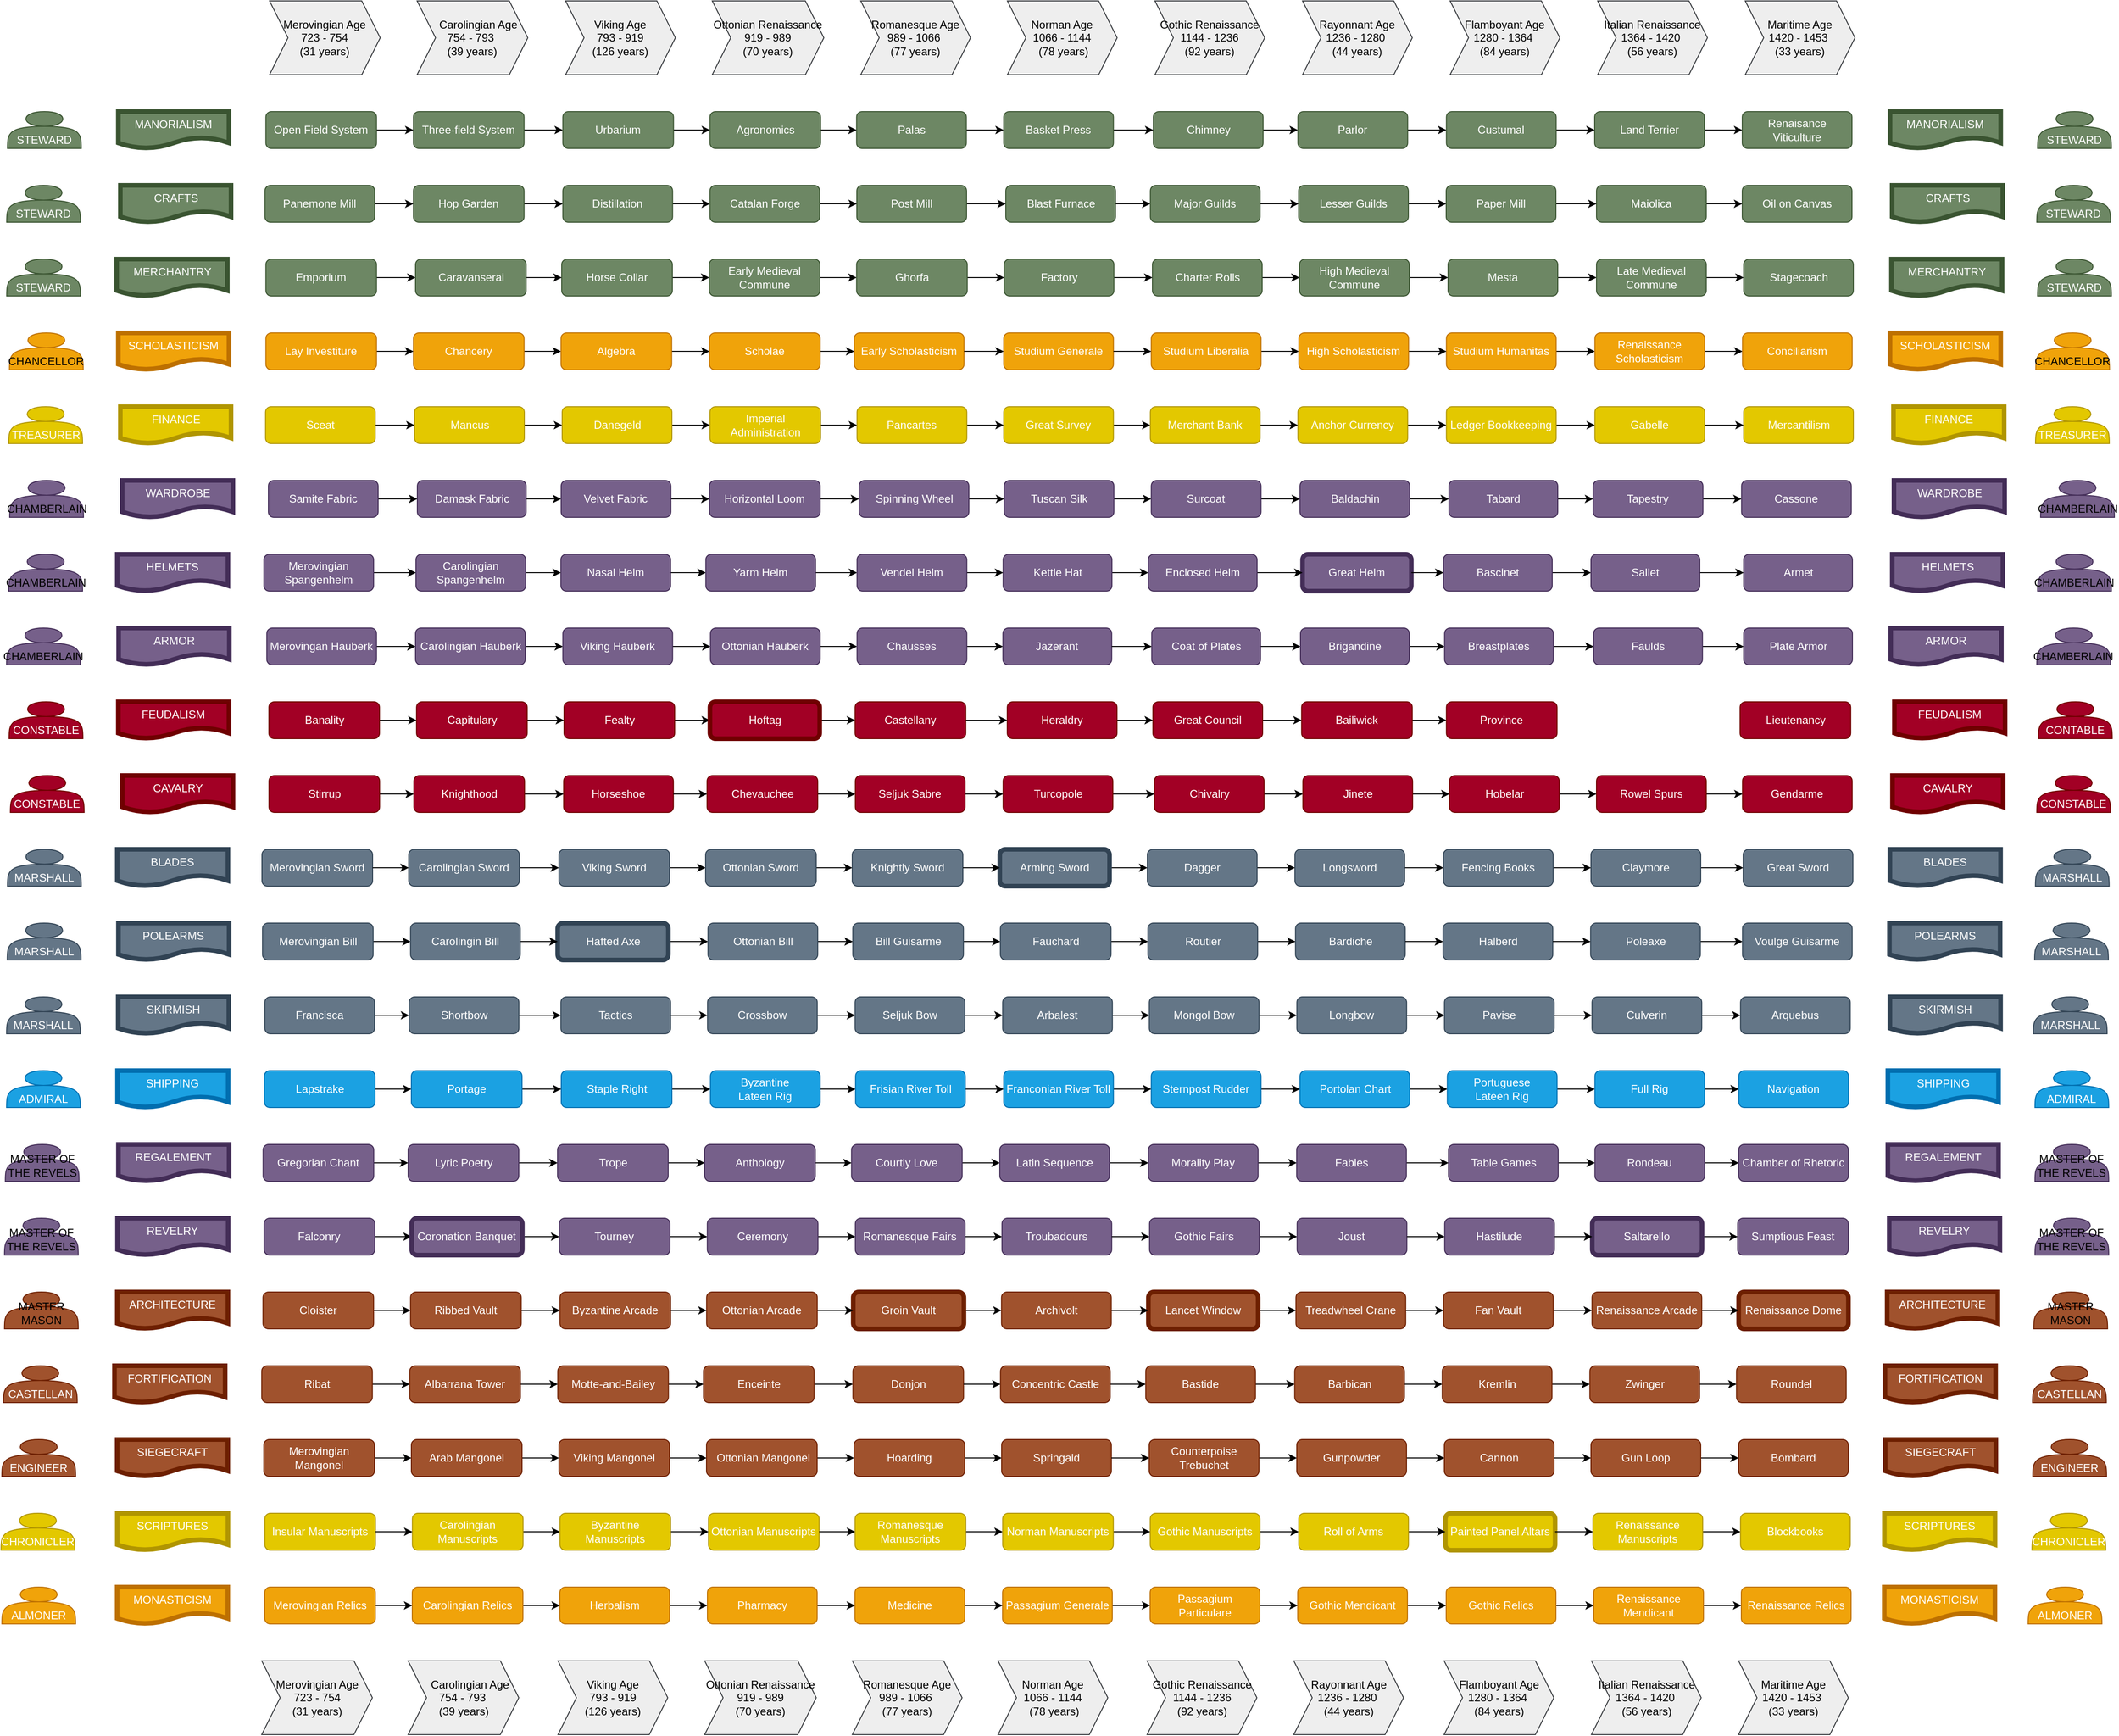<mxfile version="13.9.9" type="device"><diagram id="SKvH1ZA3P1PZtePjg_XJ" name="Pagina-1"><mxGraphModel dx="1217" dy="1875" grid="1" gridSize="10" guides="1" tooltips="1" connect="1" arrows="1" fold="1" page="1" pageScale="1" pageWidth="827" pageHeight="1169" math="0" shadow="0"><root><mxCell id="0"/><mxCell id="1" parent="0"/><mxCell id="VDtbJ5FtK_MV0GmCRCyh-1" value="Merovingian Sword" style="rounded=1;whiteSpace=wrap;html=1;fillColor=#647687;strokeColor=#314354;fontColor=#ffffff;" parent="1" vertex="1"><mxGeometry x="315" y="720" width="120" height="40" as="geometry"/></mxCell><mxCell id="VDtbJ5FtK_MV0GmCRCyh-3" value="Merovingian Age&lt;br&gt;723 - 754 &lt;br&gt;(31 years)" style="shape=step;perimeter=stepPerimeter;whiteSpace=wrap;html=1;fixedSize=1;fillColor=#eeeeee;strokeColor=#36393d;" parent="1" vertex="1"><mxGeometry x="314.75" y="1600" width="120" height="80" as="geometry"/></mxCell><mxCell id="VDtbJ5FtK_MV0GmCRCyh-4" value="&amp;nbsp; &amp;nbsp; Carolingian Age&lt;br&gt;754 - 793&amp;nbsp;&lt;br&gt;(39 years)" style="shape=step;perimeter=stepPerimeter;whiteSpace=wrap;html=1;fixedSize=1;fillColor=#eeeeee;strokeColor=#36393d;" parent="1" vertex="1"><mxGeometry x="473.5" y="1600" width="120" height="80" as="geometry"/></mxCell><mxCell id="VDtbJ5FtK_MV0GmCRCyh-5" value="Viking Age&lt;br&gt;793 - 919 &lt;br&gt;(126 years)" style="shape=step;perimeter=stepPerimeter;whiteSpace=wrap;html=1;fixedSize=1;fillColor=#eeeeee;strokeColor=#36393d;" parent="1" vertex="1"><mxGeometry x="636" y="1600" width="119" height="80" as="geometry"/></mxCell><mxCell id="VDtbJ5FtK_MV0GmCRCyh-6" value="Ottonian Renaissance&lt;br&gt;919 - 989 &lt;br&gt;(70 years)" style="shape=step;perimeter=stepPerimeter;whiteSpace=wrap;html=1;fixedSize=1;fillColor=#eeeeee;strokeColor=#36393d;" parent="1" vertex="1"><mxGeometry x="795" y="1600" width="121" height="80" as="geometry"/></mxCell><mxCell id="VDtbJ5FtK_MV0GmCRCyh-7" value="Romanesque Age&lt;br&gt;989 - 1066&amp;nbsp;&lt;br&gt;(77 years)" style="shape=step;perimeter=stepPerimeter;whiteSpace=wrap;html=1;fixedSize=1;fillColor=#eeeeee;strokeColor=#36393d;" parent="1" vertex="1"><mxGeometry x="955.13" y="1600" width="119" height="80" as="geometry"/></mxCell><mxCell id="VDtbJ5FtK_MV0GmCRCyh-8" value="Norman Age&lt;br&gt;1066 - 1144&lt;br&gt;&amp;nbsp;(78 years)" style="shape=step;perimeter=stepPerimeter;whiteSpace=wrap;html=1;fixedSize=1;fillColor=#eeeeee;strokeColor=#36393d;" parent="1" vertex="1"><mxGeometry x="1113.13" y="1600" width="119" height="80" as="geometry"/></mxCell><mxCell id="VDtbJ5FtK_MV0GmCRCyh-9" value="Gothic Renaissance&lt;br&gt;1144 - 1236 &lt;br&gt;(92 years)" style="shape=step;perimeter=stepPerimeter;whiteSpace=wrap;html=1;fixedSize=1;fillColor=#eeeeee;strokeColor=#36393d;" parent="1" vertex="1"><mxGeometry x="1274.75" y="1600" width="119" height="80" as="geometry"/></mxCell><mxCell id="VDtbJ5FtK_MV0GmCRCyh-10" value="Flamboyant Age&lt;br&gt;1280 - 1364&amp;nbsp;&lt;br&gt;(84 years)" style="shape=step;perimeter=stepPerimeter;whiteSpace=wrap;html=1;fixedSize=1;fillColor=#eeeeee;strokeColor=#36393d;" parent="1" vertex="1"><mxGeometry x="1596.75" y="1600" width="119" height="80" as="geometry"/></mxCell><mxCell id="VDtbJ5FtK_MV0GmCRCyh-11" value="Italian Renaissance&lt;br&gt;1364 - 1420&amp;nbsp;&lt;br&gt;(56 years)" style="shape=step;perimeter=stepPerimeter;whiteSpace=wrap;html=1;fixedSize=1;fillColor=#eeeeee;strokeColor=#36393d;" parent="1" vertex="1"><mxGeometry x="1756.5" y="1600" width="119" height="80" as="geometry"/></mxCell><mxCell id="VDtbJ5FtK_MV0GmCRCyh-12" value="Maritime Age&lt;br&gt;1420 - 1453&amp;nbsp;&lt;br&gt;(33 years)" style="shape=step;perimeter=stepPerimeter;whiteSpace=wrap;html=1;fixedSize=1;fillColor=#eeeeee;strokeColor=#36393d;" parent="1" vertex="1"><mxGeometry x="1916" y="1600" width="119" height="80" as="geometry"/></mxCell><mxCell id="NyINk_5R83g7P9j9D4wL-30" value="" style="edgeStyle=orthogonalEdgeStyle;rounded=0;orthogonalLoop=1;jettySize=auto;html=1;" parent="1" source="VDtbJ5FtK_MV0GmCRCyh-13" target="NyINk_5R83g7P9j9D4wL-28" edge="1"><mxGeometry relative="1" as="geometry"/></mxCell><mxCell id="VDtbJ5FtK_MV0GmCRCyh-13" value="Carolingian Sword" style="rounded=1;whiteSpace=wrap;html=1;fillColor=#647687;strokeColor=#314354;fontColor=#ffffff;" parent="1" vertex="1"><mxGeometry x="474.13" y="720" width="120" height="40" as="geometry"/></mxCell><mxCell id="VDtbJ5FtK_MV0GmCRCyh-15" value="Knightly Sword" style="rounded=1;whiteSpace=wrap;html=1;fillColor=#647687;strokeColor=#314354;fontColor=#ffffff;" parent="1" vertex="1"><mxGeometry x="955" y="720" width="120" height="40" as="geometry"/></mxCell><mxCell id="NyINk_5R83g7P9j9D4wL-41" value="" style="edgeStyle=orthogonalEdgeStyle;rounded=0;orthogonalLoop=1;jettySize=auto;html=1;" parent="1" source="VDtbJ5FtK_MV0GmCRCyh-16" target="NyINk_5R83g7P9j9D4wL-40" edge="1"><mxGeometry relative="1" as="geometry"/></mxCell><mxCell id="VDtbJ5FtK_MV0GmCRCyh-16" value="Arming Sword" style="rounded=1;whiteSpace=wrap;html=1;fillColor=#647687;strokeColor=#314354;strokeWidth=5;fontColor=#ffffff;" parent="1" vertex="1"><mxGeometry x="1115" y="720" width="119" height="40" as="geometry"/></mxCell><mxCell id="NyINk_5R83g7P9j9D4wL-22" value="" style="edgeStyle=orthogonalEdgeStyle;rounded=0;orthogonalLoop=1;jettySize=auto;html=1;" parent="1" source="VDtbJ5FtK_MV0GmCRCyh-17" target="NyINk_5R83g7P9j9D4wL-20" edge="1"><mxGeometry relative="1" as="geometry"/></mxCell><mxCell id="VDtbJ5FtK_MV0GmCRCyh-17" value="Longsword" style="rounded=1;whiteSpace=wrap;html=1;fillColor=#647687;strokeColor=#314354;fontColor=#ffffff;" parent="1" vertex="1"><mxGeometry x="1435" y="720" width="119" height="40" as="geometry"/></mxCell><mxCell id="VDtbJ5FtK_MV0GmCRCyh-19" value="" style="endArrow=classic;html=1;entryX=0;entryY=0.5;entryDx=0;entryDy=0;exitX=1;exitY=0.5;exitDx=0;exitDy=0;" parent="1" source="VDtbJ5FtK_MV0GmCRCyh-1" target="VDtbJ5FtK_MV0GmCRCyh-13" edge="1"><mxGeometry width="50" height="50" relative="1" as="geometry"><mxPoint x="245" y="920" as="sourcePoint"/><mxPoint x="295" y="870" as="targetPoint"/></mxGeometry></mxCell><mxCell id="VDtbJ5FtK_MV0GmCRCyh-22" value="" style="endArrow=classic;html=1;entryX=0;entryY=0.5;entryDx=0;entryDy=0;exitX=1;exitY=0.5;exitDx=0;exitDy=0;" parent="1" source="VDtbJ5FtK_MV0GmCRCyh-15" target="VDtbJ5FtK_MV0GmCRCyh-16" edge="1"><mxGeometry width="50" height="50" relative="1" as="geometry"><mxPoint x="1245" y="920" as="sourcePoint"/><mxPoint x="1295" y="870" as="targetPoint"/></mxGeometry></mxCell><mxCell id="axnxmp8ycM21NWxrQQnP-31" value="" style="edgeStyle=orthogonalEdgeStyle;rounded=0;orthogonalLoop=1;jettySize=auto;html=1;" parent="1" source="VDtbJ5FtK_MV0GmCRCyh-24" target="axnxmp8ycM21NWxrQQnP-22" edge="1"><mxGeometry relative="1" as="geometry"/></mxCell><mxCell id="VDtbJ5FtK_MV0GmCRCyh-24" value="Hafted Axe" style="rounded=1;whiteSpace=wrap;html=1;fillColor=#647687;strokeColor=#314354;strokeWidth=5;fontColor=#ffffff;" parent="1" vertex="1"><mxGeometry x="635.62" y="800" width="120" height="40" as="geometry"/></mxCell><mxCell id="VDtbJ5FtK_MV0GmCRCyh-30" value="Bardiche" style="rounded=1;whiteSpace=wrap;html=1;fillColor=#647687;strokeColor=#314354;fontColor=#ffffff;" parent="1" vertex="1"><mxGeometry x="1435.62" y="800" width="119" height="40" as="geometry"/></mxCell><mxCell id="VDtbJ5FtK_MV0GmCRCyh-32" value="Halberd" style="rounded=1;whiteSpace=wrap;html=1;fillColor=#647687;strokeColor=#314354;fontColor=#ffffff;" parent="1" vertex="1"><mxGeometry x="1595.62" y="800" width="119" height="40" as="geometry"/></mxCell><mxCell id="NyINk_5R83g7P9j9D4wL-37" value="" style="edgeStyle=orthogonalEdgeStyle;rounded=0;orthogonalLoop=1;jettySize=auto;html=1;" parent="1" source="VDtbJ5FtK_MV0GmCRCyh-33" target="NyINk_5R83g7P9j9D4wL-36" edge="1"><mxGeometry relative="1" as="geometry"/></mxCell><mxCell id="VDtbJ5FtK_MV0GmCRCyh-33" value="Poleaxe" style="rounded=1;whiteSpace=wrap;html=1;fillColor=#647687;strokeColor=#314354;fontColor=#ffffff;" parent="1" vertex="1"><mxGeometry x="1755.62" y="800" width="119" height="40" as="geometry"/></mxCell><mxCell id="VDtbJ5FtK_MV0GmCRCyh-34" value="" style="endArrow=classic;html=1;entryX=0;entryY=0.5;entryDx=0;entryDy=0;exitX=1;exitY=0.5;exitDx=0;exitDy=0;" parent="1" source="VDtbJ5FtK_MV0GmCRCyh-30" target="VDtbJ5FtK_MV0GmCRCyh-32" edge="1"><mxGeometry width="50" height="50" relative="1" as="geometry"><mxPoint x="1675.62" y="870" as="sourcePoint"/><mxPoint x="1725.62" y="820" as="targetPoint"/></mxGeometry></mxCell><mxCell id="VDtbJ5FtK_MV0GmCRCyh-35" value="" style="endArrow=classic;html=1;entryX=0;entryY=0.5;entryDx=0;entryDy=0;exitX=1;exitY=0.5;exitDx=0;exitDy=0;" parent="1" source="VDtbJ5FtK_MV0GmCRCyh-32" target="VDtbJ5FtK_MV0GmCRCyh-33" edge="1"><mxGeometry width="50" height="50" relative="1" as="geometry"><mxPoint x="1635.62" y="870" as="sourcePoint"/><mxPoint x="1685.62" y="820" as="targetPoint"/></mxGeometry></mxCell><mxCell id="NyINk_5R83g7P9j9D4wL-47" value="" style="edgeStyle=orthogonalEdgeStyle;rounded=0;orthogonalLoop=1;jettySize=auto;html=1;" parent="1" source="VDtbJ5FtK_MV0GmCRCyh-45" target="NyINk_5R83g7P9j9D4wL-46" edge="1"><mxGeometry relative="1" as="geometry"/></mxCell><mxCell id="VDtbJ5FtK_MV0GmCRCyh-45" value="Bascinet" style="rounded=1;whiteSpace=wrap;html=1;fillColor=#76608a;strokeColor=#432D57;fontColor=#ffffff;" parent="1" vertex="1"><mxGeometry x="1596" y="400" width="118" height="40" as="geometry"/></mxCell><mxCell id="VDtbJ5FtK_MV0GmCRCyh-46" value="Great Helm" style="rounded=1;whiteSpace=wrap;html=1;fillColor=#76608a;strokeColor=#432D57;strokeWidth=5;fontColor=#ffffff;" parent="1" vertex="1"><mxGeometry x="1443.25" y="400" width="118" height="40" as="geometry"/></mxCell><mxCell id="Lu9nhZ63RdmyvU9U0i3F-1" value="" style="edgeStyle=orthogonalEdgeStyle;rounded=0;orthogonalLoop=1;jettySize=auto;html=1;" parent="1" source="VDtbJ5FtK_MV0GmCRCyh-48" target="VDtbJ5FtK_MV0GmCRCyh-170" edge="1"><mxGeometry relative="1" as="geometry"/></mxCell><mxCell id="VDtbJ5FtK_MV0GmCRCyh-48" value="Mongol Bow" style="rounded=1;whiteSpace=wrap;html=1;fillColor=#647687;strokeColor=#314354;fontColor=#ffffff;" parent="1" vertex="1"><mxGeometry x="1277.12" y="880" width="119" height="40" as="geometry"/></mxCell><mxCell id="VDtbJ5FtK_MV0GmCRCyh-49" value="Pavise" style="rounded=1;whiteSpace=wrap;html=1;fillColor=#647687;strokeColor=#314354;fontColor=#ffffff;" parent="1" vertex="1"><mxGeometry x="1597.12" y="880" width="119" height="40" as="geometry"/></mxCell><mxCell id="NyINk_5R83g7P9j9D4wL-39" value="" style="edgeStyle=orthogonalEdgeStyle;rounded=0;orthogonalLoop=1;jettySize=auto;html=1;" parent="1" source="VDtbJ5FtK_MV0GmCRCyh-50" target="NyINk_5R83g7P9j9D4wL-38" edge="1"><mxGeometry relative="1" as="geometry"/></mxCell><mxCell id="VDtbJ5FtK_MV0GmCRCyh-50" value="Culverin" style="rounded=1;whiteSpace=wrap;html=1;fillColor=#647687;strokeColor=#314354;fontColor=#ffffff;" parent="1" vertex="1"><mxGeometry x="1757.12" y="880" width="119" height="40" as="geometry"/></mxCell><mxCell id="VDtbJ5FtK_MV0GmCRCyh-51" value="" style="endArrow=classic;html=1;entryX=0;entryY=0.5;entryDx=0;entryDy=0;exitX=1;exitY=0.5;exitDx=0;exitDy=0;" parent="1" source="VDtbJ5FtK_MV0GmCRCyh-49" target="VDtbJ5FtK_MV0GmCRCyh-50" edge="1"><mxGeometry width="50" height="50" relative="1" as="geometry"><mxPoint x="1667.12" y="850" as="sourcePoint"/><mxPoint x="1717.12" y="800" as="targetPoint"/></mxGeometry></mxCell><mxCell id="VDtbJ5FtK_MV0GmCRCyh-58" value="" style="endArrow=classic;html=1;entryX=0;entryY=0.5;entryDx=0;entryDy=0;exitX=1;exitY=0.5;exitDx=0;exitDy=0;" parent="1" source="VDtbJ5FtK_MV0GmCRCyh-46" target="VDtbJ5FtK_MV0GmCRCyh-45" edge="1"><mxGeometry width="50" height="50" relative="1" as="geometry"><mxPoint x="1541" y="340" as="sourcePoint"/><mxPoint x="1591" y="290" as="targetPoint"/></mxGeometry></mxCell><mxCell id="NyINk_5R83g7P9j9D4wL-63" value="" style="edgeStyle=orthogonalEdgeStyle;rounded=0;orthogonalLoop=1;jettySize=auto;html=1;" parent="1" source="VDtbJ5FtK_MV0GmCRCyh-63" target="VDtbJ5FtK_MV0GmCRCyh-64" edge="1"><mxGeometry relative="1" as="geometry"/></mxCell><mxCell id="VDtbJ5FtK_MV0GmCRCyh-63" value="Motte-and-Bailey" style="rounded=1;whiteSpace=wrap;html=1;fillColor=#a0522d;strokeColor=#6D1F00;fontColor=#ffffff;" parent="1" vertex="1"><mxGeometry x="635.75" y="1280" width="120" height="40" as="geometry"/></mxCell><mxCell id="u2YVE4Zwnd1m528286Yn-66" value="" style="edgeStyle=orthogonalEdgeStyle;rounded=0;orthogonalLoop=1;jettySize=auto;html=1;" parent="1" source="VDtbJ5FtK_MV0GmCRCyh-64" target="VDtbJ5FtK_MV0GmCRCyh-65" edge="1"><mxGeometry relative="1" as="geometry"/></mxCell><mxCell id="VDtbJ5FtK_MV0GmCRCyh-64" value="Enceinte" style="rounded=1;whiteSpace=wrap;html=1;fillColor=#a0522d;strokeColor=#6D1F00;fontColor=#ffffff;" parent="1" vertex="1"><mxGeometry x="793.75" y="1280" width="120" height="40" as="geometry"/></mxCell><mxCell id="VDtbJ5FtK_MV0GmCRCyh-65" value="Donjon" style="rounded=1;whiteSpace=wrap;html=1;fillColor=#a0522d;strokeColor=#6D1F00;fontColor=#ffffff;" parent="1" vertex="1"><mxGeometry x="955.75" y="1280" width="120" height="40" as="geometry"/></mxCell><mxCell id="u2YVE4Zwnd1m528286Yn-75" value="" style="edgeStyle=orthogonalEdgeStyle;rounded=0;orthogonalLoop=1;jettySize=auto;html=1;" parent="1" source="VDtbJ5FtK_MV0GmCRCyh-66" target="u2YVE4Zwnd1m528286Yn-74" edge="1"><mxGeometry relative="1" as="geometry"/></mxCell><mxCell id="VDtbJ5FtK_MV0GmCRCyh-66" value="Concentric Castle" style="rounded=1;whiteSpace=wrap;html=1;fillColor=#a0522d;strokeColor=#6D1F00;fontColor=#ffffff;" parent="1" vertex="1"><mxGeometry x="1115.75" y="1280" width="119" height="40" as="geometry"/></mxCell><mxCell id="VDtbJ5FtK_MV0GmCRCyh-67" value="" style="endArrow=classic;html=1;entryX=0;entryY=0.5;entryDx=0;entryDy=0;exitX=1;exitY=0.5;exitDx=0;exitDy=0;" parent="1" source="VDtbJ5FtK_MV0GmCRCyh-65" target="VDtbJ5FtK_MV0GmCRCyh-66" edge="1"><mxGeometry width="50" height="50" relative="1" as="geometry"><mxPoint x="555.75" y="1290" as="sourcePoint"/><mxPoint x="605.75" y="1240" as="targetPoint"/></mxGeometry></mxCell><mxCell id="cjg3ihaCtWwuPnx5cyE7-41" value="" style="edgeStyle=orthogonalEdgeStyle;rounded=0;orthogonalLoop=1;jettySize=auto;html=1;fontColor=#000000;" parent="1" source="VDtbJ5FtK_MV0GmCRCyh-71" target="cjg3ihaCtWwuPnx5cyE7-40" edge="1"><mxGeometry relative="1" as="geometry"/></mxCell><mxCell id="VDtbJ5FtK_MV0GmCRCyh-71" value="Lyric Poetry" style="rounded=1;whiteSpace=wrap;html=1;fillColor=#76608a;strokeColor=#432D57;fontColor=#ffffff;" parent="1" vertex="1"><mxGeometry x="473.5" y="1040" width="120" height="40" as="geometry"/></mxCell><mxCell id="cjg3ihaCtWwuPnx5cyE7-48" value="" style="edgeStyle=orthogonalEdgeStyle;rounded=0;orthogonalLoop=1;jettySize=auto;html=1;fontColor=#000000;" parent="1" source="VDtbJ5FtK_MV0GmCRCyh-72" target="cjg3ihaCtWwuPnx5cyE7-42" edge="1"><mxGeometry relative="1" as="geometry"/></mxCell><mxCell id="VDtbJ5FtK_MV0GmCRCyh-72" value="Courtly Love" style="rounded=1;whiteSpace=wrap;html=1;fillColor=#76608a;strokeColor=#432D57;fontColor=#ffffff;" parent="1" vertex="1"><mxGeometry x="954.25" y="1040" width="120" height="40" as="geometry"/></mxCell><mxCell id="IVR-OOUyxk_JmsRUxW82-8" value="" style="edgeStyle=orthogonalEdgeStyle;rounded=0;orthogonalLoop=1;jettySize=auto;html=1;" parent="1" source="VDtbJ5FtK_MV0GmCRCyh-73" target="VDtbJ5FtK_MV0GmCRCyh-186" edge="1"><mxGeometry relative="1" as="geometry"/></mxCell><mxCell id="VDtbJ5FtK_MV0GmCRCyh-73" value="Great Survey" style="rounded=1;whiteSpace=wrap;html=1;fillColor=#e3c800;strokeColor=#B09500;fontColor=#ffffff;" parent="1" vertex="1"><mxGeometry x="1119.25" y="240" width="119" height="40" as="geometry"/></mxCell><mxCell id="cjg3ihaCtWwuPnx5cyE7-22" value="" style="edgeStyle=orthogonalEdgeStyle;rounded=0;orthogonalLoop=1;jettySize=auto;html=1;" parent="1" source="VDtbJ5FtK_MV0GmCRCyh-74" target="Lu9nhZ63RdmyvU9U0i3F-31" edge="1"><mxGeometry relative="1" as="geometry"/></mxCell><mxCell id="VDtbJ5FtK_MV0GmCRCyh-74" value="Rondeau" style="rounded=1;whiteSpace=wrap;html=1;fillColor=#76608a;strokeColor=#432D57;fontColor=#ffffff;" parent="1" vertex="1"><mxGeometry x="1760.25" y="1040" width="119" height="40" as="geometry"/></mxCell><mxCell id="UE6sIEnsp0_QfOQy9JJn-8" value="" style="edgeStyle=orthogonalEdgeStyle;rounded=0;orthogonalLoop=1;jettySize=auto;html=1;" parent="1" source="VDtbJ5FtK_MV0GmCRCyh-75" target="UE6sIEnsp0_QfOQy9JJn-7" edge="1"><mxGeometry relative="1" as="geometry"/></mxCell><mxCell id="VDtbJ5FtK_MV0GmCRCyh-75" value="Saltarello" style="rounded=1;whiteSpace=wrap;html=1;fillColor=#76608a;strokeColor=#432D57;strokeWidth=5;fontColor=#ffffff;" parent="1" vertex="1"><mxGeometry x="1757.37" y="1120" width="119" height="40" as="geometry"/></mxCell><mxCell id="NyINk_5R83g7P9j9D4wL-44" value="" style="edgeStyle=orthogonalEdgeStyle;rounded=0;orthogonalLoop=1;jettySize=auto;html=1;" parent="1" source="VDtbJ5FtK_MV0GmCRCyh-81" target="NyINk_5R83g7P9j9D4wL-43" edge="1"><mxGeometry relative="1" as="geometry"/></mxCell><mxCell id="VDtbJ5FtK_MV0GmCRCyh-81" value="Nasal Helm" style="rounded=1;whiteSpace=wrap;html=1;fillColor=#76608a;strokeColor=#432D57;fontColor=#ffffff;" parent="1" vertex="1"><mxGeometry x="639.12" y="400" width="119" height="40" as="geometry"/></mxCell><mxCell id="NyINk_5R83g7P9j9D4wL-74" value="" style="edgeStyle=orthogonalEdgeStyle;rounded=0;orthogonalLoop=1;jettySize=auto;html=1;" parent="1" source="VDtbJ5FtK_MV0GmCRCyh-82" target="NyINk_5R83g7P9j9D4wL-73" edge="1"><mxGeometry relative="1" as="geometry"/></mxCell><mxCell id="VDtbJ5FtK_MV0GmCRCyh-82" value="Merovingian Spangenhelm" style="rounded=1;whiteSpace=wrap;html=1;fillColor=#76608a;strokeColor=#432D57;fontColor=#ffffff;" parent="1" vertex="1"><mxGeometry x="317.12" y="400" width="119" height="40" as="geometry"/></mxCell><mxCell id="VDtbJ5FtK_MV0GmCRCyh-86" value="Insular Manuscripts" style="rounded=1;whiteSpace=wrap;html=1;fillColor=#e3c800;strokeColor=#B09500;fontColor=#ffffff;" parent="1" vertex="1"><mxGeometry x="318.13" y="1440" width="120" height="40" as="geometry"/></mxCell><mxCell id="NyINk_5R83g7P9j9D4wL-83" value="" style="edgeStyle=orthogonalEdgeStyle;rounded=0;orthogonalLoop=1;jettySize=auto;html=1;" parent="1" source="VDtbJ5FtK_MV0GmCRCyh-87" target="NyINk_5R83g7P9j9D4wL-82" edge="1"><mxGeometry relative="1" as="geometry"/></mxCell><mxCell id="VDtbJ5FtK_MV0GmCRCyh-87" value="Carolingian Manuscripts" style="rounded=1;whiteSpace=wrap;html=1;fillColor=#e3c800;strokeColor=#B09500;fontColor=#ffffff;" parent="1" vertex="1"><mxGeometry x="478.13" y="1440" width="120" height="40" as="geometry"/></mxCell><mxCell id="VDtbJ5FtK_MV0GmCRCyh-88" value="Ottonian Manuscripts" style="rounded=1;whiteSpace=wrap;html=1;fillColor=#e3c800;strokeColor=#B09500;fontColor=#ffffff;" parent="1" vertex="1"><mxGeometry x="799.13" y="1440" width="120" height="40" as="geometry"/></mxCell><mxCell id="f5XreUNRo9PuWIDVMR-h-2" value="" style="edgeStyle=orthogonalEdgeStyle;rounded=0;orthogonalLoop=1;jettySize=auto;html=1;" parent="1" source="VDtbJ5FtK_MV0GmCRCyh-89" target="f5XreUNRo9PuWIDVMR-h-1" edge="1"><mxGeometry relative="1" as="geometry"/></mxCell><mxCell id="VDtbJ5FtK_MV0GmCRCyh-89" value="Romanesque Manuscripts" style="rounded=1;whiteSpace=wrap;html=1;fillColor=#e3c800;strokeColor=#B09500;fontColor=#ffffff;" parent="1" vertex="1"><mxGeometry x="958.13" y="1440" width="120" height="40" as="geometry"/></mxCell><mxCell id="NyINk_5R83g7P9j9D4wL-11" value="" style="edgeStyle=orthogonalEdgeStyle;rounded=0;orthogonalLoop=1;jettySize=auto;html=1;" parent="1" source="VDtbJ5FtK_MV0GmCRCyh-90" target="NyINk_5R83g7P9j9D4wL-10" edge="1"><mxGeometry relative="1" as="geometry"/></mxCell><mxCell id="VDtbJ5FtK_MV0GmCRCyh-90" value="Gothic Manuscripts" style="rounded=1;whiteSpace=wrap;html=1;fillColor=#e3c800;strokeColor=#B09500;fontColor=#ffffff;" parent="1" vertex="1"><mxGeometry x="1278.13" y="1440" width="119" height="40" as="geometry"/></mxCell><mxCell id="NyINk_5R83g7P9j9D4wL-35" value="" style="edgeStyle=orthogonalEdgeStyle;rounded=0;orthogonalLoop=1;jettySize=auto;html=1;" parent="1" source="VDtbJ5FtK_MV0GmCRCyh-91" target="VDtbJ5FtK_MV0GmCRCyh-188" edge="1"><mxGeometry relative="1" as="geometry"/></mxCell><mxCell id="VDtbJ5FtK_MV0GmCRCyh-91" value="Renaissance Manuscripts" style="rounded=1;whiteSpace=wrap;html=1;fillColor=#e3c800;strokeColor=#B09500;fontColor=#ffffff;" parent="1" vertex="1"><mxGeometry x="1758.13" y="1440" width="119" height="40" as="geometry"/></mxCell><mxCell id="VDtbJ5FtK_MV0GmCRCyh-94" value="" style="endArrow=classic;html=1;entryX=0;entryY=0.5;entryDx=0;entryDy=0;exitX=1;exitY=0.5;exitDx=0;exitDy=0;" parent="1" source="VDtbJ5FtK_MV0GmCRCyh-88" target="VDtbJ5FtK_MV0GmCRCyh-89" edge="1"><mxGeometry width="50" height="50" relative="1" as="geometry"><mxPoint x="609.13" y="1380" as="sourcePoint"/><mxPoint x="659.13" y="1330" as="targetPoint"/></mxGeometry></mxCell><mxCell id="VDtbJ5FtK_MV0GmCRCyh-96" value="" style="endArrow=classic;html=1;entryX=0;entryY=0.5;entryDx=0;entryDy=0;exitX=1;exitY=0.5;exitDx=0;exitDy=0;" parent="1" source="VDtbJ5FtK_MV0GmCRCyh-86" target="VDtbJ5FtK_MV0GmCRCyh-87" edge="1"><mxGeometry width="50" height="50" relative="1" as="geometry"><mxPoint x="468.13" y="1380" as="sourcePoint"/><mxPoint x="518.13" y="1330" as="targetPoint"/></mxGeometry></mxCell><mxCell id="VDtbJ5FtK_MV0GmCRCyh-98" value="Studium Generale" style="rounded=1;whiteSpace=wrap;html=1;fillColor=#f0a30a;strokeColor=#BD7000;fontColor=#ffffff;" parent="1" vertex="1"><mxGeometry x="1119.25" y="160" width="119" height="40" as="geometry"/></mxCell><mxCell id="axnxmp8ycM21NWxrQQnP-61" value="" style="edgeStyle=orthogonalEdgeStyle;rounded=0;orthogonalLoop=1;jettySize=auto;html=1;" parent="1" source="VDtbJ5FtK_MV0GmCRCyh-99" target="axnxmp8ycM21NWxrQQnP-55" edge="1"><mxGeometry relative="1" as="geometry"/></mxCell><mxCell id="VDtbJ5FtK_MV0GmCRCyh-99" value="Studium Liberalia" style="rounded=1;whiteSpace=wrap;html=1;fillColor=#f0a30a;strokeColor=#BD7000;fontColor=#ffffff;" parent="1" vertex="1"><mxGeometry x="1279.25" y="160" width="119" height="40" as="geometry"/></mxCell><mxCell id="axnxmp8ycM21NWxrQQnP-63" value="" style="edgeStyle=orthogonalEdgeStyle;rounded=0;orthogonalLoop=1;jettySize=auto;html=1;" parent="1" source="VDtbJ5FtK_MV0GmCRCyh-100" target="axnxmp8ycM21NWxrQQnP-56" edge="1"><mxGeometry relative="1" as="geometry"/></mxCell><mxCell id="VDtbJ5FtK_MV0GmCRCyh-100" value="Studium Humanitas" style="rounded=1;whiteSpace=wrap;html=1;fillColor=#f0a30a;strokeColor=#BD7000;fontColor=#ffffff;" parent="1" vertex="1"><mxGeometry x="1599.25" y="160" width="119" height="40" as="geometry"/></mxCell><mxCell id="VDtbJ5FtK_MV0GmCRCyh-102" value="" style="endArrow=classic;html=1;entryX=0;entryY=0.5;entryDx=0;entryDy=0;exitX=1;exitY=0.5;exitDx=0;exitDy=0;" parent="1" source="VDtbJ5FtK_MV0GmCRCyh-98" target="VDtbJ5FtK_MV0GmCRCyh-99" edge="1"><mxGeometry width="50" height="50" relative="1" as="geometry"><mxPoint x="1079.25" y="140" as="sourcePoint"/><mxPoint x="1129.25" y="90" as="targetPoint"/></mxGeometry></mxCell><mxCell id="UE6sIEnsp0_QfOQy9JJn-27" value="" style="edgeStyle=orthogonalEdgeStyle;rounded=0;orthogonalLoop=1;jettySize=auto;html=1;" parent="1" source="VDtbJ5FtK_MV0GmCRCyh-104" target="NyINk_5R83g7P9j9D4wL-116" edge="1"><mxGeometry relative="1" as="geometry"/></mxCell><mxCell id="VDtbJ5FtK_MV0GmCRCyh-104" value="Hop Garden" style="rounded=1;whiteSpace=wrap;html=1;fillColor=#6d8764;strokeColor=#3A5431;fontColor=#ffffff;" parent="1" vertex="1"><mxGeometry x="479.25" width="120" height="40" as="geometry"/></mxCell><mxCell id="cjg3ihaCtWwuPnx5cyE7-27" value="" style="edgeStyle=orthogonalEdgeStyle;rounded=0;orthogonalLoop=1;jettySize=auto;html=1;" parent="1" source="VDtbJ5FtK_MV0GmCRCyh-106" target="NyINk_5R83g7P9j9D4wL-88" edge="1"><mxGeometry relative="1" as="geometry"/></mxCell><mxCell id="VDtbJ5FtK_MV0GmCRCyh-106" value="Horse Collar" style="rounded=1;whiteSpace=wrap;html=1;fillColor=#6d8764;strokeColor=#3A5431;fontColor=#ffffff;" parent="1" vertex="1"><mxGeometry x="640" y="80" width="120" height="40" as="geometry"/></mxCell><mxCell id="NyINk_5R83g7P9j9D4wL-8" value="" style="edgeStyle=orthogonalEdgeStyle;rounded=0;orthogonalLoop=1;jettySize=auto;html=1;" parent="1" source="VDtbJ5FtK_MV0GmCRCyh-108" target="NyINk_5R83g7P9j9D4wL-7" edge="1"><mxGeometry relative="1" as="geometry"/></mxCell><mxCell id="VDtbJ5FtK_MV0GmCRCyh-108" value="Stirrup" style="rounded=1;whiteSpace=wrap;html=1;fillColor=#a20025;strokeColor=#6F0000;fontColor=#ffffff;" parent="1" vertex="1"><mxGeometry x="322.62" y="640" width="120" height="40" as="geometry"/></mxCell><mxCell id="VDtbJ5FtK_MV0GmCRCyh-109" value="Horseshoe" style="rounded=1;whiteSpace=wrap;html=1;fillColor=#a20025;strokeColor=#6F0000;fontColor=#ffffff;" parent="1" vertex="1"><mxGeometry x="642.12" y="640" width="119" height="40" as="geometry"/></mxCell><mxCell id="axnxmp8ycM21NWxrQQnP-36" value="" style="edgeStyle=orthogonalEdgeStyle;rounded=0;orthogonalLoop=1;jettySize=auto;html=1;" parent="1" source="VDtbJ5FtK_MV0GmCRCyh-113" target="axnxmp8ycM21NWxrQQnP-35" edge="1"><mxGeometry relative="1" as="geometry"/></mxCell><mxCell id="VDtbJ5FtK_MV0GmCRCyh-113" value="Chivalry" style="rounded=1;whiteSpace=wrap;html=1;fillColor=#a20025;strokeColor=#6F0000;fontColor=#ffffff;" parent="1" vertex="1"><mxGeometry x="1282.62" y="640" width="119" height="40" as="geometry"/></mxCell><mxCell id="axnxmp8ycM21NWxrQQnP-29" value="" style="edgeStyle=orthogonalEdgeStyle;rounded=0;orthogonalLoop=1;jettySize=auto;html=1;" parent="1" source="VDtbJ5FtK_MV0GmCRCyh-114" target="axnxmp8ycM21NWxrQQnP-25" edge="1"><mxGeometry relative="1" as="geometry"/></mxCell><mxCell id="VDtbJ5FtK_MV0GmCRCyh-114" value="Chevauchee" style="rounded=1;whiteSpace=wrap;html=1;fillColor=#a20025;strokeColor=#6F0000;fontColor=#ffffff;" parent="1" vertex="1"><mxGeometry x="797.62" y="640" width="120" height="40" as="geometry"/></mxCell><mxCell id="VDtbJ5FtK_MV0GmCRCyh-115" value="" style="endArrow=classic;html=1;entryX=0;entryY=0.5;entryDx=0;entryDy=0;exitX=1;exitY=0.5;exitDx=0;exitDy=0;" parent="1" source="VDtbJ5FtK_MV0GmCRCyh-109" target="VDtbJ5FtK_MV0GmCRCyh-114" edge="1"><mxGeometry width="50" height="50" relative="1" as="geometry"><mxPoint x="762.62" y="690" as="sourcePoint"/><mxPoint x="812.62" y="640" as="targetPoint"/></mxGeometry></mxCell><mxCell id="IVR-OOUyxk_JmsRUxW82-7" value="" style="edgeStyle=orthogonalEdgeStyle;rounded=0;orthogonalLoop=1;jettySize=auto;html=1;" parent="1" source="VDtbJ5FtK_MV0GmCRCyh-119" target="IVR-OOUyxk_JmsRUxW82-5" edge="1"><mxGeometry relative="1" as="geometry"/></mxCell><mxCell id="VDtbJ5FtK_MV0GmCRCyh-119" value="Blast Furnace" style="rounded=1;whiteSpace=wrap;html=1;fillColor=#6d8764;strokeColor=#3A5431;fontColor=#ffffff;" parent="1" vertex="1"><mxGeometry x="1121.5" width="119" height="40" as="geometry"/></mxCell><mxCell id="VDtbJ5FtK_MV0GmCRCyh-125" value="Gendarme" style="rounded=1;whiteSpace=wrap;html=1;fillColor=#a20025;strokeColor=#6F0000;fontColor=#ffffff;" parent="1" vertex="1"><mxGeometry x="1920.25" y="640" width="119" height="40" as="geometry"/></mxCell><mxCell id="VDtbJ5FtK_MV0GmCRCyh-211" value="" style="edgeStyle=orthogonalEdgeStyle;rounded=0;orthogonalLoop=1;jettySize=auto;html=1;" parent="1" source="VDtbJ5FtK_MV0GmCRCyh-126" target="VDtbJ5FtK_MV0GmCRCyh-30" edge="1"><mxGeometry relative="1" as="geometry"/></mxCell><mxCell id="VDtbJ5FtK_MV0GmCRCyh-126" value="Routier" style="rounded=1;whiteSpace=wrap;html=1;fillColor=#647687;strokeColor=#314354;fontColor=#ffffff;" parent="1" vertex="1"><mxGeometry x="1275.62" y="800" width="119" height="40" as="geometry"/></mxCell><mxCell id="VDtbJ5FtK_MV0GmCRCyh-199" value="" style="edgeStyle=orthogonalEdgeStyle;rounded=0;orthogonalLoop=1;jettySize=auto;html=1;" parent="1" source="VDtbJ5FtK_MV0GmCRCyh-129" target="VDtbJ5FtK_MV0GmCRCyh-182" edge="1"><mxGeometry relative="1" as="geometry"/></mxCell><mxCell id="VDtbJ5FtK_MV0GmCRCyh-129" value="Gothic Fairs" style="rounded=1;whiteSpace=wrap;html=1;fillColor=#76608a;strokeColor=#432D57;fontColor=#ffffff;" parent="1" vertex="1"><mxGeometry x="1277.37" y="1120" width="119" height="40" as="geometry"/></mxCell><mxCell id="NyINk_5R83g7P9j9D4wL-55" value="" style="edgeStyle=orthogonalEdgeStyle;rounded=0;orthogonalLoop=1;jettySize=auto;html=1;" parent="1" source="VDtbJ5FtK_MV0GmCRCyh-131" target="NyINk_5R83g7P9j9D4wL-54" edge="1"><mxGeometry relative="1" as="geometry"/></mxCell><mxCell id="VDtbJ5FtK_MV0GmCRCyh-131" value="Anchor Currency" style="rounded=1;whiteSpace=wrap;html=1;fillColor=#e3c800;strokeColor=#B09500;fontColor=#ffffff;" parent="1" vertex="1"><mxGeometry x="1438.25" y="240" width="119" height="40" as="geometry"/></mxCell><mxCell id="NyINk_5R83g7P9j9D4wL-96" value="" style="edgeStyle=orthogonalEdgeStyle;rounded=0;orthogonalLoop=1;jettySize=auto;html=1;" parent="1" source="VDtbJ5FtK_MV0GmCRCyh-136" target="NyINk_5R83g7P9j9D4wL-94" edge="1"><mxGeometry relative="1" as="geometry"/></mxCell><mxCell id="VDtbJ5FtK_MV0GmCRCyh-136" value="Staple Right" style="rounded=1;whiteSpace=wrap;html=1;fillColor=#1ba1e2;strokeColor=#006EAF;fontColor=#ffffff;" parent="1" vertex="1"><mxGeometry x="639.5" y="960" width="120" height="40" as="geometry"/></mxCell><mxCell id="cjg3ihaCtWwuPnx5cyE7-36" value="" style="edgeStyle=orthogonalEdgeStyle;rounded=0;orthogonalLoop=1;jettySize=auto;html=1;fontColor=#000000;" parent="1" source="VDtbJ5FtK_MV0GmCRCyh-137" target="IVR-OOUyxk_JmsRUxW82-16" edge="1"><mxGeometry relative="1" as="geometry"/></mxCell><mxCell id="VDtbJ5FtK_MV0GmCRCyh-137" value="Factory" style="rounded=1;whiteSpace=wrap;html=1;fillColor=#6d8764;strokeColor=#3A5431;fontColor=#ffffff;" parent="1" vertex="1"><mxGeometry x="1119.75" y="80" width="119" height="40" as="geometry"/></mxCell><mxCell id="VDtbJ5FtK_MV0GmCRCyh-220" value="" style="edgeStyle=orthogonalEdgeStyle;rounded=0;orthogonalLoop=1;jettySize=auto;html=1;" parent="1" source="VDtbJ5FtK_MV0GmCRCyh-139" target="VDtbJ5FtK_MV0GmCRCyh-142" edge="1"><mxGeometry relative="1" as="geometry"/></mxCell><mxCell id="VDtbJ5FtK_MV0GmCRCyh-139" value="Sternpost Rudder" style="rounded=1;whiteSpace=wrap;html=1;fillColor=#1ba1e2;strokeColor=#006EAF;fontColor=#ffffff;" parent="1" vertex="1"><mxGeometry x="1279.25" y="960" width="119" height="40" as="geometry"/></mxCell><mxCell id="VDtbJ5FtK_MV0GmCRCyh-224" value="" style="edgeStyle=orthogonalEdgeStyle;rounded=0;orthogonalLoop=1;jettySize=auto;html=1;" parent="1" source="VDtbJ5FtK_MV0GmCRCyh-141" target="VDtbJ5FtK_MV0GmCRCyh-223" edge="1"><mxGeometry relative="1" as="geometry"/></mxCell><mxCell id="VDtbJ5FtK_MV0GmCRCyh-141" value="Treadwheel Crane" style="rounded=1;whiteSpace=wrap;html=1;fillColor=#a0522d;strokeColor=#6D1F00;fontColor=#ffffff;" parent="1" vertex="1"><mxGeometry x="1436.12" y="1200" width="119" height="40" as="geometry"/></mxCell><mxCell id="VDtbJ5FtK_MV0GmCRCyh-221" value="" style="edgeStyle=orthogonalEdgeStyle;rounded=0;orthogonalLoop=1;jettySize=auto;html=1;" parent="1" source="VDtbJ5FtK_MV0GmCRCyh-142" target="VDtbJ5FtK_MV0GmCRCyh-147" edge="1"><mxGeometry relative="1" as="geometry"/></mxCell><mxCell id="VDtbJ5FtK_MV0GmCRCyh-142" value="Portolan Chart" style="rounded=1;whiteSpace=wrap;html=1;fillColor=#1ba1e2;strokeColor=#006EAF;fontColor=#ffffff;" parent="1" vertex="1"><mxGeometry x="1440.5" y="960" width="119" height="40" as="geometry"/></mxCell><mxCell id="UE6sIEnsp0_QfOQy9JJn-6" value="" style="edgeStyle=orthogonalEdgeStyle;rounded=0;orthogonalLoop=1;jettySize=auto;html=1;" parent="1" source="VDtbJ5FtK_MV0GmCRCyh-147" target="axnxmp8ycM21NWxrQQnP-72" edge="1"><mxGeometry relative="1" as="geometry"/></mxCell><mxCell id="VDtbJ5FtK_MV0GmCRCyh-147" value="Portuguese &lt;br&gt;Lateen Rig" style="rounded=1;whiteSpace=wrap;html=1;fillColor=#1ba1e2;strokeColor=#006EAF;fontColor=#ffffff;" parent="1" vertex="1"><mxGeometry x="1600.25" y="960" width="119" height="40" as="geometry"/></mxCell><mxCell id="VDtbJ5FtK_MV0GmCRCyh-150" value="Renaissance Dome" style="rounded=1;whiteSpace=wrap;html=1;fillColor=#a0522d;strokeColor=#6D1F00;strokeWidth=5;fontColor=#ffffff;" parent="1" vertex="1"><mxGeometry x="1916.12" y="1200" width="119" height="40" as="geometry"/></mxCell><mxCell id="VDtbJ5FtK_MV0GmCRCyh-219" value="" style="edgeStyle=orthogonalEdgeStyle;rounded=0;orthogonalLoop=1;jettySize=auto;html=1;" parent="1" source="VDtbJ5FtK_MV0GmCRCyh-151" target="VDtbJ5FtK_MV0GmCRCyh-141" edge="1"><mxGeometry relative="1" as="geometry"/></mxCell><mxCell id="VDtbJ5FtK_MV0GmCRCyh-151" value="Lancet Window" style="rounded=1;whiteSpace=wrap;html=1;fillColor=#a0522d;strokeColor=#6D1F00;strokeWidth=5;fontColor=#ffffff;" parent="1" vertex="1"><mxGeometry x="1276.12" y="1200" width="119" height="40" as="geometry"/></mxCell><mxCell id="axnxmp8ycM21NWxrQQnP-11" value="" style="edgeStyle=orthogonalEdgeStyle;rounded=0;orthogonalLoop=1;jettySize=auto;html=1;" parent="1" source="VDtbJ5FtK_MV0GmCRCyh-153" target="axnxmp8ycM21NWxrQQnP-10" edge="1"><mxGeometry relative="1" as="geometry"/></mxCell><mxCell id="VDtbJ5FtK_MV0GmCRCyh-153" value="Ribbed Vault" style="rounded=1;whiteSpace=wrap;html=1;fillColor=#a0522d;strokeColor=#6D1F00;fontColor=#ffffff;" parent="1" vertex="1"><mxGeometry x="476.12" y="1200" width="120" height="40" as="geometry"/></mxCell><mxCell id="ez1ZJHZqLC_bkQJKEGll-8" value="" style="edgeStyle=orthogonalEdgeStyle;rounded=0;orthogonalLoop=1;jettySize=auto;html=1;" parent="1" source="VDtbJ5FtK_MV0GmCRCyh-154" target="ez1ZJHZqLC_bkQJKEGll-7" edge="1"><mxGeometry relative="1" as="geometry"/></mxCell><mxCell id="VDtbJ5FtK_MV0GmCRCyh-154" value="Groin Vault" style="rounded=1;whiteSpace=wrap;html=1;fillColor=#a0522d;strokeColor=#6D1F00;strokeWidth=5;fontColor=#ffffff;" parent="1" vertex="1"><mxGeometry x="956.12" y="1200" width="120" height="40" as="geometry"/></mxCell><mxCell id="Lu9nhZ63RdmyvU9U0i3F-39" value="" style="edgeStyle=orthogonalEdgeStyle;rounded=0;orthogonalLoop=1;jettySize=auto;html=1;" parent="1" source="VDtbJ5FtK_MV0GmCRCyh-162" target="Lu9nhZ63RdmyvU9U0i3F-38" edge="1"><mxGeometry relative="1" as="geometry"/></mxCell><mxCell id="VDtbJ5FtK_MV0GmCRCyh-162" value="Chimney" style="rounded=1;whiteSpace=wrap;html=1;fillColor=#6d8764;strokeColor=#3A5431;fontColor=#ffffff;" parent="1" vertex="1"><mxGeometry x="1281.5" y="-80" width="119" height="40" as="geometry"/></mxCell><mxCell id="3PqBfgtcOZk2fK88RSQ_-14" value="" style="edgeStyle=orthogonalEdgeStyle;rounded=0;orthogonalLoop=1;jettySize=auto;html=1;" parent="1" source="VDtbJ5FtK_MV0GmCRCyh-165" target="VDtbJ5FtK_MV0GmCRCyh-168" edge="1"><mxGeometry relative="1" as="geometry"/></mxCell><mxCell id="VDtbJ5FtK_MV0GmCRCyh-165" value="Palas" style="rounded=1;whiteSpace=wrap;html=1;fillColor=#6d8764;strokeColor=#3A5431;fontColor=#ffffff;" parent="1" vertex="1"><mxGeometry x="959.75" y="-80" width="119" height="40" as="geometry"/></mxCell><mxCell id="3PqBfgtcOZk2fK88RSQ_-13" value="" style="edgeStyle=orthogonalEdgeStyle;rounded=0;orthogonalLoop=1;jettySize=auto;html=1;" parent="1" source="VDtbJ5FtK_MV0GmCRCyh-166" target="VDtbJ5FtK_MV0GmCRCyh-119" edge="1"><mxGeometry relative="1" as="geometry"/></mxCell><mxCell id="VDtbJ5FtK_MV0GmCRCyh-166" value="Post Mill" style="rounded=1;whiteSpace=wrap;html=1;fillColor=#6d8764;strokeColor=#3A5431;fontColor=#ffffff;" parent="1" vertex="1"><mxGeometry x="960" width="119" height="40" as="geometry"/></mxCell><mxCell id="cjg3ihaCtWwuPnx5cyE7-30" value="" style="edgeStyle=orthogonalEdgeStyle;rounded=0;orthogonalLoop=1;jettySize=auto;html=1;" parent="1" source="VDtbJ5FtK_MV0GmCRCyh-168" target="VDtbJ5FtK_MV0GmCRCyh-162" edge="1"><mxGeometry relative="1" as="geometry"/></mxCell><mxCell id="VDtbJ5FtK_MV0GmCRCyh-168" value="Basket Press" style="rounded=1;whiteSpace=wrap;html=1;fillColor=#6d8764;strokeColor=#3A5431;fontColor=#ffffff;" parent="1" vertex="1"><mxGeometry x="1119.25" y="-80" width="119" height="40" as="geometry"/></mxCell><mxCell id="Lu9nhZ63RdmyvU9U0i3F-2" value="" style="edgeStyle=orthogonalEdgeStyle;rounded=0;orthogonalLoop=1;jettySize=auto;html=1;" parent="1" source="VDtbJ5FtK_MV0GmCRCyh-170" target="VDtbJ5FtK_MV0GmCRCyh-49" edge="1"><mxGeometry relative="1" as="geometry"/></mxCell><mxCell id="VDtbJ5FtK_MV0GmCRCyh-170" value="Longbow" style="rounded=1;whiteSpace=wrap;html=1;fillColor=#647687;strokeColor=#314354;fontColor=#ffffff;" parent="1" vertex="1"><mxGeometry x="1437.12" y="880" width="119" height="40" as="geometry"/></mxCell><mxCell id="VDtbJ5FtK_MV0GmCRCyh-173" value="Early Scholasticism" style="rounded=1;whiteSpace=wrap;html=1;fillColor=#f0a30a;strokeColor=#BD7000;fontColor=#ffffff;" parent="1" vertex="1"><mxGeometry x="957.25" y="160" width="119" height="40" as="geometry"/></mxCell><mxCell id="VDtbJ5FtK_MV0GmCRCyh-174" value="" style="endArrow=classic;html=1;entryX=0;entryY=0.5;entryDx=0;entryDy=0;exitX=1;exitY=0.5;exitDx=0;exitDy=0;" parent="1" source="VDtbJ5FtK_MV0GmCRCyh-173" target="VDtbJ5FtK_MV0GmCRCyh-98" edge="1"><mxGeometry width="50" height="50" relative="1" as="geometry"><mxPoint x="1079.25" y="270" as="sourcePoint"/><mxPoint x="1129.25" y="220" as="targetPoint"/></mxGeometry></mxCell><mxCell id="cjg3ihaCtWwuPnx5cyE7-33" value="" style="edgeStyle=orthogonalEdgeStyle;rounded=0;orthogonalLoop=1;jettySize=auto;html=1;" parent="1" source="VDtbJ5FtK_MV0GmCRCyh-176" target="IVR-OOUyxk_JmsRUxW82-18" edge="1"><mxGeometry relative="1" as="geometry"/></mxCell><mxCell id="VDtbJ5FtK_MV0GmCRCyh-176" value="Three-field System" style="rounded=1;whiteSpace=wrap;html=1;fillColor=#6d8764;strokeColor=#3A5431;fontColor=#ffffff;" parent="1" vertex="1"><mxGeometry x="479.25" y="-80" width="120" height="40" as="geometry"/></mxCell><mxCell id="NyINk_5R83g7P9j9D4wL-92" value="" style="edgeStyle=orthogonalEdgeStyle;rounded=0;orthogonalLoop=1;jettySize=auto;html=1;" parent="1" source="VDtbJ5FtK_MV0GmCRCyh-181" target="NyINk_5R83g7P9j9D4wL-91" edge="1"><mxGeometry relative="1" as="geometry"/></mxCell><mxCell id="VDtbJ5FtK_MV0GmCRCyh-181" value="Tourney" style="rounded=1;whiteSpace=wrap;html=1;fillColor=#76608a;strokeColor=#432D57;fontColor=#ffffff;" parent="1" vertex="1"><mxGeometry x="637.37" y="1120" width="120" height="40" as="geometry"/></mxCell><mxCell id="VDtbJ5FtK_MV0GmCRCyh-182" value="Joust" style="rounded=1;whiteSpace=wrap;html=1;fillColor=#76608a;strokeColor=#432D57;fontColor=#ffffff;" parent="1" vertex="1"><mxGeometry x="1437.37" y="1120" width="119" height="40" as="geometry"/></mxCell><mxCell id="Lu9nhZ63RdmyvU9U0i3F-30" value="" style="edgeStyle=orthogonalEdgeStyle;rounded=0;orthogonalLoop=1;jettySize=auto;html=1;" parent="1" source="VDtbJ5FtK_MV0GmCRCyh-183" target="VDtbJ5FtK_MV0GmCRCyh-75" edge="1"><mxGeometry relative="1" as="geometry"/></mxCell><mxCell id="VDtbJ5FtK_MV0GmCRCyh-183" value="Hastilude" style="rounded=1;whiteSpace=wrap;html=1;fillColor=#76608a;strokeColor=#432D57;fontColor=#ffffff;" parent="1" vertex="1"><mxGeometry x="1597.37" y="1120" width="119" height="40" as="geometry"/></mxCell><mxCell id="VDtbJ5FtK_MV0GmCRCyh-184" value="" style="endArrow=classic;html=1;entryX=0;entryY=0.5;entryDx=0;entryDy=0;exitX=1;exitY=0.5;exitDx=0;exitDy=0;" parent="1" source="VDtbJ5FtK_MV0GmCRCyh-182" target="VDtbJ5FtK_MV0GmCRCyh-183" edge="1"><mxGeometry width="50" height="50" relative="1" as="geometry"><mxPoint x="1737.37" y="1180" as="sourcePoint"/><mxPoint x="1787.37" y="1130" as="targetPoint"/></mxGeometry></mxCell><mxCell id="VDtbJ5FtK_MV0GmCRCyh-210" value="" style="edgeStyle=orthogonalEdgeStyle;rounded=0;orthogonalLoop=1;jettySize=auto;html=1;" parent="1" source="VDtbJ5FtK_MV0GmCRCyh-186" target="VDtbJ5FtK_MV0GmCRCyh-131" edge="1"><mxGeometry relative="1" as="geometry"/></mxCell><mxCell id="VDtbJ5FtK_MV0GmCRCyh-186" value="Merchant Bank" style="rounded=1;whiteSpace=wrap;html=1;fillColor=#e3c800;strokeColor=#B09500;fontColor=#ffffff;" parent="1" vertex="1"><mxGeometry x="1278.25" y="240" width="119" height="40" as="geometry"/></mxCell><mxCell id="VDtbJ5FtK_MV0GmCRCyh-188" value="Blockbooks" style="rounded=1;whiteSpace=wrap;html=1;fillColor=#e3c800;strokeColor=#B09500;fontColor=#ffffff;" parent="1" vertex="1"><mxGeometry x="1918.13" y="1440" width="119" height="40" as="geometry"/></mxCell><mxCell id="IVR-OOUyxk_JmsRUxW82-10" value="" style="edgeStyle=orthogonalEdgeStyle;rounded=0;orthogonalLoop=1;jettySize=auto;html=1;" parent="1" source="VDtbJ5FtK_MV0GmCRCyh-190" target="IVR-OOUyxk_JmsRUxW82-9" edge="1"><mxGeometry relative="1" as="geometry"/></mxCell><mxCell id="VDtbJ5FtK_MV0GmCRCyh-190" value="Merovingian Relics" style="rounded=1;whiteSpace=wrap;html=1;fillColor=#f0a30a;strokeColor=#BD7000;fontColor=#ffffff;" parent="1" vertex="1"><mxGeometry x="318" y="1520" width="120" height="40" as="geometry"/></mxCell><mxCell id="cjg3ihaCtWwuPnx5cyE7-50" value="" style="edgeStyle=orthogonalEdgeStyle;rounded=0;orthogonalLoop=1;jettySize=auto;html=1;fontColor=#000000;" parent="1" source="VDtbJ5FtK_MV0GmCRCyh-191" target="cjg3ihaCtWwuPnx5cyE7-49" edge="1"><mxGeometry relative="1" as="geometry"/></mxCell><mxCell id="VDtbJ5FtK_MV0GmCRCyh-191" value="Passagium Generale" style="rounded=1;whiteSpace=wrap;html=1;fillColor=#f0a30a;strokeColor=#BD7000;fontColor=#ffffff;" parent="1" vertex="1"><mxGeometry x="1118" y="1520" width="119" height="40" as="geometry"/></mxCell><mxCell id="axnxmp8ycM21NWxrQQnP-65" value="" style="edgeStyle=orthogonalEdgeStyle;rounded=0;orthogonalLoop=1;jettySize=auto;html=1;" parent="1" source="VDtbJ5FtK_MV0GmCRCyh-192" target="axnxmp8ycM21NWxrQQnP-58" edge="1"><mxGeometry relative="1" as="geometry"/></mxCell><mxCell id="VDtbJ5FtK_MV0GmCRCyh-192" value="Gothic Mendicant" style="rounded=1;whiteSpace=wrap;html=1;fillColor=#f0a30a;strokeColor=#BD7000;fontColor=#ffffff;" parent="1" vertex="1"><mxGeometry x="1438" y="1520" width="119" height="40" as="geometry"/></mxCell><mxCell id="NyINk_5R83g7P9j9D4wL-111" value="" style="edgeStyle=orthogonalEdgeStyle;rounded=0;orthogonalLoop=1;jettySize=auto;html=1;" parent="1" source="VDtbJ5FtK_MV0GmCRCyh-195" target="NyINk_5R83g7P9j9D4wL-110" edge="1"><mxGeometry relative="1" as="geometry"/></mxCell><mxCell id="VDtbJ5FtK_MV0GmCRCyh-195" value="Chancery" style="rounded=1;whiteSpace=wrap;html=1;fillColor=#f0a30a;strokeColor=#BD7000;fontColor=#ffffff;" parent="1" vertex="1"><mxGeometry x="479.25" y="160" width="120" height="40" as="geometry"/></mxCell><mxCell id="Lu9nhZ63RdmyvU9U0i3F-7" value="" style="edgeStyle=orthogonalEdgeStyle;rounded=0;orthogonalLoop=1;jettySize=auto;html=1;" parent="1" source="VDtbJ5FtK_MV0GmCRCyh-197" target="Lu9nhZ63RdmyvU9U0i3F-6" edge="1"><mxGeometry relative="1" as="geometry"/></mxCell><mxCell id="VDtbJ5FtK_MV0GmCRCyh-197" value="Falconry" style="rounded=1;whiteSpace=wrap;html=1;fillColor=#76608a;strokeColor=#432D57;fontColor=#ffffff;" parent="1" vertex="1"><mxGeometry x="317.37" y="1120" width="120" height="40" as="geometry"/></mxCell><mxCell id="UE6sIEnsp0_QfOQy9JJn-47" value="" style="edgeStyle=orthogonalEdgeStyle;rounded=0;orthogonalLoop=1;jettySize=auto;html=1;" parent="1" source="VDtbJ5FtK_MV0GmCRCyh-201" target="UE6sIEnsp0_QfOQy9JJn-46" edge="1"><mxGeometry relative="1" as="geometry"/></mxCell><mxCell id="VDtbJ5FtK_MV0GmCRCyh-201" value="Great Council" style="rounded=1;whiteSpace=wrap;html=1;fillColor=#a20025;strokeColor=#6F0000;fontColor=#ffffff;" parent="1" vertex="1"><mxGeometry x="1281" y="560" width="119" height="40" as="geometry"/></mxCell><mxCell id="VDtbJ5FtK_MV0GmCRCyh-205" value="" style="edgeStyle=orthogonalEdgeStyle;rounded=0;orthogonalLoop=1;jettySize=auto;html=1;" parent="1" source="VDtbJ5FtK_MV0GmCRCyh-204" target="VDtbJ5FtK_MV0GmCRCyh-195" edge="1"><mxGeometry relative="1" as="geometry"/></mxCell><mxCell id="VDtbJ5FtK_MV0GmCRCyh-204" value="Lay Investiture" style="rounded=1;whiteSpace=wrap;html=1;fillColor=#f0a30a;strokeColor=#BD7000;fontColor=#ffffff;" parent="1" vertex="1"><mxGeometry x="319.25" y="160" width="120" height="40" as="geometry"/></mxCell><mxCell id="cjg3ihaCtWwuPnx5cyE7-23" value="" style="edgeStyle=orthogonalEdgeStyle;rounded=0;orthogonalLoop=1;jettySize=auto;html=1;" parent="1" source="VDtbJ5FtK_MV0GmCRCyh-206" target="VDtbJ5FtK_MV0GmCRCyh-106" edge="1"><mxGeometry relative="1" as="geometry"/></mxCell><mxCell id="VDtbJ5FtK_MV0GmCRCyh-206" value="Caravanserai" style="rounded=1;whiteSpace=wrap;html=1;fillColor=#6d8764;strokeColor=#3A5431;fontColor=#ffffff;" parent="1" vertex="1"><mxGeometry x="481.5" y="80" width="120" height="40" as="geometry"/></mxCell><mxCell id="VDtbJ5FtK_MV0GmCRCyh-214" value="" style="edgeStyle=orthogonalEdgeStyle;rounded=0;orthogonalLoop=1;jettySize=auto;html=1;" parent="1" source="VDtbJ5FtK_MV0GmCRCyh-213" target="VDtbJ5FtK_MV0GmCRCyh-176" edge="1"><mxGeometry relative="1" as="geometry"/></mxCell><mxCell id="VDtbJ5FtK_MV0GmCRCyh-213" value="Open Field System" style="rounded=1;whiteSpace=wrap;html=1;fillColor=#6d8764;strokeColor=#3A5431;fontColor=#ffffff;" parent="1" vertex="1"><mxGeometry x="319.25" y="-80" width="120" height="40" as="geometry"/></mxCell><mxCell id="axnxmp8ycM21NWxrQQnP-34" value="" style="edgeStyle=orthogonalEdgeStyle;rounded=0;orthogonalLoop=1;jettySize=auto;html=1;" parent="1" source="VDtbJ5FtK_MV0GmCRCyh-215" target="axnxmp8ycM21NWxrQQnP-21" edge="1"><mxGeometry relative="1" as="geometry"/></mxCell><mxCell id="VDtbJ5FtK_MV0GmCRCyh-215" value="Merovingian Bill" style="rounded=1;whiteSpace=wrap;html=1;fillColor=#647687;strokeColor=#314354;strokeWidth=1;fontColor=#ffffff;" parent="1" vertex="1"><mxGeometry x="315.62" y="800" width="120" height="40" as="geometry"/></mxCell><mxCell id="NyINk_5R83g7P9j9D4wL-14" value="" style="edgeStyle=orthogonalEdgeStyle;rounded=0;orthogonalLoop=1;jettySize=auto;html=1;" parent="1" source="VDtbJ5FtK_MV0GmCRCyh-216" target="NyINk_5R83g7P9j9D4wL-13" edge="1"><mxGeometry relative="1" as="geometry"/></mxCell><mxCell id="VDtbJ5FtK_MV0GmCRCyh-216" value="Bill Guisarme" style="rounded=1;whiteSpace=wrap;html=1;fillColor=#647687;strokeColor=#314354;fontColor=#ffffff;" parent="1" vertex="1"><mxGeometry x="955.62" y="800" width="120" height="40" as="geometry"/></mxCell><mxCell id="axnxmp8ycM21NWxrQQnP-53" value="" style="edgeStyle=orthogonalEdgeStyle;rounded=0;orthogonalLoop=1;jettySize=auto;html=1;" parent="1" source="VDtbJ5FtK_MV0GmCRCyh-223" target="axnxmp8ycM21NWxrQQnP-52" edge="1"><mxGeometry relative="1" as="geometry"/></mxCell><mxCell id="VDtbJ5FtK_MV0GmCRCyh-223" value="Fan Vault" style="rounded=1;whiteSpace=wrap;html=1;fillColor=#a0522d;strokeColor=#6D1F00;fontColor=#ffffff;" parent="1" vertex="1"><mxGeometry x="1596.12" y="1200" width="119" height="40" as="geometry"/></mxCell><mxCell id="VDtbJ5FtK_MV0GmCRCyh-229" value="Painted Panel Altars" style="rounded=1;whiteSpace=wrap;html=1;fillColor=#e3c800;strokeColor=#B09500;strokeWidth=5;fontColor=#ffffff;" parent="1" vertex="1"><mxGeometry x="1598.13" y="1440" width="119" height="40" as="geometry"/></mxCell><mxCell id="VDtbJ5FtK_MV0GmCRCyh-230" value="" style="endArrow=classic;html=1;entryX=0;entryY=0.5;entryDx=0;entryDy=0;exitX=1;exitY=0.5;exitDx=0;exitDy=0;" parent="1" source="VDtbJ5FtK_MV0GmCRCyh-229" target="VDtbJ5FtK_MV0GmCRCyh-91" edge="1"><mxGeometry width="50" height="50" relative="1" as="geometry"><mxPoint x="1708.13" y="1490" as="sourcePoint"/><mxPoint x="1758.13" y="1440" as="targetPoint"/></mxGeometry></mxCell><mxCell id="UE6sIEnsp0_QfOQy9JJn-26" value="" style="edgeStyle=orthogonalEdgeStyle;rounded=0;orthogonalLoop=1;jettySize=auto;html=1;" parent="1" source="VDtbJ5FtK_MV0GmCRCyh-232" target="VDtbJ5FtK_MV0GmCRCyh-165" edge="1"><mxGeometry relative="1" as="geometry"/></mxCell><mxCell id="VDtbJ5FtK_MV0GmCRCyh-232" value="Agronomics" style="rounded=1;whiteSpace=wrap;html=1;fillColor=#6d8764;strokeColor=#3A5431;fontColor=#ffffff;" parent="1" vertex="1"><mxGeometry x="800.75" y="-80" width="120" height="40" as="geometry"/></mxCell><mxCell id="Lu9nhZ63RdmyvU9U0i3F-4" value="" style="edgeStyle=orthogonalEdgeStyle;rounded=0;orthogonalLoop=1;jettySize=auto;html=1;" parent="1" source="Lu9nhZ63RdmyvU9U0i3F-3" target="VDtbJ5FtK_MV0GmCRCyh-153" edge="1"><mxGeometry relative="1" as="geometry"/></mxCell><mxCell id="Lu9nhZ63RdmyvU9U0i3F-3" value="Cloister" style="rounded=1;whiteSpace=wrap;html=1;fillColor=#a0522d;strokeColor=#6D1F00;fontColor=#ffffff;" parent="1" vertex="1"><mxGeometry x="316.12" y="1200" width="120" height="40" as="geometry"/></mxCell><mxCell id="Lu9nhZ63RdmyvU9U0i3F-8" value="" style="edgeStyle=orthogonalEdgeStyle;rounded=0;orthogonalLoop=1;jettySize=auto;html=1;" parent="1" source="Lu9nhZ63RdmyvU9U0i3F-6" target="VDtbJ5FtK_MV0GmCRCyh-181" edge="1"><mxGeometry relative="1" as="geometry"/></mxCell><mxCell id="Lu9nhZ63RdmyvU9U0i3F-6" value="Coronation Banquet" style="rounded=1;whiteSpace=wrap;html=1;fillColor=#76608a;strokeColor=#432D57;strokeWidth=5;fontColor=#ffffff;" parent="1" vertex="1"><mxGeometry x="477.37" y="1120" width="120" height="40" as="geometry"/></mxCell><mxCell id="Lu9nhZ63RdmyvU9U0i3F-13" value="" style="edgeStyle=orthogonalEdgeStyle;rounded=0;orthogonalLoop=1;jettySize=auto;html=1;" parent="1" source="Lu9nhZ63RdmyvU9U0i3F-12" target="VDtbJ5FtK_MV0GmCRCyh-173" edge="1"><mxGeometry relative="1" as="geometry"/></mxCell><mxCell id="Lu9nhZ63RdmyvU9U0i3F-12" value="Scholae" style="rounded=1;whiteSpace=wrap;html=1;fillColor=#f0a30a;strokeColor=#BD7000;strokeWidth=1;fontColor=#ffffff;" parent="1" vertex="1"><mxGeometry x="800.25" y="160" width="120" height="40" as="geometry"/></mxCell><mxCell id="Lu9nhZ63RdmyvU9U0i3F-17" value="" style="edgeStyle=orthogonalEdgeStyle;rounded=0;orthogonalLoop=1;jettySize=auto;html=1;" parent="1" source="Lu9nhZ63RdmyvU9U0i3F-15" target="VDtbJ5FtK_MV0GmCRCyh-154" edge="1"><mxGeometry relative="1" as="geometry"/></mxCell><mxCell id="Lu9nhZ63RdmyvU9U0i3F-15" value="Ottonian Arcade" style="rounded=1;whiteSpace=wrap;html=1;fillColor=#a0522d;strokeColor=#6D1F00;fontColor=#ffffff;" parent="1" vertex="1"><mxGeometry x="797.12" y="1200" width="120" height="40" as="geometry"/></mxCell><mxCell id="UuNitC3EH_LLsKK2ytKn-2" value="" style="edgeStyle=orthogonalEdgeStyle;rounded=0;orthogonalLoop=1;jettySize=auto;html=1;" parent="1" source="Lu9nhZ63RdmyvU9U0i3F-19" target="UuNitC3EH_LLsKK2ytKn-1" edge="1"><mxGeometry relative="1" as="geometry"/></mxCell><mxCell id="Lu9nhZ63RdmyvU9U0i3F-19" value="Lapstrake" style="rounded=1;whiteSpace=wrap;html=1;fillColor=#1ba1e2;strokeColor=#006EAF;fontColor=#ffffff;" parent="1" vertex="1"><mxGeometry x="317.62" y="960" width="120" height="40" as="geometry"/></mxCell><mxCell id="Lu9nhZ63RdmyvU9U0i3F-31" value="Chamber of Rhetoric" style="rounded=1;whiteSpace=wrap;html=1;fillColor=#76608a;strokeColor=#432D57;strokeWidth=1;fontColor=#ffffff;" parent="1" vertex="1"><mxGeometry x="1916.12" y="1040" width="119" height="40" as="geometry"/></mxCell><mxCell id="UE6sIEnsp0_QfOQy9JJn-14" value="" style="edgeStyle=orthogonalEdgeStyle;rounded=0;orthogonalLoop=1;jettySize=auto;html=1;" parent="1" source="Lu9nhZ63RdmyvU9U0i3F-38" target="UE6sIEnsp0_QfOQy9JJn-13" edge="1"><mxGeometry relative="1" as="geometry"/></mxCell><mxCell id="Lu9nhZ63RdmyvU9U0i3F-38" value="Parlor" style="rounded=1;whiteSpace=wrap;html=1;fillColor=#6d8764;strokeColor=#3A5431;fontColor=#ffffff;" parent="1" vertex="1"><mxGeometry x="1438.25" y="-80" width="119" height="40" as="geometry"/></mxCell><mxCell id="Lu9nhZ63RdmyvU9U0i3F-40" value="Troubadours" style="rounded=1;whiteSpace=wrap;html=1;fillColor=#76608a;strokeColor=#432D57;fontColor=#ffffff;" parent="1" vertex="1"><mxGeometry x="1117.37" y="1120" width="119" height="40" as="geometry"/></mxCell><mxCell id="Lu9nhZ63RdmyvU9U0i3F-41" value="" style="endArrow=classic;html=1;entryX=0;entryY=0.5;entryDx=0;entryDy=0;exitX=1;exitY=0.5;exitDx=0;exitDy=0;" parent="1" source="Lu9nhZ63RdmyvU9U0i3F-40" target="VDtbJ5FtK_MV0GmCRCyh-129" edge="1"><mxGeometry width="50" height="50" relative="1" as="geometry"><mxPoint x="947.37" y="1060" as="sourcePoint"/><mxPoint x="997.37" y="1010" as="targetPoint"/></mxGeometry></mxCell><mxCell id="cjg3ihaCtWwuPnx5cyE7-52" value="" style="edgeStyle=orthogonalEdgeStyle;rounded=0;orthogonalLoop=1;jettySize=auto;html=1;fontColor=#000000;" parent="1" source="Lu9nhZ63RdmyvU9U0i3F-43" target="Lu9nhZ63RdmyvU9U0i3F-45" edge="1"><mxGeometry relative="1" as="geometry"/></mxCell><mxCell id="Lu9nhZ63RdmyvU9U0i3F-43" value="Banality" style="rounded=1;whiteSpace=wrap;html=1;fillColor=#a20025;strokeColor=#6F0000;fontColor=#ffffff;" parent="1" vertex="1"><mxGeometry x="322.5" y="560" width="120" height="40" as="geometry"/></mxCell><mxCell id="cjg3ihaCtWwuPnx5cyE7-53" value="" style="edgeStyle=orthogonalEdgeStyle;rounded=0;orthogonalLoop=1;jettySize=auto;html=1;fontColor=#000000;" parent="1" source="Lu9nhZ63RdmyvU9U0i3F-45" target="UuNitC3EH_LLsKK2ytKn-39" edge="1"><mxGeometry relative="1" as="geometry"/></mxCell><mxCell id="Lu9nhZ63RdmyvU9U0i3F-45" value="Capitulary" style="rounded=1;whiteSpace=wrap;html=1;fillColor=#a20025;strokeColor=#6F0000;fontColor=#ffffff;" parent="1" vertex="1"><mxGeometry x="482.62" y="560" width="120" height="40" as="geometry"/></mxCell><mxCell id="UuNitC3EH_LLsKK2ytKn-3" value="" style="edgeStyle=orthogonalEdgeStyle;rounded=0;orthogonalLoop=1;jettySize=auto;html=1;" parent="1" source="UuNitC3EH_LLsKK2ytKn-1" target="VDtbJ5FtK_MV0GmCRCyh-136" edge="1"><mxGeometry relative="1" as="geometry"/></mxCell><mxCell id="UuNitC3EH_LLsKK2ytKn-1" value="Portage" style="rounded=1;whiteSpace=wrap;html=1;fillColor=#1ba1e2;strokeColor=#006EAF;fontColor=#ffffff;" parent="1" vertex="1"><mxGeometry x="477" y="960" width="120" height="40" as="geometry"/></mxCell><mxCell id="UuNitC3EH_LLsKK2ytKn-4" value="Stagecoach" style="rounded=1;whiteSpace=wrap;html=1;fillColor=#6d8764;strokeColor=#3A5431;fontColor=#ffffff;" parent="1" vertex="1"><mxGeometry x="1921.5" y="80" width="119" height="40" as="geometry"/></mxCell><mxCell id="UuNitC3EH_LLsKK2ytKn-6" value="Rayonnant Age&lt;br&gt;1236 - 1280&amp;nbsp;&lt;br&gt;(44 years)" style="shape=step;perimeter=stepPerimeter;whiteSpace=wrap;html=1;fixedSize=1;fillColor=#eeeeee;strokeColor=#36393d;" parent="1" vertex="1"><mxGeometry x="1433.75" y="1600" width="119" height="80" as="geometry"/></mxCell><mxCell id="UuNitC3EH_LLsKK2ytKn-8" value="" style="edgeStyle=orthogonalEdgeStyle;rounded=0;orthogonalLoop=1;jettySize=auto;html=1;" parent="1" source="UuNitC3EH_LLsKK2ytKn-7" target="VDtbJ5FtK_MV0GmCRCyh-46" edge="1"><mxGeometry relative="1" as="geometry"/></mxCell><mxCell id="UuNitC3EH_LLsKK2ytKn-7" value="Enclosed Helm" style="rounded=1;whiteSpace=wrap;html=1;fillColor=#76608a;strokeColor=#432D57;fontColor=#ffffff;" parent="1" vertex="1"><mxGeometry x="1276" y="400" width="118" height="40" as="geometry"/></mxCell><mxCell id="UuNitC3EH_LLsKK2ytKn-23" value="BLADES" style="shape=document;whiteSpace=wrap;html=1;boundedLbl=1;strokeWidth=5;fillColor=#647687;strokeColor=#314354;fontColor=#ffffff;" parent="1" vertex="1"><mxGeometry x="158.12" y="720" width="120" height="40" as="geometry"/></mxCell><mxCell id="UuNitC3EH_LLsKK2ytKn-24" value="POLEARMS" style="shape=document;whiteSpace=wrap;html=1;boundedLbl=1;strokeWidth=5;fillColor=#647687;strokeColor=#314354;fontColor=#ffffff;" parent="1" vertex="1"><mxGeometry x="159.37" y="800" width="120" height="40" as="geometry"/></mxCell><mxCell id="UuNitC3EH_LLsKK2ytKn-25" value="SKIRMISH" style="shape=document;whiteSpace=wrap;html=1;boundedLbl=1;strokeWidth=5;fillColor=#647687;strokeColor=#314354;fontColor=#ffffff;" parent="1" vertex="1"><mxGeometry x="159.12" y="880" width="120" height="40" as="geometry"/></mxCell><mxCell id="UuNitC3EH_LLsKK2ytKn-26" value="CAVALRY" style="shape=document;whiteSpace=wrap;html=1;boundedLbl=1;strokeWidth=5;fillColor=#a20025;strokeColor=#6F0000;fontColor=#ffffff;" parent="1" vertex="1"><mxGeometry x="163.62" y="640" width="120" height="40" as="geometry"/></mxCell><mxCell id="UuNitC3EH_LLsKK2ytKn-27" value="FORTIFICATION" style="shape=document;whiteSpace=wrap;html=1;boundedLbl=1;strokeWidth=5;fillColor=#a0522d;strokeColor=#6D1F00;fontColor=#ffffff;" parent="1" vertex="1"><mxGeometry x="155.12" y="1280" width="120" height="40" as="geometry"/></mxCell><mxCell id="UuNitC3EH_LLsKK2ytKn-28" value="HELMETS" style="shape=document;whiteSpace=wrap;html=1;boundedLbl=1;strokeWidth=5;fillColor=#76608a;strokeColor=#432D57;fontColor=#ffffff;" parent="1" vertex="1"><mxGeometry x="158.12" y="400" width="120" height="40" as="geometry"/></mxCell><mxCell id="UuNitC3EH_LLsKK2ytKn-29" value="WARDROBE" style="shape=document;whiteSpace=wrap;html=1;boundedLbl=1;strokeWidth=5;fillColor=#76608a;strokeColor=#432D57;fontColor=#ffffff;" parent="1" vertex="1"><mxGeometry x="163.5" y="320" width="120" height="40" as="geometry"/></mxCell><mxCell id="UuNitC3EH_LLsKK2ytKn-30" value="FEUDALISM" style="shape=document;whiteSpace=wrap;html=1;boundedLbl=1;strokeWidth=5;fillColor=#a20025;strokeColor=#6F0000;fontColor=#ffffff;" parent="1" vertex="1"><mxGeometry x="159.25" y="560" width="120" height="40" as="geometry"/></mxCell><mxCell id="UuNitC3EH_LLsKK2ytKn-31" value="SCRIPTURES" style="shape=document;whiteSpace=wrap;html=1;boundedLbl=1;strokeWidth=5;fillColor=#e3c800;strokeColor=#B09500;fontColor=#ffffff;" parent="1" vertex="1"><mxGeometry x="158.13" y="1440" width="120" height="40" as="geometry"/></mxCell><mxCell id="UuNitC3EH_LLsKK2ytKn-32" value="REVELRY" style="shape=document;whiteSpace=wrap;html=1;boundedLbl=1;strokeWidth=5;fillColor=#76608a;strokeColor=#432D57;fontColor=#ffffff;" parent="1" vertex="1"><mxGeometry x="158.37" y="1120" width="120" height="40" as="geometry"/></mxCell><mxCell id="UuNitC3EH_LLsKK2ytKn-33" value="MANORIALISM" style="shape=document;whiteSpace=wrap;html=1;boundedLbl=1;strokeWidth=5;fillColor=#6d8764;strokeColor=#3A5431;fontColor=#ffffff;" parent="1" vertex="1"><mxGeometry x="159.25" y="-80" width="120" height="40" as="geometry"/></mxCell><mxCell id="UuNitC3EH_LLsKK2ytKn-34" value="ARCHITECTURE" style="shape=document;whiteSpace=wrap;html=1;boundedLbl=1;strokeWidth=5;fillColor=#a0522d;strokeColor=#6D1F00;fontColor=#ffffff;" parent="1" vertex="1"><mxGeometry x="158.12" y="1200" width="120" height="40" as="geometry"/></mxCell><mxCell id="UuNitC3EH_LLsKK2ytKn-35" value="SCHOLASTICISM" style="shape=document;whiteSpace=wrap;html=1;boundedLbl=1;strokeWidth=5;fillColor=#f0a30a;strokeColor=#BD7000;fontColor=#ffffff;" parent="1" vertex="1"><mxGeometry x="159.25" y="160" width="120" height="40" as="geometry"/></mxCell><mxCell id="UuNitC3EH_LLsKK2ytKn-36" value="MONASTICISM" style="shape=document;whiteSpace=wrap;html=1;boundedLbl=1;strokeWidth=5;fillColor=#f0a30a;strokeColor=#BD7000;fontColor=#ffffff;" parent="1" vertex="1"><mxGeometry x="158" y="1520" width="120" height="40" as="geometry"/></mxCell><mxCell id="UuNitC3EH_LLsKK2ytKn-37" value="CRAFTS" style="shape=document;whiteSpace=wrap;html=1;boundedLbl=1;strokeWidth=5;fillColor=#6d8764;strokeColor=#3A5431;fontColor=#ffffff;" parent="1" vertex="1"><mxGeometry x="161.5" width="120" height="40" as="geometry"/></mxCell><mxCell id="UuNitC3EH_LLsKK2ytKn-38" value="SHIPPING" style="shape=document;whiteSpace=wrap;html=1;boundedLbl=1;strokeWidth=5;fillColor=#1ba1e2;strokeColor=#006EAF;fontColor=#ffffff;" parent="1" vertex="1"><mxGeometry x="158.37" y="960" width="120" height="40" as="geometry"/></mxCell><mxCell id="cjg3ihaCtWwuPnx5cyE7-32" value="" style="edgeStyle=orthogonalEdgeStyle;rounded=0;orthogonalLoop=1;jettySize=auto;html=1;" parent="1" source="UuNitC3EH_LLsKK2ytKn-39" target="NyINk_5R83g7P9j9D4wL-85" edge="1"><mxGeometry relative="1" as="geometry"/></mxCell><mxCell id="UuNitC3EH_LLsKK2ytKn-39" value="Fealty" style="rounded=1;whiteSpace=wrap;html=1;fillColor=#a20025;strokeColor=#6F0000;fontColor=#ffffff;" parent="1" vertex="1"><mxGeometry x="642.5" y="560" width="120" height="40" as="geometry"/></mxCell><mxCell id="UuNitC3EH_LLsKK2ytKn-42" value="Armet" style="rounded=1;whiteSpace=wrap;html=1;fillColor=#76608a;strokeColor=#432D57;fontColor=#ffffff;" parent="1" vertex="1"><mxGeometry x="1921.5" y="400" width="118" height="40" as="geometry"/></mxCell><mxCell id="UuNitC3EH_LLsKK2ytKn-44" value="" style="edgeStyle=orthogonalEdgeStyle;rounded=0;orthogonalLoop=1;jettySize=auto;html=1;" parent="1" source="UuNitC3EH_LLsKK2ytKn-43" target="UuNitC3EH_LLsKK2ytKn-7" edge="1"><mxGeometry relative="1" as="geometry"/></mxCell><mxCell id="UuNitC3EH_LLsKK2ytKn-43" value="Kettle Hat" style="rounded=1;whiteSpace=wrap;html=1;fillColor=#76608a;strokeColor=#432D57;fontColor=#ffffff;" parent="1" vertex="1"><mxGeometry x="1118.62" y="400" width="118" height="40" as="geometry"/></mxCell><mxCell id="axnxmp8ycM21NWxrQQnP-40" value="" style="edgeStyle=orthogonalEdgeStyle;rounded=0;orthogonalLoop=1;jettySize=auto;html=1;" parent="1" source="UuNitC3EH_LLsKK2ytKn-47" target="axnxmp8ycM21NWxrQQnP-38" edge="1"><mxGeometry relative="1" as="geometry"/></mxCell><mxCell id="UuNitC3EH_LLsKK2ytKn-47" value="Hobelar" style="rounded=1;whiteSpace=wrap;html=1;fillColor=#a20025;strokeColor=#6F0000;fontColor=#ffffff;" parent="1" vertex="1"><mxGeometry x="1602.62" y="640" width="119" height="40" as="geometry"/></mxCell><mxCell id="UuNitC3EH_LLsKK2ytKn-51" value="" style="edgeStyle=orthogonalEdgeStyle;rounded=0;orthogonalLoop=1;jettySize=auto;html=1;" parent="1" source="UuNitC3EH_LLsKK2ytKn-50" target="VDtbJ5FtK_MV0GmCRCyh-191" edge="1"><mxGeometry relative="1" as="geometry"/></mxCell><mxCell id="UuNitC3EH_LLsKK2ytKn-50" value="Medicine" style="rounded=1;whiteSpace=wrap;html=1;fillColor=#f0a30a;strokeColor=#BD7000;fontColor=#ffffff;" parent="1" vertex="1"><mxGeometry x="958" y="1520" width="119" height="40" as="geometry"/></mxCell><mxCell id="cjg3ihaCtWwuPnx5cyE7-46" value="" style="edgeStyle=orthogonalEdgeStyle;rounded=0;orthogonalLoop=1;jettySize=auto;html=1;fontColor=#000000;" parent="1" source="UuNitC3EH_LLsKK2ytKn-53" target="UuNitC3EH_LLsKK2ytKn-56" edge="1"><mxGeometry relative="1" as="geometry"/></mxCell><mxCell id="UuNitC3EH_LLsKK2ytKn-53" value="Morality Play" style="rounded=1;whiteSpace=wrap;html=1;fillColor=#76608a;strokeColor=#432D57;fontColor=#ffffff;" parent="1" vertex="1"><mxGeometry x="1276.12" y="1040" width="119" height="40" as="geometry"/></mxCell><mxCell id="axnxmp8ycM21NWxrQQnP-46" value="" style="edgeStyle=orthogonalEdgeStyle;rounded=0;orthogonalLoop=1;jettySize=auto;html=1;" parent="1" source="UuNitC3EH_LLsKK2ytKn-56" target="axnxmp8ycM21NWxrQQnP-44" edge="1"><mxGeometry relative="1" as="geometry"/></mxCell><mxCell id="UuNitC3EH_LLsKK2ytKn-56" value="Fables" style="rounded=1;whiteSpace=wrap;html=1;fillColor=#76608a;strokeColor=#432D57;fontColor=#ffffff;" parent="1" vertex="1"><mxGeometry x="1436.87" y="1040" width="119" height="40" as="geometry"/></mxCell><mxCell id="axnxmp8ycM21NWxrQQnP-26" value="" style="edgeStyle=orthogonalEdgeStyle;rounded=0;orthogonalLoop=1;jettySize=auto;html=1;" parent="1" source="UuNitC3EH_LLsKK2ytKn-59" target="axnxmp8ycM21NWxrQQnP-23" edge="1"><mxGeometry relative="1" as="geometry"/></mxCell><mxCell id="UuNitC3EH_LLsKK2ytKn-59" value="Crossbow" style="rounded=1;whiteSpace=wrap;html=1;fillColor=#647687;strokeColor=#314354;fontColor=#ffffff;" parent="1" vertex="1"><mxGeometry x="798.12" y="880" width="119" height="40" as="geometry"/></mxCell><mxCell id="axnxmp8ycM21NWxrQQnP-18" value="" style="edgeStyle=orthogonalEdgeStyle;rounded=0;orthogonalLoop=1;jettySize=auto;html=1;" parent="1" source="UuNitC3EH_LLsKK2ytKn-60" target="axnxmp8ycM21NWxrQQnP-16" edge="1"><mxGeometry relative="1" as="geometry"/></mxCell><mxCell id="UuNitC3EH_LLsKK2ytKn-60" value="Francisca" style="rounded=1;whiteSpace=wrap;html=1;fillColor=#647687;strokeColor=#314354;fontColor=#ffffff;" parent="1" vertex="1"><mxGeometry x="318.12" y="880" width="119" height="40" as="geometry"/></mxCell><mxCell id="3PqBfgtcOZk2fK88RSQ_-2" value="" style="edgeStyle=orthogonalEdgeStyle;rounded=0;orthogonalLoop=1;jettySize=auto;html=1;" parent="1" source="NyINk_5R83g7P9j9D4wL-1" target="NyINk_5R83g7P9j9D4wL-4" edge="1"><mxGeometry relative="1" as="geometry"/></mxCell><mxCell id="NyINk_5R83g7P9j9D4wL-1" value="Damask Fabric" style="rounded=1;whiteSpace=wrap;html=1;fillColor=#76608a;strokeColor=#432D57;fontColor=#ffffff;" parent="1" vertex="1"><mxGeometry x="483.5" y="320" width="118" height="40" as="geometry"/></mxCell><mxCell id="3PqBfgtcOZk2fK88RSQ_-9" value="" style="edgeStyle=orthogonalEdgeStyle;rounded=0;orthogonalLoop=1;jettySize=auto;html=1;" parent="1" source="NyINk_5R83g7P9j9D4wL-4" target="NyINk_5R83g7P9j9D4wL-76" edge="1"><mxGeometry relative="1" as="geometry"/></mxCell><mxCell id="NyINk_5R83g7P9j9D4wL-4" value="Velvet Fabric" style="rounded=1;whiteSpace=wrap;html=1;fillColor=#76608a;strokeColor=#432D57;fontColor=#ffffff;" parent="1" vertex="1"><mxGeometry x="639.38" y="320" width="119" height="40" as="geometry"/></mxCell><mxCell id="NyINk_5R83g7P9j9D4wL-9" value="" style="edgeStyle=orthogonalEdgeStyle;rounded=0;orthogonalLoop=1;jettySize=auto;html=1;" parent="1" source="NyINk_5R83g7P9j9D4wL-7" target="VDtbJ5FtK_MV0GmCRCyh-109" edge="1"><mxGeometry relative="1" as="geometry"/></mxCell><mxCell id="NyINk_5R83g7P9j9D4wL-7" value="Knighthood" style="rounded=1;whiteSpace=wrap;html=1;fillColor=#a20025;strokeColor=#6F0000;fontColor=#ffffff;" parent="1" vertex="1"><mxGeometry x="479.74" y="640" width="120" height="40" as="geometry"/></mxCell><mxCell id="NyINk_5R83g7P9j9D4wL-12" value="" style="edgeStyle=orthogonalEdgeStyle;rounded=0;orthogonalLoop=1;jettySize=auto;html=1;" parent="1" source="NyINk_5R83g7P9j9D4wL-10" target="VDtbJ5FtK_MV0GmCRCyh-229" edge="1"><mxGeometry relative="1" as="geometry"/></mxCell><mxCell id="NyINk_5R83g7P9j9D4wL-10" value="Roll of Arms" style="rounded=1;whiteSpace=wrap;html=1;fillColor=#e3c800;strokeColor=#B09500;fontColor=#ffffff;" parent="1" vertex="1"><mxGeometry x="1439.13" y="1440" width="119" height="40" as="geometry"/></mxCell><mxCell id="NyINk_5R83g7P9j9D4wL-15" value="" style="edgeStyle=orthogonalEdgeStyle;rounded=0;orthogonalLoop=1;jettySize=auto;html=1;" parent="1" source="NyINk_5R83g7P9j9D4wL-13" target="VDtbJ5FtK_MV0GmCRCyh-126" edge="1"><mxGeometry relative="1" as="geometry"/></mxCell><mxCell id="NyINk_5R83g7P9j9D4wL-13" value="Fauchard" style="rounded=1;whiteSpace=wrap;html=1;fillColor=#647687;strokeColor=#314354;fontColor=#ffffff;" parent="1" vertex="1"><mxGeometry x="1115.62" y="800" width="120" height="40" as="geometry"/></mxCell><mxCell id="3PqBfgtcOZk2fK88RSQ_-1" value="" style="edgeStyle=orthogonalEdgeStyle;rounded=0;orthogonalLoop=1;jettySize=auto;html=1;" parent="1" source="NyINk_5R83g7P9j9D4wL-16" target="NyINk_5R83g7P9j9D4wL-1" edge="1"><mxGeometry relative="1" as="geometry"/></mxCell><mxCell id="NyINk_5R83g7P9j9D4wL-16" value="Samite Fabric" style="rounded=1;whiteSpace=wrap;html=1;fillColor=#76608a;strokeColor=#432D57;fontColor=#ffffff;" parent="1" vertex="1"><mxGeometry x="322" y="320" width="119" height="40" as="geometry"/></mxCell><mxCell id="NyINk_5R83g7P9j9D4wL-27" value="" style="edgeStyle=orthogonalEdgeStyle;rounded=0;orthogonalLoop=1;jettySize=auto;html=1;" parent="1" source="NyINk_5R83g7P9j9D4wL-18" target="NyINk_5R83g7P9j9D4wL-26" edge="1"><mxGeometry relative="1" as="geometry"/></mxCell><mxCell id="NyINk_5R83g7P9j9D4wL-18" value="Claymore" style="rounded=1;whiteSpace=wrap;html=1;fillColor=#647687;strokeColor=#314354;fontColor=#ffffff;" parent="1" vertex="1"><mxGeometry x="1756" y="720" width="119" height="40" as="geometry"/></mxCell><mxCell id="NyINk_5R83g7P9j9D4wL-23" value="" style="edgeStyle=orthogonalEdgeStyle;rounded=0;orthogonalLoop=1;jettySize=auto;html=1;" parent="1" source="NyINk_5R83g7P9j9D4wL-20" target="NyINk_5R83g7P9j9D4wL-18" edge="1"><mxGeometry relative="1" as="geometry"/></mxCell><mxCell id="NyINk_5R83g7P9j9D4wL-20" value="Fencing Books" style="rounded=1;whiteSpace=wrap;html=1;fillColor=#647687;strokeColor=#314354;fontColor=#ffffff;" parent="1" vertex="1"><mxGeometry x="1596" y="720" width="119" height="40" as="geometry"/></mxCell><mxCell id="NyINk_5R83g7P9j9D4wL-26" value="Great Sword" style="rounded=1;whiteSpace=wrap;html=1;fillColor=#647687;strokeColor=#314354;fontColor=#ffffff;" parent="1" vertex="1"><mxGeometry x="1921" y="720" width="119" height="40" as="geometry"/></mxCell><mxCell id="NyINk_5R83g7P9j9D4wL-31" value="" style="edgeStyle=orthogonalEdgeStyle;rounded=0;orthogonalLoop=1;jettySize=auto;html=1;" parent="1" source="NyINk_5R83g7P9j9D4wL-28" target="NyINk_5R83g7P9j9D4wL-29" edge="1"><mxGeometry relative="1" as="geometry"/></mxCell><mxCell id="NyINk_5R83g7P9j9D4wL-28" value="Viking Sword" style="rounded=1;whiteSpace=wrap;html=1;fillColor=#647687;strokeColor=#314354;fontColor=#ffffff;" parent="1" vertex="1"><mxGeometry x="637" y="720" width="120" height="40" as="geometry"/></mxCell><mxCell id="NyINk_5R83g7P9j9D4wL-32" value="" style="edgeStyle=orthogonalEdgeStyle;rounded=0;orthogonalLoop=1;jettySize=auto;html=1;" parent="1" source="NyINk_5R83g7P9j9D4wL-29" target="VDtbJ5FtK_MV0GmCRCyh-15" edge="1"><mxGeometry relative="1" as="geometry"/></mxCell><mxCell id="NyINk_5R83g7P9j9D4wL-29" value="Ottonian Sword" style="rounded=1;whiteSpace=wrap;html=1;fillColor=#647687;strokeColor=#314354;fontColor=#ffffff;" parent="1" vertex="1"><mxGeometry x="796" y="720" width="120" height="40" as="geometry"/></mxCell><mxCell id="NyINk_5R83g7P9j9D4wL-36" value="Voulge Guisarme" style="rounded=1;whiteSpace=wrap;html=1;fillColor=#647687;strokeColor=#314354;fontColor=#ffffff;" parent="1" vertex="1"><mxGeometry x="1920.25" y="800" width="119" height="40" as="geometry"/></mxCell><mxCell id="NyINk_5R83g7P9j9D4wL-38" value="Arquebus" style="rounded=1;whiteSpace=wrap;html=1;fillColor=#647687;strokeColor=#314354;fontColor=#ffffff;" parent="1" vertex="1"><mxGeometry x="1918.12" y="880" width="119" height="40" as="geometry"/></mxCell><mxCell id="NyINk_5R83g7P9j9D4wL-42" value="" style="edgeStyle=orthogonalEdgeStyle;rounded=0;orthogonalLoop=1;jettySize=auto;html=1;" parent="1" source="NyINk_5R83g7P9j9D4wL-40" target="VDtbJ5FtK_MV0GmCRCyh-17" edge="1"><mxGeometry relative="1" as="geometry"/></mxCell><mxCell id="NyINk_5R83g7P9j9D4wL-40" value="Dagger" style="rounded=1;whiteSpace=wrap;html=1;fillColor=#647687;strokeColor=#314354;fontColor=#ffffff;" parent="1" vertex="1"><mxGeometry x="1275" y="720" width="119" height="40" as="geometry"/></mxCell><mxCell id="NyINk_5R83g7P9j9D4wL-71" value="" style="edgeStyle=orthogonalEdgeStyle;rounded=0;orthogonalLoop=1;jettySize=auto;html=1;" parent="1" source="NyINk_5R83g7P9j9D4wL-43" target="NyINk_5R83g7P9j9D4wL-70" edge="1"><mxGeometry relative="1" as="geometry"/></mxCell><mxCell id="NyINk_5R83g7P9j9D4wL-43" value="Yarm Helm" style="rounded=1;whiteSpace=wrap;html=1;fillColor=#76608a;strokeColor=#432D57;fontColor=#ffffff;" parent="1" vertex="1"><mxGeometry x="796.25" y="400" width="119" height="40" as="geometry"/></mxCell><mxCell id="NyINk_5R83g7P9j9D4wL-48" value="" style="edgeStyle=orthogonalEdgeStyle;rounded=0;orthogonalLoop=1;jettySize=auto;html=1;" parent="1" source="NyINk_5R83g7P9j9D4wL-46" target="UuNitC3EH_LLsKK2ytKn-42" edge="1"><mxGeometry relative="1" as="geometry"/></mxCell><mxCell id="NyINk_5R83g7P9j9D4wL-46" value="Sallet" style="rounded=1;whiteSpace=wrap;html=1;fillColor=#76608a;strokeColor=#432D57;fontColor=#ffffff;" parent="1" vertex="1"><mxGeometry x="1756" y="400" width="118" height="40" as="geometry"/></mxCell><mxCell id="3PqBfgtcOZk2fK88RSQ_-7" value="" style="edgeStyle=orthogonalEdgeStyle;rounded=0;orthogonalLoop=1;jettySize=auto;html=1;" parent="1" source="NyINk_5R83g7P9j9D4wL-49" target="axnxmp8ycM21NWxrQQnP-4" edge="1"><mxGeometry relative="1" as="geometry"/></mxCell><mxCell id="NyINk_5R83g7P9j9D4wL-49" value="Tapestry" style="rounded=1;whiteSpace=wrap;html=1;fillColor=#76608a;strokeColor=#432D57;fontColor=#ffffff;" parent="1" vertex="1"><mxGeometry x="1758.38" y="320" width="119" height="40" as="geometry"/></mxCell><mxCell id="UE6sIEnsp0_QfOQy9JJn-52" value="" style="edgeStyle=orthogonalEdgeStyle;rounded=0;orthogonalLoop=1;jettySize=auto;html=1;" parent="1" source="NyINk_5R83g7P9j9D4wL-54" target="UE6sIEnsp0_QfOQy9JJn-51" edge="1"><mxGeometry relative="1" as="geometry"/></mxCell><mxCell id="NyINk_5R83g7P9j9D4wL-54" value="Ledger Bookkeeping" style="rounded=1;whiteSpace=wrap;html=1;fillColor=#e3c800;strokeColor=#B09500;fontColor=#ffffff;" parent="1" vertex="1"><mxGeometry x="1599.25" y="240" width="119" height="40" as="geometry"/></mxCell><mxCell id="u2YVE4Zwnd1m528286Yn-63" value="" style="edgeStyle=orthogonalEdgeStyle;rounded=0;orthogonalLoop=1;jettySize=auto;html=1;" parent="1" source="NyINk_5R83g7P9j9D4wL-60" target="u2YVE4Zwnd1m528286Yn-35" edge="1"><mxGeometry relative="1" as="geometry"/></mxCell><mxCell id="NyINk_5R83g7P9j9D4wL-60" value="Hoarding" style="rounded=1;whiteSpace=wrap;html=1;fillColor=#a0522d;strokeColor=#6D1F00;fontColor=#ffffff;" parent="1" vertex="1"><mxGeometry x="957" y="1360" width="120" height="40" as="geometry"/></mxCell><mxCell id="NyINk_5R83g7P9j9D4wL-68" value="Roundel" style="rounded=1;whiteSpace=wrap;html=1;fillColor=#a0522d;strokeColor=#6D1F00;fontColor=#ffffff;" parent="1" vertex="1"><mxGeometry x="1913.75" y="1280" width="119" height="40" as="geometry"/></mxCell><mxCell id="NyINk_5R83g7P9j9D4wL-72" value="" style="edgeStyle=orthogonalEdgeStyle;rounded=0;orthogonalLoop=1;jettySize=auto;html=1;" parent="1" source="NyINk_5R83g7P9j9D4wL-70" target="UuNitC3EH_LLsKK2ytKn-43" edge="1"><mxGeometry relative="1" as="geometry"/></mxCell><mxCell id="NyINk_5R83g7P9j9D4wL-70" value="Vendel Helm" style="rounded=1;whiteSpace=wrap;html=1;fillColor=#76608a;strokeColor=#432D57;fontColor=#ffffff;" parent="1" vertex="1"><mxGeometry x="960.25" y="400" width="119" height="40" as="geometry"/></mxCell><mxCell id="NyINk_5R83g7P9j9D4wL-75" value="" style="edgeStyle=orthogonalEdgeStyle;rounded=0;orthogonalLoop=1;jettySize=auto;html=1;" parent="1" source="NyINk_5R83g7P9j9D4wL-73" target="VDtbJ5FtK_MV0GmCRCyh-81" edge="1"><mxGeometry relative="1" as="geometry"/></mxCell><mxCell id="NyINk_5R83g7P9j9D4wL-73" value="Carolingian Spangenhelm" style="rounded=1;whiteSpace=wrap;html=1;fillColor=#76608a;strokeColor=#432D57;fontColor=#ffffff;" parent="1" vertex="1"><mxGeometry x="482" y="400" width="119" height="40" as="geometry"/></mxCell><mxCell id="IVR-OOUyxk_JmsRUxW82-26" value="" style="edgeStyle=orthogonalEdgeStyle;rounded=0;orthogonalLoop=1;jettySize=auto;html=1;" parent="1" source="NyINk_5R83g7P9j9D4wL-76" target="IVR-OOUyxk_JmsRUxW82-25" edge="1"><mxGeometry relative="1" as="geometry"/></mxCell><mxCell id="NyINk_5R83g7P9j9D4wL-76" value="Horizontal Loom" style="rounded=1;whiteSpace=wrap;html=1;fillColor=#76608a;strokeColor=#432D57;fontColor=#ffffff;strokeWidth=1;" parent="1" vertex="1"><mxGeometry x="800.25" y="320" width="120" height="40" as="geometry"/></mxCell><mxCell id="NyINk_5R83g7P9j9D4wL-80" value="" style="edgeStyle=orthogonalEdgeStyle;rounded=0;orthogonalLoop=1;jettySize=auto;html=1;" parent="1" source="NyINk_5R83g7P9j9D4wL-79" target="Lu9nhZ63RdmyvU9U0i3F-40" edge="1"><mxGeometry relative="1" as="geometry"/></mxCell><mxCell id="NyINk_5R83g7P9j9D4wL-79" value="Romanesque Fairs" style="rounded=1;whiteSpace=wrap;html=1;fillColor=#76608a;strokeColor=#432D57;fontColor=#ffffff;" parent="1" vertex="1"><mxGeometry x="958.37" y="1120" width="119" height="40" as="geometry"/></mxCell><mxCell id="NyINk_5R83g7P9j9D4wL-84" value="" style="edgeStyle=orthogonalEdgeStyle;rounded=0;orthogonalLoop=1;jettySize=auto;html=1;" parent="1" source="NyINk_5R83g7P9j9D4wL-82" target="VDtbJ5FtK_MV0GmCRCyh-88" edge="1"><mxGeometry relative="1" as="geometry"/></mxCell><mxCell id="NyINk_5R83g7P9j9D4wL-82" value="Byzantine Manuscripts" style="rounded=1;whiteSpace=wrap;html=1;fillColor=#e3c800;strokeColor=#B09500;fontColor=#ffffff;" parent="1" vertex="1"><mxGeometry x="638.13" y="1440" width="120" height="40" as="geometry"/></mxCell><mxCell id="UE6sIEnsp0_QfOQy9JJn-44" value="" style="edgeStyle=orthogonalEdgeStyle;rounded=0;orthogonalLoop=1;jettySize=auto;html=1;" parent="1" source="NyINk_5R83g7P9j9D4wL-85" target="UE6sIEnsp0_QfOQy9JJn-43" edge="1"><mxGeometry relative="1" as="geometry"/></mxCell><mxCell id="NyINk_5R83g7P9j9D4wL-85" value="Hoftag" style="rounded=1;whiteSpace=wrap;html=1;fillColor=#a20025;strokeColor=#6F0000;fontColor=#ffffff;strokeWidth=5;" parent="1" vertex="1"><mxGeometry x="800.75" y="560" width="119" height="40" as="geometry"/></mxCell><mxCell id="8ywntPK8FZ1gfDsv9Qjd-2" value="" style="edgeStyle=orthogonalEdgeStyle;rounded=0;orthogonalLoop=1;jettySize=auto;html=1;" parent="1" source="NyINk_5R83g7P9j9D4wL-88" target="8ywntPK8FZ1gfDsv9Qjd-1" edge="1"><mxGeometry relative="1" as="geometry"/></mxCell><mxCell id="NyINk_5R83g7P9j9D4wL-88" value="Early Medieval Commune" style="rounded=1;whiteSpace=wrap;html=1;fillColor=#6d8764;strokeColor=#3A5431;fontColor=#ffffff;" parent="1" vertex="1"><mxGeometry x="800" y="80" width="120" height="40" as="geometry"/></mxCell><mxCell id="NyINk_5R83g7P9j9D4wL-93" value="" style="edgeStyle=orthogonalEdgeStyle;rounded=0;orthogonalLoop=1;jettySize=auto;html=1;" parent="1" source="NyINk_5R83g7P9j9D4wL-91" target="NyINk_5R83g7P9j9D4wL-79" edge="1"><mxGeometry relative="1" as="geometry"/></mxCell><mxCell id="NyINk_5R83g7P9j9D4wL-91" value="Ceremony" style="rounded=1;whiteSpace=wrap;html=1;fillColor=#76608a;strokeColor=#432D57;fontColor=#ffffff;" parent="1" vertex="1"><mxGeometry x="797.87" y="1120" width="120" height="40" as="geometry"/></mxCell><mxCell id="NyINk_5R83g7P9j9D4wL-97" value="" style="edgeStyle=orthogonalEdgeStyle;rounded=0;orthogonalLoop=1;jettySize=auto;html=1;" parent="1" source="NyINk_5R83g7P9j9D4wL-94" target="NyINk_5R83g7P9j9D4wL-95" edge="1"><mxGeometry relative="1" as="geometry"/></mxCell><mxCell id="NyINk_5R83g7P9j9D4wL-94" value="Byzantine &lt;br&gt;Lateen Rig" style="rounded=1;whiteSpace=wrap;html=1;fillColor=#1ba1e2;strokeColor=#006EAF;fontColor=#ffffff;" parent="1" vertex="1"><mxGeometry x="801.25" y="960" width="119" height="40" as="geometry"/></mxCell><mxCell id="cjg3ihaCtWwuPnx5cyE7-38" value="" style="edgeStyle=orthogonalEdgeStyle;rounded=0;orthogonalLoop=1;jettySize=auto;html=1;fontColor=#000000;" parent="1" source="NyINk_5R83g7P9j9D4wL-95" target="cjg3ihaCtWwuPnx5cyE7-37" edge="1"><mxGeometry relative="1" as="geometry"/></mxCell><mxCell id="NyINk_5R83g7P9j9D4wL-95" value="Frisian River Toll" style="rounded=1;whiteSpace=wrap;html=1;fillColor=#1ba1e2;strokeColor=#006EAF;fontColor=#ffffff;" parent="1" vertex="1"><mxGeometry x="958.62" y="960" width="119" height="40" as="geometry"/></mxCell><mxCell id="NyINk_5R83g7P9j9D4wL-99" value="Merovingian Age&lt;br&gt;723 - 754 &lt;br&gt;(31 years)" style="shape=step;perimeter=stepPerimeter;whiteSpace=wrap;html=1;fixedSize=1;fillColor=#eeeeee;strokeColor=#36393d;" parent="1" vertex="1"><mxGeometry x="323.25" y="-200" width="120" height="80" as="geometry"/></mxCell><mxCell id="NyINk_5R83g7P9j9D4wL-100" value="&amp;nbsp; &amp;nbsp; Carolingian Age&lt;br&gt;754 - 793&amp;nbsp;&lt;br&gt;(39 years)" style="shape=step;perimeter=stepPerimeter;whiteSpace=wrap;html=1;fixedSize=1;fillColor=#eeeeee;strokeColor=#36393d;" parent="1" vertex="1"><mxGeometry x="483.25" y="-200" width="120" height="80" as="geometry"/></mxCell><mxCell id="NyINk_5R83g7P9j9D4wL-101" value="Viking Age&lt;br&gt;793 - 919 &lt;br&gt;(126 years)" style="shape=step;perimeter=stepPerimeter;whiteSpace=wrap;html=1;fixedSize=1;fillColor=#eeeeee;strokeColor=#36393d;" parent="1" vertex="1"><mxGeometry x="644.25" y="-200" width="119" height="80" as="geometry"/></mxCell><mxCell id="NyINk_5R83g7P9j9D4wL-102" value="Ottonian Renaissance&lt;br&gt;919 - 989 &lt;br&gt;(70 years)" style="shape=step;perimeter=stepPerimeter;whiteSpace=wrap;html=1;fixedSize=1;fillColor=#eeeeee;strokeColor=#36393d;" parent="1" vertex="1"><mxGeometry x="803.25" y="-200" width="121" height="80" as="geometry"/></mxCell><mxCell id="NyINk_5R83g7P9j9D4wL-103" value="Romanesque Age&lt;br&gt;989 - 1066&amp;nbsp;&lt;br&gt;(77 years)" style="shape=step;perimeter=stepPerimeter;whiteSpace=wrap;html=1;fixedSize=1;fillColor=#eeeeee;strokeColor=#36393d;" parent="1" vertex="1"><mxGeometry x="964.25" y="-200" width="119" height="80" as="geometry"/></mxCell><mxCell id="NyINk_5R83g7P9j9D4wL-104" value="Norman Age&lt;br&gt;1066 - 1144&lt;br&gt;&amp;nbsp;(78 years)" style="shape=step;perimeter=stepPerimeter;whiteSpace=wrap;html=1;fixedSize=1;fillColor=#eeeeee;strokeColor=#36393d;" parent="1" vertex="1"><mxGeometry x="1123.25" y="-200" width="119" height="80" as="geometry"/></mxCell><mxCell id="NyINk_5R83g7P9j9D4wL-105" value="Gothic Renaissance&lt;br&gt;1144 - 1236 &lt;br&gt;(92 years)" style="shape=step;perimeter=stepPerimeter;whiteSpace=wrap;html=1;fixedSize=1;fillColor=#eeeeee;strokeColor=#36393d;" parent="1" vertex="1"><mxGeometry x="1283.25" y="-200" width="119" height="80" as="geometry"/></mxCell><mxCell id="NyINk_5R83g7P9j9D4wL-106" value="Flamboyant Age&lt;br&gt;1280 - 1364&amp;nbsp;&lt;br&gt;(84 years)" style="shape=step;perimeter=stepPerimeter;whiteSpace=wrap;html=1;fixedSize=1;fillColor=#eeeeee;strokeColor=#36393d;" parent="1" vertex="1"><mxGeometry x="1603.25" y="-200" width="119" height="80" as="geometry"/></mxCell><mxCell id="NyINk_5R83g7P9j9D4wL-107" value="Italian Renaissance&lt;br&gt;1364 - 1420&amp;nbsp;&lt;br&gt;(56 years)" style="shape=step;perimeter=stepPerimeter;whiteSpace=wrap;html=1;fixedSize=1;fillColor=#eeeeee;strokeColor=#36393d;" parent="1" vertex="1"><mxGeometry x="1763.25" y="-200" width="119" height="80" as="geometry"/></mxCell><mxCell id="NyINk_5R83g7P9j9D4wL-108" value="Maritime Age&lt;br&gt;1420 - 1453&amp;nbsp;&lt;br&gt;(33 years)" style="shape=step;perimeter=stepPerimeter;whiteSpace=wrap;html=1;fixedSize=1;fillColor=#eeeeee;strokeColor=#36393d;" parent="1" vertex="1"><mxGeometry x="1923.25" y="-200" width="119" height="80" as="geometry"/></mxCell><mxCell id="NyINk_5R83g7P9j9D4wL-109" value="Rayonnant Age&lt;br&gt;1236 - 1280&amp;nbsp;&lt;br&gt;(44 years)" style="shape=step;perimeter=stepPerimeter;whiteSpace=wrap;html=1;fixedSize=1;fillColor=#eeeeee;strokeColor=#36393d;" parent="1" vertex="1"><mxGeometry x="1443.25" y="-200" width="119" height="80" as="geometry"/></mxCell><mxCell id="NyINk_5R83g7P9j9D4wL-112" value="" style="edgeStyle=orthogonalEdgeStyle;rounded=0;orthogonalLoop=1;jettySize=auto;html=1;" parent="1" source="NyINk_5R83g7P9j9D4wL-110" target="Lu9nhZ63RdmyvU9U0i3F-12" edge="1"><mxGeometry relative="1" as="geometry"/></mxCell><mxCell id="NyINk_5R83g7P9j9D4wL-110" value="Algebra" style="rounded=1;whiteSpace=wrap;html=1;fillColor=#f0a30a;strokeColor=#BD7000;fontColor=#ffffff;" parent="1" vertex="1"><mxGeometry x="639.25" y="160" width="120" height="40" as="geometry"/></mxCell><mxCell id="axnxmp8ycM21NWxrQQnP-8" value="" style="edgeStyle=orthogonalEdgeStyle;rounded=0;orthogonalLoop=1;jettySize=auto;html=1;" parent="1" source="NyINk_5R83g7P9j9D4wL-113" target="axnxmp8ycM21NWxrQQnP-7" edge="1"><mxGeometry relative="1" as="geometry"/></mxCell><mxCell id="NyINk_5R83g7P9j9D4wL-113" value="Herbalism" style="rounded=1;whiteSpace=wrap;html=1;fillColor=#f0a30a;strokeColor=#BD7000;fontColor=#ffffff;" parent="1" vertex="1"><mxGeometry x="638" y="1520" width="119" height="40" as="geometry"/></mxCell><mxCell id="UE6sIEnsp0_QfOQy9JJn-32" value="" style="edgeStyle=orthogonalEdgeStyle;rounded=0;orthogonalLoop=1;jettySize=auto;html=1;" parent="1" source="NyINk_5R83g7P9j9D4wL-116" target="UE6sIEnsp0_QfOQy9JJn-30" edge="1"><mxGeometry relative="1" as="geometry"/></mxCell><mxCell id="NyINk_5R83g7P9j9D4wL-116" value="Distillation" style="rounded=1;whiteSpace=wrap;html=1;fillColor=#6d8764;strokeColor=#3A5431;fontColor=#ffffff;" parent="1" vertex="1"><mxGeometry x="641.25" width="119" height="40" as="geometry"/></mxCell><mxCell id="axnxmp8ycM21NWxrQQnP-2" value="" style="edgeStyle=orthogonalEdgeStyle;rounded=0;orthogonalLoop=1;jettySize=auto;html=1;" parent="1" source="axnxmp8ycM21NWxrQQnP-1" target="VDtbJ5FtK_MV0GmCRCyh-113" edge="1"><mxGeometry relative="1" as="geometry"/></mxCell><mxCell id="axnxmp8ycM21NWxrQQnP-1" value="Turcopole" style="rounded=1;whiteSpace=wrap;html=1;fillColor=#a20025;strokeColor=#6F0000;fontColor=#ffffff;" parent="1" vertex="1"><mxGeometry x="1118.62" y="640" width="119" height="40" as="geometry"/></mxCell><mxCell id="axnxmp8ycM21NWxrQQnP-4" value="Cassone" style="rounded=1;whiteSpace=wrap;html=1;fillColor=#76608a;strokeColor=#432D57;fontColor=#ffffff;" parent="1" vertex="1"><mxGeometry x="1919.25" y="320" width="119" height="40" as="geometry"/></mxCell><mxCell id="axnxmp8ycM21NWxrQQnP-9" value="" style="edgeStyle=orthogonalEdgeStyle;rounded=0;orthogonalLoop=1;jettySize=auto;html=1;" parent="1" source="axnxmp8ycM21NWxrQQnP-7" target="UuNitC3EH_LLsKK2ytKn-50" edge="1"><mxGeometry relative="1" as="geometry"/></mxCell><mxCell id="axnxmp8ycM21NWxrQQnP-7" value="Pharmacy" style="rounded=1;whiteSpace=wrap;html=1;fillColor=#f0a30a;strokeColor=#BD7000;fontColor=#ffffff;" parent="1" vertex="1"><mxGeometry x="798" y="1520" width="119" height="40" as="geometry"/></mxCell><mxCell id="axnxmp8ycM21NWxrQQnP-12" value="" style="edgeStyle=orthogonalEdgeStyle;rounded=0;orthogonalLoop=1;jettySize=auto;html=1;" parent="1" source="axnxmp8ycM21NWxrQQnP-10" target="Lu9nhZ63RdmyvU9U0i3F-15" edge="1"><mxGeometry relative="1" as="geometry"/></mxCell><mxCell id="axnxmp8ycM21NWxrQQnP-10" value="Byzantine Arcade" style="rounded=1;whiteSpace=wrap;html=1;fillColor=#a0522d;strokeColor=#6D1F00;fontColor=#ffffff;" parent="1" vertex="1"><mxGeometry x="638.12" y="1200" width="120" height="40" as="geometry"/></mxCell><mxCell id="axnxmp8ycM21NWxrQQnP-15" value="" style="edgeStyle=orthogonalEdgeStyle;rounded=0;orthogonalLoop=1;jettySize=auto;html=1;" parent="1" source="axnxmp8ycM21NWxrQQnP-13" target="VDtbJ5FtK_MV0GmCRCyh-63" edge="1"><mxGeometry relative="1" as="geometry"/></mxCell><mxCell id="axnxmp8ycM21NWxrQQnP-13" value="Albarrana Tower" style="rounded=1;whiteSpace=wrap;html=1;fillColor=#a0522d;strokeColor=#6D1F00;fontColor=#ffffff;" parent="1" vertex="1"><mxGeometry x="475.25" y="1280" width="120" height="40" as="geometry"/></mxCell><mxCell id="axnxmp8ycM21NWxrQQnP-19" value="" style="edgeStyle=orthogonalEdgeStyle;rounded=0;orthogonalLoop=1;jettySize=auto;html=1;" parent="1" source="axnxmp8ycM21NWxrQQnP-16" target="axnxmp8ycM21NWxrQQnP-17" edge="1"><mxGeometry relative="1" as="geometry"/></mxCell><mxCell id="axnxmp8ycM21NWxrQQnP-16" value="Shortbow" style="rounded=1;whiteSpace=wrap;html=1;fillColor=#647687;strokeColor=#314354;fontColor=#ffffff;" parent="1" vertex="1"><mxGeometry x="474.62" y="880" width="119" height="40" as="geometry"/></mxCell><mxCell id="axnxmp8ycM21NWxrQQnP-20" value="" style="edgeStyle=orthogonalEdgeStyle;rounded=0;orthogonalLoop=1;jettySize=auto;html=1;" parent="1" source="axnxmp8ycM21NWxrQQnP-17" target="UuNitC3EH_LLsKK2ytKn-59" edge="1"><mxGeometry relative="1" as="geometry"/></mxCell><mxCell id="axnxmp8ycM21NWxrQQnP-17" value="Tactics" style="rounded=1;whiteSpace=wrap;html=1;fillColor=#647687;strokeColor=#314354;fontColor=#ffffff;" parent="1" vertex="1"><mxGeometry x="639.12" y="880" width="119" height="40" as="geometry"/></mxCell><mxCell id="axnxmp8ycM21NWxrQQnP-33" value="" style="edgeStyle=orthogonalEdgeStyle;rounded=0;orthogonalLoop=1;jettySize=auto;html=1;" parent="1" source="axnxmp8ycM21NWxrQQnP-21" target="VDtbJ5FtK_MV0GmCRCyh-24" edge="1"><mxGeometry relative="1" as="geometry"/></mxCell><mxCell id="axnxmp8ycM21NWxrQQnP-21" value="Carolingin Bill" style="rounded=1;whiteSpace=wrap;html=1;fillColor=#647687;strokeColor=#314354;fontColor=#ffffff;" parent="1" vertex="1"><mxGeometry x="476.12" y="800" width="119" height="40" as="geometry"/></mxCell><mxCell id="axnxmp8ycM21NWxrQQnP-32" value="" style="edgeStyle=orthogonalEdgeStyle;rounded=0;orthogonalLoop=1;jettySize=auto;html=1;" parent="1" source="axnxmp8ycM21NWxrQQnP-22" target="VDtbJ5FtK_MV0GmCRCyh-216" edge="1"><mxGeometry relative="1" as="geometry"/></mxCell><mxCell id="axnxmp8ycM21NWxrQQnP-22" value="Ottonian Bill" style="rounded=1;whiteSpace=wrap;html=1;fillColor=#647687;strokeColor=#314354;fontColor=#ffffff;" parent="1" vertex="1"><mxGeometry x="798.62" y="800" width="119" height="40" as="geometry"/></mxCell><mxCell id="axnxmp8ycM21NWxrQQnP-27" value="" style="edgeStyle=orthogonalEdgeStyle;rounded=0;orthogonalLoop=1;jettySize=auto;html=1;" parent="1" source="axnxmp8ycM21NWxrQQnP-23" target="axnxmp8ycM21NWxrQQnP-24" edge="1"><mxGeometry relative="1" as="geometry"/></mxCell><mxCell id="axnxmp8ycM21NWxrQQnP-23" value="Seljuk Bow" style="rounded=1;whiteSpace=wrap;html=1;fillColor=#647687;strokeColor=#314354;fontColor=#ffffff;" parent="1" vertex="1"><mxGeometry x="958.12" y="880" width="119" height="40" as="geometry"/></mxCell><mxCell id="axnxmp8ycM21NWxrQQnP-28" value="" style="edgeStyle=orthogonalEdgeStyle;rounded=0;orthogonalLoop=1;jettySize=auto;html=1;" parent="1" source="axnxmp8ycM21NWxrQQnP-24" target="VDtbJ5FtK_MV0GmCRCyh-48" edge="1"><mxGeometry relative="1" as="geometry"/></mxCell><mxCell id="axnxmp8ycM21NWxrQQnP-24" value="Arbalest" style="rounded=1;whiteSpace=wrap;html=1;fillColor=#647687;strokeColor=#314354;fontColor=#ffffff;" parent="1" vertex="1"><mxGeometry x="1118.12" y="880" width="119" height="40" as="geometry"/></mxCell><mxCell id="axnxmp8ycM21NWxrQQnP-30" value="" style="edgeStyle=orthogonalEdgeStyle;rounded=0;orthogonalLoop=1;jettySize=auto;html=1;" parent="1" source="axnxmp8ycM21NWxrQQnP-25" target="axnxmp8ycM21NWxrQQnP-1" edge="1"><mxGeometry relative="1" as="geometry"/></mxCell><mxCell id="axnxmp8ycM21NWxrQQnP-25" value="Seljuk Sabre" style="rounded=1;whiteSpace=wrap;html=1;fillColor=#a20025;strokeColor=#6F0000;fontColor=#ffffff;" parent="1" vertex="1"><mxGeometry x="958.37" y="640" width="119" height="40" as="geometry"/></mxCell><mxCell id="axnxmp8ycM21NWxrQQnP-37" value="" style="edgeStyle=orthogonalEdgeStyle;rounded=0;orthogonalLoop=1;jettySize=auto;html=1;" parent="1" source="axnxmp8ycM21NWxrQQnP-35" target="UuNitC3EH_LLsKK2ytKn-47" edge="1"><mxGeometry relative="1" as="geometry"/></mxCell><mxCell id="axnxmp8ycM21NWxrQQnP-35" value="Jinete" style="rounded=1;whiteSpace=wrap;html=1;fillColor=#a20025;strokeColor=#6F0000;fontColor=#ffffff;" parent="1" vertex="1"><mxGeometry x="1443.62" y="640" width="119" height="40" as="geometry"/></mxCell><mxCell id="axnxmp8ycM21NWxrQQnP-41" value="" style="edgeStyle=orthogonalEdgeStyle;rounded=0;orthogonalLoop=1;jettySize=auto;html=1;" parent="1" source="axnxmp8ycM21NWxrQQnP-38" target="VDtbJ5FtK_MV0GmCRCyh-125" edge="1"><mxGeometry relative="1" as="geometry"/></mxCell><mxCell id="axnxmp8ycM21NWxrQQnP-38" value="Rowel Spurs" style="rounded=1;whiteSpace=wrap;html=1;fillColor=#a20025;strokeColor=#6F0000;fontColor=#ffffff;" parent="1" vertex="1"><mxGeometry x="1762" y="640" width="119" height="40" as="geometry"/></mxCell><mxCell id="axnxmp8ycM21NWxrQQnP-43" value="" style="edgeStyle=orthogonalEdgeStyle;rounded=0;orthogonalLoop=1;jettySize=auto;html=1;" parent="1" source="axnxmp8ycM21NWxrQQnP-39" target="NyINk_5R83g7P9j9D4wL-68" edge="1"><mxGeometry relative="1" as="geometry"/></mxCell><mxCell id="axnxmp8ycM21NWxrQQnP-39" value="Zwinger" style="rounded=1;whiteSpace=wrap;html=1;fillColor=#a0522d;strokeColor=#6D1F00;fontColor=#ffffff;" parent="1" vertex="1"><mxGeometry x="1754.75" y="1280" width="119" height="40" as="geometry"/></mxCell><mxCell id="axnxmp8ycM21NWxrQQnP-47" value="" style="edgeStyle=orthogonalEdgeStyle;rounded=0;orthogonalLoop=1;jettySize=auto;html=1;" parent="1" source="axnxmp8ycM21NWxrQQnP-44" target="VDtbJ5FtK_MV0GmCRCyh-74" edge="1"><mxGeometry relative="1" as="geometry"/></mxCell><mxCell id="axnxmp8ycM21NWxrQQnP-44" value="Table Games" style="rounded=1;whiteSpace=wrap;html=1;fillColor=#76608a;strokeColor=#432D57;fontColor=#ffffff;" parent="1" vertex="1"><mxGeometry x="1601.5" y="1040" width="119" height="40" as="geometry"/></mxCell><mxCell id="axnxmp8ycM21NWxrQQnP-45" value="Oil on Canvas" style="rounded=1;whiteSpace=wrap;html=1;fillColor=#6d8764;strokeColor=#3A5431;fontColor=#ffffff;" parent="1" vertex="1"><mxGeometry x="1920" width="119" height="40" as="geometry"/></mxCell><mxCell id="UE6sIEnsp0_QfOQy9JJn-12" value="" style="edgeStyle=orthogonalEdgeStyle;rounded=0;orthogonalLoop=1;jettySize=auto;html=1;" parent="1" source="axnxmp8ycM21NWxrQQnP-49" target="3PqBfgtcOZk2fK88RSQ_-4" edge="1"><mxGeometry relative="1" as="geometry"/></mxCell><mxCell id="axnxmp8ycM21NWxrQQnP-49" value="Mesta" style="rounded=1;whiteSpace=wrap;html=1;fillColor=#6d8764;strokeColor=#3A5431;fontColor=#ffffff;" parent="1" vertex="1"><mxGeometry x="1601" y="80" width="119" height="40" as="geometry"/></mxCell><mxCell id="axnxmp8ycM21NWxrQQnP-54" value="" style="edgeStyle=orthogonalEdgeStyle;rounded=0;orthogonalLoop=1;jettySize=auto;html=1;" parent="1" source="axnxmp8ycM21NWxrQQnP-52" target="VDtbJ5FtK_MV0GmCRCyh-150" edge="1"><mxGeometry relative="1" as="geometry"/></mxCell><mxCell id="axnxmp8ycM21NWxrQQnP-52" value="Renaissance Arcade" style="rounded=1;whiteSpace=wrap;html=1;fillColor=#a0522d;strokeColor=#6D1F00;fontColor=#ffffff;" parent="1" vertex="1"><mxGeometry x="1757.12" y="1200" width="119" height="40" as="geometry"/></mxCell><mxCell id="axnxmp8ycM21NWxrQQnP-62" value="" style="edgeStyle=orthogonalEdgeStyle;rounded=0;orthogonalLoop=1;jettySize=auto;html=1;" parent="1" source="axnxmp8ycM21NWxrQQnP-55" target="VDtbJ5FtK_MV0GmCRCyh-100" edge="1"><mxGeometry relative="1" as="geometry"/></mxCell><mxCell id="axnxmp8ycM21NWxrQQnP-55" value="High Scholasticism" style="rounded=1;whiteSpace=wrap;html=1;fillColor=#f0a30a;strokeColor=#BD7000;fontColor=#ffffff;" parent="1" vertex="1"><mxGeometry x="1439.25" y="160" width="119" height="40" as="geometry"/></mxCell><mxCell id="ez1ZJHZqLC_bkQJKEGll-11" value="" style="edgeStyle=orthogonalEdgeStyle;rounded=0;orthogonalLoop=1;jettySize=auto;html=1;" parent="1" source="axnxmp8ycM21NWxrQQnP-56" target="ez1ZJHZqLC_bkQJKEGll-10" edge="1"><mxGeometry relative="1" as="geometry"/></mxCell><mxCell id="axnxmp8ycM21NWxrQQnP-56" value="Renaissance Scholasticism" style="rounded=1;whiteSpace=wrap;html=1;fillColor=#f0a30a;strokeColor=#BD7000;fontColor=#ffffff;" parent="1" vertex="1"><mxGeometry x="1760.25" y="160" width="119" height="40" as="geometry"/></mxCell><mxCell id="axnxmp8ycM21NWxrQQnP-57" value="Mercantilism" style="rounded=1;whiteSpace=wrap;html=1;fillColor=#e3c800;strokeColor=#B09500;fontColor=#ffffff;" parent="1" vertex="1"><mxGeometry x="1921.5" y="240" width="119" height="40" as="geometry"/></mxCell><mxCell id="axnxmp8ycM21NWxrQQnP-66" value="" style="edgeStyle=orthogonalEdgeStyle;rounded=0;orthogonalLoop=1;jettySize=auto;html=1;" parent="1" source="axnxmp8ycM21NWxrQQnP-58" target="axnxmp8ycM21NWxrQQnP-59" edge="1"><mxGeometry relative="1" as="geometry"/></mxCell><mxCell id="axnxmp8ycM21NWxrQQnP-58" value="Gothic Relics" style="rounded=1;whiteSpace=wrap;html=1;fillColor=#f0a30a;strokeColor=#BD7000;fontColor=#ffffff;" parent="1" vertex="1"><mxGeometry x="1599" y="1520" width="119" height="40" as="geometry"/></mxCell><mxCell id="axnxmp8ycM21NWxrQQnP-67" value="" style="edgeStyle=orthogonalEdgeStyle;rounded=0;orthogonalLoop=1;jettySize=auto;html=1;" parent="1" source="axnxmp8ycM21NWxrQQnP-59" target="axnxmp8ycM21NWxrQQnP-60" edge="1"><mxGeometry relative="1" as="geometry"/></mxCell><mxCell id="axnxmp8ycM21NWxrQQnP-59" value="Renaissance Mendicant" style="rounded=1;whiteSpace=wrap;html=1;fillColor=#f0a30a;strokeColor=#BD7000;fontColor=#ffffff;" parent="1" vertex="1"><mxGeometry x="1759" y="1520" width="119" height="40" as="geometry"/></mxCell><mxCell id="axnxmp8ycM21NWxrQQnP-60" value="Renaissance Relics" style="rounded=1;whiteSpace=wrap;html=1;fillColor=#f0a30a;strokeColor=#BD7000;fontColor=#ffffff;" parent="1" vertex="1"><mxGeometry x="1919" y="1520" width="119" height="40" as="geometry"/></mxCell><mxCell id="cjg3ihaCtWwuPnx5cyE7-20" value="" style="edgeStyle=orthogonalEdgeStyle;rounded=0;orthogonalLoop=1;jettySize=auto;html=1;" parent="1" source="axnxmp8ycM21NWxrQQnP-68" target="axnxmp8ycM21NWxrQQnP-45" edge="1"><mxGeometry relative="1" as="geometry"/></mxCell><mxCell id="axnxmp8ycM21NWxrQQnP-68" value="Maiolica" style="rounded=1;whiteSpace=wrap;html=1;fillColor=#6d8764;strokeColor=#3A5431;fontColor=#ffffff;" parent="1" vertex="1"><mxGeometry x="1762" width="119" height="40" as="geometry"/></mxCell><mxCell id="UE6sIEnsp0_QfOQy9JJn-10" value="" style="edgeStyle=orthogonalEdgeStyle;rounded=0;orthogonalLoop=1;jettySize=auto;html=1;" parent="1" source="axnxmp8ycM21NWxrQQnP-72" target="UE6sIEnsp0_QfOQy9JJn-9" edge="1"><mxGeometry relative="1" as="geometry"/></mxCell><mxCell id="axnxmp8ycM21NWxrQQnP-72" value="Full Rig" style="rounded=1;whiteSpace=wrap;html=1;fillColor=#1ba1e2;strokeColor=#006EAF;fontColor=#ffffff;" parent="1" vertex="1"><mxGeometry x="1760.25" y="960" width="119" height="40" as="geometry"/></mxCell><mxCell id="u2YVE4Zwnd1m528286Yn-1" value="ARMOR" style="shape=document;whiteSpace=wrap;html=1;boundedLbl=1;strokeWidth=5;fillColor=#76608a;strokeColor=#432D57;fontColor=#ffffff;" parent="1" vertex="1"><mxGeometry x="159.62" y="480" width="120" height="40" as="geometry"/></mxCell><mxCell id="u2YVE4Zwnd1m528286Yn-2" value="" style="edgeStyle=orthogonalEdgeStyle;rounded=0;orthogonalLoop=1;jettySize=auto;html=1;" parent="1" source="u2YVE4Zwnd1m528286Yn-3" target="u2YVE4Zwnd1m528286Yn-5" edge="1"><mxGeometry relative="1" as="geometry"/></mxCell><mxCell id="u2YVE4Zwnd1m528286Yn-3" value="Coat of Plates" style="rounded=1;whiteSpace=wrap;html=1;fillColor=#76608a;strokeColor=#432D57;fontColor=#ffffff;" parent="1" vertex="1"><mxGeometry x="1279.75" y="480" width="118" height="40" as="geometry"/></mxCell><mxCell id="u2YVE4Zwnd1m528286Yn-86" value="" style="edgeStyle=orthogonalEdgeStyle;rounded=0;orthogonalLoop=1;jettySize=auto;html=1;" parent="1" source="u2YVE4Zwnd1m528286Yn-5" target="u2YVE4Zwnd1m528286Yn-82" edge="1"><mxGeometry relative="1" as="geometry"/></mxCell><mxCell id="u2YVE4Zwnd1m528286Yn-5" value="Brigandine" style="rounded=1;whiteSpace=wrap;html=1;fillColor=#76608a;strokeColor=#432D57;fontColor=#ffffff;" parent="1" vertex="1"><mxGeometry x="1441" y="480" width="118" height="40" as="geometry"/></mxCell><mxCell id="3PqBfgtcOZk2fK88RSQ_-3" value="" style="edgeStyle=orthogonalEdgeStyle;rounded=0;orthogonalLoop=1;jettySize=auto;html=1;" parent="1" source="u2YVE4Zwnd1m528286Yn-7" target="NyINk_5R83g7P9j9D4wL-49" edge="1"><mxGeometry relative="1" as="geometry"/></mxCell><mxCell id="u2YVE4Zwnd1m528286Yn-7" value="Tabard" style="rounded=1;whiteSpace=wrap;html=1;fillColor=#76608a;strokeColor=#432D57;fontColor=#ffffff;" parent="1" vertex="1"><mxGeometry x="1602" y="320" width="118" height="40" as="geometry"/></mxCell><mxCell id="u2YVE4Zwnd1m528286Yn-8" value="Plate Armor" style="rounded=1;whiteSpace=wrap;html=1;fillColor=#76608a;strokeColor=#432D57;fontColor=#ffffff;" parent="1" vertex="1"><mxGeometry x="1921.5" y="480" width="118" height="40" as="geometry"/></mxCell><mxCell id="u2YVE4Zwnd1m528286Yn-80" value="" style="edgeStyle=orthogonalEdgeStyle;rounded=0;orthogonalLoop=1;jettySize=auto;html=1;" parent="1" source="u2YVE4Zwnd1m528286Yn-10" target="u2YVE4Zwnd1m528286Yn-77" edge="1"><mxGeometry relative="1" as="geometry"/></mxCell><mxCell id="u2YVE4Zwnd1m528286Yn-10" value="Carolingian Hauberk" style="rounded=1;whiteSpace=wrap;html=1;fillColor=#76608a;strokeColor=#432D57;fontColor=#ffffff;" parent="1" vertex="1"><mxGeometry x="481.5" y="480" width="119" height="40" as="geometry"/></mxCell><mxCell id="u2YVE4Zwnd1m528286Yn-14" value="Jazerant" style="rounded=1;whiteSpace=wrap;html=1;fillColor=#76608a;strokeColor=#432D57;fontColor=#ffffff;" parent="1" vertex="1"><mxGeometry x="1118.37" y="480" width="118" height="40" as="geometry"/></mxCell><mxCell id="u2YVE4Zwnd1m528286Yn-15" value="" style="endArrow=classic;html=1;entryX=0;entryY=0.5;entryDx=0;entryDy=0;exitX=1;exitY=0.5;exitDx=0;exitDy=0;" parent="1" source="u2YVE4Zwnd1m528286Yn-14" target="u2YVE4Zwnd1m528286Yn-3" edge="1"><mxGeometry width="50" height="50" relative="1" as="geometry"><mxPoint x="1025.5" y="400" as="sourcePoint"/><mxPoint x="1075.5" y="350" as="targetPoint"/></mxGeometry></mxCell><mxCell id="u2YVE4Zwnd1m528286Yn-142" value="" style="edgeStyle=orthogonalEdgeStyle;rounded=0;orthogonalLoop=1;jettySize=auto;html=1;" parent="1" source="u2YVE4Zwnd1m528286Yn-24" target="u2YVE4Zwnd1m528286Yn-141" edge="1"><mxGeometry relative="1" as="geometry"/></mxCell><mxCell id="u2YVE4Zwnd1m528286Yn-24" value="Cannon" style="rounded=1;whiteSpace=wrap;html=1;fillColor=#a0522d;strokeColor=#6D1F00;fontColor=#ffffff;" parent="1" vertex="1"><mxGeometry x="1597" y="1360" width="119" height="40" as="geometry"/></mxCell><mxCell id="u2YVE4Zwnd1m528286Yn-25" value="" style="edgeStyle=orthogonalEdgeStyle;rounded=0;orthogonalLoop=1;jettySize=auto;html=1;" parent="1" source="u2YVE4Zwnd1m528286Yn-26" target="u2YVE4Zwnd1m528286Yn-32" edge="1"><mxGeometry relative="1" as="geometry"/></mxCell><mxCell id="u2YVE4Zwnd1m528286Yn-26" value="Counterpoise Trebuchet" style="rounded=1;whiteSpace=wrap;html=1;fillColor=#a0522d;strokeColor=#6D1F00;fontColor=#ffffff;" parent="1" vertex="1"><mxGeometry x="1277" y="1360" width="119" height="40" as="geometry"/></mxCell><mxCell id="u2YVE4Zwnd1m528286Yn-31" value="" style="edgeStyle=orthogonalEdgeStyle;rounded=0;orthogonalLoop=1;jettySize=auto;html=1;" parent="1" source="u2YVE4Zwnd1m528286Yn-32" target="u2YVE4Zwnd1m528286Yn-24" edge="1"><mxGeometry relative="1" as="geometry"/></mxCell><mxCell id="u2YVE4Zwnd1m528286Yn-32" value="Gunpowder" style="rounded=1;whiteSpace=wrap;html=1;fillColor=#a0522d;strokeColor=#6D1F00;fontColor=#ffffff;" parent="1" vertex="1"><mxGeometry x="1437" y="1360" width="119" height="40" as="geometry"/></mxCell><mxCell id="u2YVE4Zwnd1m528286Yn-92" value="" style="edgeStyle=orthogonalEdgeStyle;rounded=0;orthogonalLoop=1;jettySize=auto;html=1;" parent="1" source="u2YVE4Zwnd1m528286Yn-34" target="u2YVE4Zwnd1m528286Yn-90" edge="1"><mxGeometry relative="1" as="geometry"/></mxCell><mxCell id="u2YVE4Zwnd1m528286Yn-34" value="Merovingian Mangonel" style="rounded=1;whiteSpace=wrap;html=1;fillColor=#a0522d;strokeColor=#6D1F00;fontColor=#ffffff;" parent="1" vertex="1"><mxGeometry x="317" y="1360" width="120" height="40" as="geometry"/></mxCell><mxCell id="u2YVE4Zwnd1m528286Yn-35" value="Springald" style="rounded=1;whiteSpace=wrap;html=1;fillColor=#a0522d;strokeColor=#6D1F00;fontColor=#ffffff;" parent="1" vertex="1"><mxGeometry x="1117" y="1360" width="119" height="40" as="geometry"/></mxCell><mxCell id="u2YVE4Zwnd1m528286Yn-36" value="" style="endArrow=classic;html=1;entryX=0;entryY=0.5;entryDx=0;entryDy=0;exitX=1;exitY=0.5;exitDx=0;exitDy=0;" parent="1" source="u2YVE4Zwnd1m528286Yn-35" target="u2YVE4Zwnd1m528286Yn-26" edge="1"><mxGeometry width="50" height="50" relative="1" as="geometry"><mxPoint x="887" y="1390" as="sourcePoint"/><mxPoint x="937" y="1340" as="targetPoint"/></mxGeometry></mxCell><mxCell id="u2YVE4Zwnd1m528286Yn-37" value="SIEGECRAFT" style="shape=document;whiteSpace=wrap;html=1;boundedLbl=1;strokeWidth=5;fillColor=#a0522d;strokeColor=#6D1F00;fontColor=#ffffff;" parent="1" vertex="1"><mxGeometry x="158" y="1360" width="120" height="40" as="geometry"/></mxCell><mxCell id="u2YVE4Zwnd1m528286Yn-56" value="CONSTABLE" style="shape=actor;whiteSpace=wrap;html=1;fillColor=#a20025;strokeColor=#6F0000;fontColor=#ffffff;verticalAlign=bottom;" parent="1" vertex="1"><mxGeometry x="42.25" y="640" width="80" height="40" as="geometry"/></mxCell><mxCell id="u2YVE4Zwnd1m528286Yn-57" value="CASTELLAN" style="shape=actor;whiteSpace=wrap;html=1;fillColor=#a0522d;strokeColor=#6D1F00;fontColor=#ffffff;verticalAlign=bottom;" parent="1" vertex="1"><mxGeometry x="34.75" y="1280" width="80" height="40" as="geometry"/></mxCell><mxCell id="u2YVE4Zwnd1m528286Yn-58" value="MASTER MASON" style="shape=actor;whiteSpace=wrap;html=1;fillColor=#a0522d;strokeColor=#6D1F00;verticalAlign=bottom;" parent="1" vertex="1"><mxGeometry x="35.87" y="1200" width="80" height="40" as="geometry"/></mxCell><mxCell id="u2YVE4Zwnd1m528286Yn-60" value="CHRONICLER" style="shape=actor;whiteSpace=wrap;html=1;fillColor=#e3c800;strokeColor=#B09500;fontColor=#ffffff;verticalAlign=bottom;" parent="1" vertex="1"><mxGeometry x="32.13" y="1440" width="80" height="40" as="geometry"/></mxCell><mxCell id="u2YVE4Zwnd1m528286Yn-61" value="MASTER OF THE REVELS" style="shape=actor;whiteSpace=wrap;html=1;fillColor=#76608a;strokeColor=#432D57;verticalAlign=bottom;" parent="1" vertex="1"><mxGeometry x="35.87" y="1120" width="80" height="40" as="geometry"/></mxCell><mxCell id="u2YVE4Zwnd1m528286Yn-62" value="STEWARD" style="shape=actor;whiteSpace=wrap;html=1;fillColor=#6d8764;strokeColor=#3A5431;fontColor=#ffffff;verticalAlign=bottom;" parent="1" vertex="1"><mxGeometry x="38.25" y="80" width="80" height="40" as="geometry"/></mxCell><mxCell id="u2YVE4Zwnd1m528286Yn-64" value="ADMIRAL" style="shape=actor;whiteSpace=wrap;html=1;fillColor=#1ba1e2;strokeColor=#006EAF;fontColor=#ffffff;verticalAlign=bottom;" parent="1" vertex="1"><mxGeometry x="38.12" y="960" width="80" height="40" as="geometry"/></mxCell><mxCell id="u2YVE4Zwnd1m528286Yn-71" value="CHAMBERLAIN" style="shape=actor;whiteSpace=wrap;html=1;fillColor=#76608a;strokeColor=#432D57;verticalAlign=bottom;" parent="1" vertex="1"><mxGeometry x="41.5" y="320" width="80" height="40" as="geometry"/></mxCell><mxCell id="u2YVE4Zwnd1m528286Yn-72" value="CHANCELLOR" style="shape=actor;whiteSpace=wrap;html=1;fillColor=#f0a30a;strokeColor=#BD7000;verticalAlign=bottom;" parent="1" vertex="1"><mxGeometry x="41.25" y="160" width="80" height="40" as="geometry"/></mxCell><mxCell id="u2YVE4Zwnd1m528286Yn-73" value="ALMONER" style="shape=actor;whiteSpace=wrap;html=1;fillColor=#f0a30a;strokeColor=#BD7000;fontColor=#ffffff;verticalAlign=bottom;" parent="1" vertex="1"><mxGeometry x="33" y="1520" width="80" height="40" as="geometry"/></mxCell><mxCell id="u2YVE4Zwnd1m528286Yn-139" value="" style="edgeStyle=orthogonalEdgeStyle;rounded=0;orthogonalLoop=1;jettySize=auto;html=1;" parent="1" source="u2YVE4Zwnd1m528286Yn-74" target="u2YVE4Zwnd1m528286Yn-138" edge="1"><mxGeometry relative="1" as="geometry"/></mxCell><mxCell id="u2YVE4Zwnd1m528286Yn-74" value="Bastide" style="rounded=1;whiteSpace=wrap;html=1;fillColor=#a0522d;strokeColor=#6D1F00;fontColor=#ffffff;" parent="1" vertex="1"><mxGeometry x="1273.25" y="1280" width="119" height="40" as="geometry"/></mxCell><mxCell id="u2YVE4Zwnd1m528286Yn-79" value="" style="edgeStyle=orthogonalEdgeStyle;rounded=0;orthogonalLoop=1;jettySize=auto;html=1;" parent="1" source="u2YVE4Zwnd1m528286Yn-76" target="u2YVE4Zwnd1m528286Yn-10" edge="1"><mxGeometry relative="1" as="geometry"/></mxCell><mxCell id="u2YVE4Zwnd1m528286Yn-76" value="Merovingan Hauberk" style="rounded=1;whiteSpace=wrap;html=1;fillColor=#76608a;strokeColor=#432D57;fontColor=#ffffff;" parent="1" vertex="1"><mxGeometry x="320.25" y="480" width="119" height="40" as="geometry"/></mxCell><mxCell id="u2YVE4Zwnd1m528286Yn-81" value="" style="edgeStyle=orthogonalEdgeStyle;rounded=0;orthogonalLoop=1;jettySize=auto;html=1;" parent="1" source="u2YVE4Zwnd1m528286Yn-77" target="u2YVE4Zwnd1m528286Yn-78" edge="1"><mxGeometry relative="1" as="geometry"/></mxCell><mxCell id="u2YVE4Zwnd1m528286Yn-77" value="Viking Hauberk" style="rounded=1;whiteSpace=wrap;html=1;fillColor=#76608a;strokeColor=#432D57;fontColor=#ffffff;" parent="1" vertex="1"><mxGeometry x="641.25" y="480" width="119" height="40" as="geometry"/></mxCell><mxCell id="u2YVE4Zwnd1m528286Yn-88" value="" style="edgeStyle=orthogonalEdgeStyle;rounded=0;orthogonalLoop=1;jettySize=auto;html=1;" parent="1" source="u2YVE4Zwnd1m528286Yn-78" target="u2YVE4Zwnd1m528286Yn-87" edge="1"><mxGeometry relative="1" as="geometry"/></mxCell><mxCell id="u2YVE4Zwnd1m528286Yn-78" value="Ottonian Hauberk" style="rounded=1;whiteSpace=wrap;html=1;fillColor=#76608a;strokeColor=#432D57;fontColor=#ffffff;" parent="1" vertex="1"><mxGeometry x="801.25" y="480" width="119" height="40" as="geometry"/></mxCell><mxCell id="u2YVE4Zwnd1m528286Yn-85" value="" style="edgeStyle=orthogonalEdgeStyle;rounded=0;orthogonalLoop=1;jettySize=auto;html=1;" parent="1" source="u2YVE4Zwnd1m528286Yn-82" target="u2YVE4Zwnd1m528286Yn-83" edge="1"><mxGeometry relative="1" as="geometry"/></mxCell><mxCell id="u2YVE4Zwnd1m528286Yn-82" value="Breastplates" style="rounded=1;whiteSpace=wrap;html=1;fillColor=#76608a;strokeColor=#432D57;fontColor=#ffffff;" parent="1" vertex="1"><mxGeometry x="1597.25" y="480" width="118" height="40" as="geometry"/></mxCell><mxCell id="u2YVE4Zwnd1m528286Yn-84" value="" style="edgeStyle=orthogonalEdgeStyle;rounded=0;orthogonalLoop=1;jettySize=auto;html=1;" parent="1" source="u2YVE4Zwnd1m528286Yn-83" target="u2YVE4Zwnd1m528286Yn-8" edge="1"><mxGeometry relative="1" as="geometry"/></mxCell><mxCell id="u2YVE4Zwnd1m528286Yn-83" value="Faulds" style="rounded=1;whiteSpace=wrap;html=1;fillColor=#76608a;strokeColor=#432D57;fontColor=#ffffff;" parent="1" vertex="1"><mxGeometry x="1758.88" y="480" width="118" height="40" as="geometry"/></mxCell><mxCell id="u2YVE4Zwnd1m528286Yn-89" value="" style="edgeStyle=orthogonalEdgeStyle;rounded=0;orthogonalLoop=1;jettySize=auto;html=1;" parent="1" source="u2YVE4Zwnd1m528286Yn-87" target="u2YVE4Zwnd1m528286Yn-14" edge="1"><mxGeometry relative="1" as="geometry"/></mxCell><mxCell id="u2YVE4Zwnd1m528286Yn-87" value="Chausses" style="rounded=1;whiteSpace=wrap;html=1;fillColor=#76608a;strokeColor=#432D57;fontColor=#ffffff;" parent="1" vertex="1"><mxGeometry x="960.25" y="480" width="119" height="40" as="geometry"/></mxCell><mxCell id="u2YVE4Zwnd1m528286Yn-93" value="" style="edgeStyle=orthogonalEdgeStyle;rounded=0;orthogonalLoop=1;jettySize=auto;html=1;" parent="1" source="u2YVE4Zwnd1m528286Yn-90" target="u2YVE4Zwnd1m528286Yn-91" edge="1"><mxGeometry relative="1" as="geometry"/></mxCell><mxCell id="u2YVE4Zwnd1m528286Yn-90" value="Arab Mangonel" style="rounded=1;whiteSpace=wrap;html=1;fillColor=#a0522d;strokeColor=#6D1F00;fontColor=#ffffff;" parent="1" vertex="1"><mxGeometry x="477" y="1360" width="120" height="40" as="geometry"/></mxCell><mxCell id="u2YVE4Zwnd1m528286Yn-95" value="" style="edgeStyle=orthogonalEdgeStyle;rounded=0;orthogonalLoop=1;jettySize=auto;html=1;" parent="1" source="u2YVE4Zwnd1m528286Yn-91" target="u2YVE4Zwnd1m528286Yn-94" edge="1"><mxGeometry relative="1" as="geometry"/></mxCell><mxCell id="u2YVE4Zwnd1m528286Yn-91" value="Viking Mangonel" style="rounded=1;whiteSpace=wrap;html=1;fillColor=#a0522d;strokeColor=#6D1F00;fontColor=#ffffff;" parent="1" vertex="1"><mxGeometry x="637" y="1360" width="120" height="40" as="geometry"/></mxCell><mxCell id="u2YVE4Zwnd1m528286Yn-96" value="" style="edgeStyle=orthogonalEdgeStyle;rounded=0;orthogonalLoop=1;jettySize=auto;html=1;" parent="1" source="u2YVE4Zwnd1m528286Yn-94" target="NyINk_5R83g7P9j9D4wL-60" edge="1"><mxGeometry relative="1" as="geometry"/></mxCell><mxCell id="u2YVE4Zwnd1m528286Yn-94" value="&amp;nbsp;Ottonian Mangonel" style="rounded=1;whiteSpace=wrap;html=1;fillColor=#a0522d;strokeColor=#6D1F00;fontColor=#ffffff;" parent="1" vertex="1"><mxGeometry x="797" y="1360" width="120" height="40" as="geometry"/></mxCell><mxCell id="u2YVE4Zwnd1m528286Yn-98" value="MARSHALL" style="shape=actor;whiteSpace=wrap;html=1;fillColor=#647687;strokeColor=#314354;fontColor=#ffffff;verticalAlign=bottom;" parent="1" vertex="1"><mxGeometry x="38.12" y="880" width="80" height="40" as="geometry"/></mxCell><mxCell id="u2YVE4Zwnd1m528286Yn-100" value="" style="edgeStyle=orthogonalEdgeStyle;rounded=0;orthogonalLoop=1;jettySize=auto;html=1;" parent="1" source="u2YVE4Zwnd1m528286Yn-99" target="axnxmp8ycM21NWxrQQnP-13" edge="1"><mxGeometry relative="1" as="geometry"/></mxCell><mxCell id="u2YVE4Zwnd1m528286Yn-99" value="Ribat" style="rounded=1;whiteSpace=wrap;html=1;fillColor=#a0522d;strokeColor=#6D1F00;fontColor=#ffffff;" parent="1" vertex="1"><mxGeometry x="314.75" y="1280" width="120" height="40" as="geometry"/></mxCell><mxCell id="u2YVE4Zwnd1m528286Yn-101" value="ENGINEER" style="shape=actor;whiteSpace=wrap;html=1;fillColor=#a0522d;strokeColor=#6D1F00;fontColor=#ffffff;verticalAlign=bottom;" parent="1" vertex="1"><mxGeometry x="33" y="1360" width="80" height="40" as="geometry"/></mxCell><mxCell id="u2YVE4Zwnd1m528286Yn-102" value="BLADES" style="shape=document;whiteSpace=wrap;html=1;boundedLbl=1;strokeWidth=5;fillColor=#647687;strokeColor=#314354;fontColor=#ffffff;" parent="1" vertex="1"><mxGeometry x="2080.12" y="720" width="120" height="40" as="geometry"/></mxCell><mxCell id="u2YVE4Zwnd1m528286Yn-103" value="POLEARMS" style="shape=document;whiteSpace=wrap;html=1;boundedLbl=1;strokeWidth=5;fillColor=#647687;strokeColor=#314354;fontColor=#ffffff;" parent="1" vertex="1"><mxGeometry x="2079.62" y="800" width="120" height="40" as="geometry"/></mxCell><mxCell id="u2YVE4Zwnd1m528286Yn-104" value="SKIRMISH" style="shape=document;whiteSpace=wrap;html=1;boundedLbl=1;strokeWidth=5;fillColor=#647687;strokeColor=#314354;fontColor=#ffffff;" parent="1" vertex="1"><mxGeometry x="2080.12" y="880" width="120" height="40" as="geometry"/></mxCell><mxCell id="u2YVE4Zwnd1m528286Yn-105" value="CAVALRY" style="shape=document;whiteSpace=wrap;html=1;boundedLbl=1;strokeWidth=5;fillColor=#a20025;strokeColor=#6F0000;fontColor=#ffffff;" parent="1" vertex="1"><mxGeometry x="2082.87" y="640" width="120" height="40" as="geometry"/></mxCell><mxCell id="u2YVE4Zwnd1m528286Yn-106" value="FORTIFICATION" style="shape=document;whiteSpace=wrap;html=1;boundedLbl=1;strokeWidth=5;fillColor=#a0522d;strokeColor=#6D1F00;fontColor=#ffffff;" parent="1" vertex="1"><mxGeometry x="2074.75" y="1280" width="120" height="40" as="geometry"/></mxCell><mxCell id="u2YVE4Zwnd1m528286Yn-107" value="HELMETS" style="shape=document;whiteSpace=wrap;html=1;boundedLbl=1;strokeWidth=5;fillColor=#76608a;strokeColor=#432D57;fontColor=#ffffff;" parent="1" vertex="1"><mxGeometry x="2082.62" y="400" width="120" height="40" as="geometry"/></mxCell><mxCell id="u2YVE4Zwnd1m528286Yn-108" value="WARDROBE" style="shape=document;whiteSpace=wrap;html=1;boundedLbl=1;strokeWidth=5;fillColor=#76608a;strokeColor=#432D57;fontColor=#ffffff;" parent="1" vertex="1"><mxGeometry x="2084.5" y="320" width="120" height="40" as="geometry"/></mxCell><mxCell id="u2YVE4Zwnd1m528286Yn-109" value="FEUDALISM" style="shape=document;whiteSpace=wrap;html=1;boundedLbl=1;strokeWidth=5;fillColor=#a20025;strokeColor=#6F0000;fontColor=#ffffff;" parent="1" vertex="1"><mxGeometry x="2085" y="560" width="120" height="40" as="geometry"/></mxCell><mxCell id="u2YVE4Zwnd1m528286Yn-110" value="SCRIPTURES" style="shape=document;whiteSpace=wrap;html=1;boundedLbl=1;strokeWidth=5;fillColor=#e3c800;strokeColor=#B09500;fontColor=#ffffff;" parent="1" vertex="1"><mxGeometry x="2074.13" y="1440" width="120" height="40" as="geometry"/></mxCell><mxCell id="u2YVE4Zwnd1m528286Yn-111" value="REVELRY" style="shape=document;whiteSpace=wrap;html=1;boundedLbl=1;strokeWidth=5;fillColor=#76608a;strokeColor=#432D57;fontColor=#ffffff;" parent="1" vertex="1"><mxGeometry x="2079.37" y="1120" width="120" height="40" as="geometry"/></mxCell><mxCell id="u2YVE4Zwnd1m528286Yn-112" value="MANORIALISM" style="shape=document;whiteSpace=wrap;html=1;boundedLbl=1;strokeWidth=5;fillColor=#6d8764;strokeColor=#3A5431;fontColor=#ffffff;" parent="1" vertex="1"><mxGeometry x="2080.25" y="-80" width="120" height="40" as="geometry"/></mxCell><mxCell id="u2YVE4Zwnd1m528286Yn-113" value="ARCHITECTURE" style="shape=document;whiteSpace=wrap;html=1;boundedLbl=1;strokeWidth=5;fillColor=#a0522d;strokeColor=#6D1F00;fontColor=#ffffff;" parent="1" vertex="1"><mxGeometry x="2077.12" y="1200" width="120" height="40" as="geometry"/></mxCell><mxCell id="u2YVE4Zwnd1m528286Yn-114" value="SCHOLASTICISM" style="shape=document;whiteSpace=wrap;html=1;boundedLbl=1;strokeWidth=5;fillColor=#f0a30a;strokeColor=#BD7000;fontColor=#ffffff;" parent="1" vertex="1"><mxGeometry x="2080.25" y="160" width="120" height="40" as="geometry"/></mxCell><mxCell id="u2YVE4Zwnd1m528286Yn-115" value="MONASTICISM" style="shape=document;whiteSpace=wrap;html=1;boundedLbl=1;strokeWidth=5;fillColor=#f0a30a;strokeColor=#BD7000;fontColor=#ffffff;" parent="1" vertex="1"><mxGeometry x="2074" y="1520" width="120" height="40" as="geometry"/></mxCell><mxCell id="u2YVE4Zwnd1m528286Yn-116" value="CRAFTS" style="shape=document;whiteSpace=wrap;html=1;boundedLbl=1;strokeWidth=5;fillColor=#6d8764;strokeColor=#3A5431;fontColor=#ffffff;" parent="1" vertex="1"><mxGeometry x="2082.5" width="120" height="40" as="geometry"/></mxCell><mxCell id="u2YVE4Zwnd1m528286Yn-117" value="SHIPPING" style="shape=document;whiteSpace=wrap;html=1;boundedLbl=1;strokeWidth=5;fillColor=#1ba1e2;strokeColor=#006EAF;fontColor=#ffffff;" parent="1" vertex="1"><mxGeometry x="2077.87" y="960" width="120" height="40" as="geometry"/></mxCell><mxCell id="u2YVE4Zwnd1m528286Yn-118" value="ARMOR" style="shape=document;whiteSpace=wrap;html=1;boundedLbl=1;strokeWidth=5;fillColor=#76608a;strokeColor=#432D57;fontColor=#ffffff;" parent="1" vertex="1"><mxGeometry x="2081" y="480" width="120" height="40" as="geometry"/></mxCell><mxCell id="u2YVE4Zwnd1m528286Yn-119" value="SIEGECRAFT" style="shape=document;whiteSpace=wrap;html=1;boundedLbl=1;strokeWidth=5;fillColor=#a0522d;strokeColor=#6D1F00;fontColor=#ffffff;" parent="1" vertex="1"><mxGeometry x="2075" y="1360" width="120" height="40" as="geometry"/></mxCell><mxCell id="u2YVE4Zwnd1m528286Yn-123" value="CONSTABLE" style="shape=actor;whiteSpace=wrap;html=1;fillColor=#a20025;strokeColor=#6F0000;fontColor=#ffffff;verticalAlign=bottom;" parent="1" vertex="1"><mxGeometry x="2239.38" y="640" width="80" height="40" as="geometry"/></mxCell><mxCell id="u2YVE4Zwnd1m528286Yn-124" value="CASTELLAN" style="shape=actor;whiteSpace=wrap;html=1;fillColor=#a0522d;strokeColor=#6D1F00;fontColor=#ffffff;verticalAlign=bottom;" parent="1" vertex="1"><mxGeometry x="2234.75" y="1280" width="80" height="40" as="geometry"/></mxCell><mxCell id="u2YVE4Zwnd1m528286Yn-125" value="MASTER MASON" style="shape=actor;whiteSpace=wrap;html=1;fillColor=#a0522d;strokeColor=#6D1F00;verticalAlign=bottom;" parent="1" vertex="1"><mxGeometry x="2236.12" y="1200" width="80" height="40" as="geometry"/></mxCell><mxCell id="u2YVE4Zwnd1m528286Yn-127" value="CHRONICLER" style="shape=actor;whiteSpace=wrap;html=1;fillColor=#e3c800;strokeColor=#B09500;fontColor=#ffffff;verticalAlign=bottom;" parent="1" vertex="1"><mxGeometry x="2234.13" y="1440" width="80" height="40" as="geometry"/></mxCell><mxCell id="u2YVE4Zwnd1m528286Yn-128" value="MASTER OF THE REVELS" style="shape=actor;whiteSpace=wrap;html=1;fillColor=#76608a;strokeColor=#432D57;verticalAlign=bottom;" parent="1" vertex="1"><mxGeometry x="2237.37" y="1120" width="80" height="40" as="geometry"/></mxCell><mxCell id="u2YVE4Zwnd1m528286Yn-129" value="STEWARD" style="shape=actor;whiteSpace=wrap;html=1;fillColor=#6d8764;strokeColor=#3A5431;fontColor=#ffffff;verticalAlign=bottom;" parent="1" vertex="1"><mxGeometry x="2240.25" y="80" width="80" height="40" as="geometry"/></mxCell><mxCell id="u2YVE4Zwnd1m528286Yn-130" value="ADMIRAL" style="shape=actor;whiteSpace=wrap;html=1;fillColor=#1ba1e2;strokeColor=#006EAF;fontColor=#ffffff;verticalAlign=bottom;" parent="1" vertex="1"><mxGeometry x="2237.37" y="960" width="80" height="40" as="geometry"/></mxCell><mxCell id="u2YVE4Zwnd1m528286Yn-132" value="CHAMBERLAIN" style="shape=actor;whiteSpace=wrap;html=1;fillColor=#76608a;strokeColor=#432D57;verticalAlign=bottom;" parent="1" vertex="1"><mxGeometry x="2243.5" y="320" width="80" height="40" as="geometry"/></mxCell><mxCell id="u2YVE4Zwnd1m528286Yn-133" value="CHANCELLOR" style="shape=actor;whiteSpace=wrap;html=1;fillColor=#f0a30a;strokeColor=#BD7000;verticalAlign=bottom;" parent="1" vertex="1"><mxGeometry x="2238.25" y="160" width="80" height="40" as="geometry"/></mxCell><mxCell id="u2YVE4Zwnd1m528286Yn-134" value="ALMONER" style="shape=actor;whiteSpace=wrap;html=1;fillColor=#f0a30a;strokeColor=#BD7000;fontColor=#ffffff;verticalAlign=bottom;" parent="1" vertex="1"><mxGeometry x="2230" y="1520" width="80" height="40" as="geometry"/></mxCell><mxCell id="u2YVE4Zwnd1m528286Yn-136" value="MARSHALL" style="shape=actor;whiteSpace=wrap;html=1;fillColor=#647687;strokeColor=#314354;fontColor=#ffffff;verticalAlign=bottom;" parent="1" vertex="1"><mxGeometry x="2235.62" y="880" width="80" height="40" as="geometry"/></mxCell><mxCell id="u2YVE4Zwnd1m528286Yn-137" value="ENGINEER" style="shape=actor;whiteSpace=wrap;html=1;fillColor=#a0522d;strokeColor=#6D1F00;fontColor=#ffffff;verticalAlign=bottom;" parent="1" vertex="1"><mxGeometry x="2235" y="1360" width="80" height="40" as="geometry"/></mxCell><mxCell id="u2YVE4Zwnd1m528286Yn-145" value="" style="edgeStyle=orthogonalEdgeStyle;rounded=0;orthogonalLoop=1;jettySize=auto;html=1;" parent="1" source="u2YVE4Zwnd1m528286Yn-138" target="u2YVE4Zwnd1m528286Yn-144" edge="1"><mxGeometry relative="1" as="geometry"/></mxCell><mxCell id="u2YVE4Zwnd1m528286Yn-138" value="Barbican" style="rounded=1;whiteSpace=wrap;html=1;fillColor=#a0522d;strokeColor=#6D1F00;fontColor=#ffffff;" parent="1" vertex="1"><mxGeometry x="1434.75" y="1280" width="119" height="40" as="geometry"/></mxCell><mxCell id="u2YVE4Zwnd1m528286Yn-140" value="Bombard" style="rounded=1;whiteSpace=wrap;html=1;fillColor=#a0522d;strokeColor=#6D1F00;fontColor=#ffffff;" parent="1" vertex="1"><mxGeometry x="1916" y="1360" width="119" height="40" as="geometry"/></mxCell><mxCell id="u2YVE4Zwnd1m528286Yn-143" value="" style="edgeStyle=orthogonalEdgeStyle;rounded=0;orthogonalLoop=1;jettySize=auto;html=1;" parent="1" source="u2YVE4Zwnd1m528286Yn-141" target="u2YVE4Zwnd1m528286Yn-140" edge="1"><mxGeometry relative="1" as="geometry"/></mxCell><mxCell id="u2YVE4Zwnd1m528286Yn-141" value="Gun Loop" style="rounded=1;whiteSpace=wrap;html=1;fillColor=#a0522d;strokeColor=#6D1F00;fontColor=#ffffff;" parent="1" vertex="1"><mxGeometry x="1756" y="1360" width="119" height="40" as="geometry"/></mxCell><mxCell id="u2YVE4Zwnd1m528286Yn-146" value="" style="edgeStyle=orthogonalEdgeStyle;rounded=0;orthogonalLoop=1;jettySize=auto;html=1;" parent="1" source="u2YVE4Zwnd1m528286Yn-144" target="axnxmp8ycM21NWxrQQnP-39" edge="1"><mxGeometry relative="1" as="geometry"/></mxCell><mxCell id="u2YVE4Zwnd1m528286Yn-144" value="Kremlin" style="rounded=1;whiteSpace=wrap;html=1;fillColor=#a0522d;strokeColor=#6D1F00;fontColor=#ffffff;" parent="1" vertex="1"><mxGeometry x="1594.75" y="1280" width="119" height="40" as="geometry"/></mxCell><mxCell id="cjg3ihaCtWwuPnx5cyE7-24" value="" style="edgeStyle=orthogonalEdgeStyle;rounded=0;orthogonalLoop=1;jettySize=auto;html=1;" parent="1" source="3PqBfgtcOZk2fK88RSQ_-4" target="UuNitC3EH_LLsKK2ytKn-4" edge="1"><mxGeometry relative="1" as="geometry"/></mxCell><mxCell id="3PqBfgtcOZk2fK88RSQ_-4" value="Late Medieval Commune" style="rounded=1;whiteSpace=wrap;html=1;fillColor=#6d8764;strokeColor=#3A5431;fontColor=#ffffff;" parent="1" vertex="1"><mxGeometry x="1762" y="80" width="119" height="40" as="geometry"/></mxCell><mxCell id="IVR-OOUyxk_JmsRUxW82-1" value="FINANCE" style="shape=document;whiteSpace=wrap;html=1;boundedLbl=1;strokeWidth=5;fillColor=#e3c800;strokeColor=#B09500;fontColor=#ffffff;" parent="1" vertex="1"><mxGeometry x="161.5" y="240" width="120" height="40" as="geometry"/></mxCell><mxCell id="IVR-OOUyxk_JmsRUxW82-2" value="TREASURER" style="shape=actor;whiteSpace=wrap;html=1;fillColor=#e3c800;strokeColor=#B09500;fontColor=#ffffff;verticalAlign=bottom;" parent="1" vertex="1"><mxGeometry x="40.5" y="240" width="80" height="40" as="geometry"/></mxCell><mxCell id="IVR-OOUyxk_JmsRUxW82-3" value="FINANCE" style="shape=document;whiteSpace=wrap;html=1;boundedLbl=1;strokeWidth=5;fillColor=#e3c800;strokeColor=#B09500;fontColor=#ffffff;" parent="1" vertex="1"><mxGeometry x="2084" y="240" width="120" height="40" as="geometry"/></mxCell><mxCell id="IVR-OOUyxk_JmsRUxW82-4" value="TREASURER" style="shape=actor;whiteSpace=wrap;html=1;fillColor=#e3c800;strokeColor=#B09500;fontColor=#ffffff;verticalAlign=bottom;" parent="1" vertex="1"><mxGeometry x="2238" y="240" width="80" height="40" as="geometry"/></mxCell><mxCell id="ez1ZJHZqLC_bkQJKEGll-20" value="" style="edgeStyle=orthogonalEdgeStyle;rounded=0;orthogonalLoop=1;jettySize=auto;html=1;" parent="1" source="IVR-OOUyxk_JmsRUxW82-5" target="ez1ZJHZqLC_bkQJKEGll-19" edge="1"><mxGeometry relative="1" as="geometry"/></mxCell><mxCell id="IVR-OOUyxk_JmsRUxW82-5" value="Major Guilds" style="rounded=1;whiteSpace=wrap;html=1;fillColor=#6d8764;strokeColor=#3A5431;fontColor=#ffffff;" parent="1" vertex="1"><mxGeometry x="1278.25" width="119" height="40" as="geometry"/></mxCell><mxCell id="IVR-OOUyxk_JmsRUxW82-11" value="" style="edgeStyle=orthogonalEdgeStyle;rounded=0;orthogonalLoop=1;jettySize=auto;html=1;" parent="1" source="IVR-OOUyxk_JmsRUxW82-9" target="NyINk_5R83g7P9j9D4wL-113" edge="1"><mxGeometry relative="1" as="geometry"/></mxCell><mxCell id="IVR-OOUyxk_JmsRUxW82-9" value="Carolingian Relics" style="rounded=1;whiteSpace=wrap;html=1;fillColor=#f0a30a;strokeColor=#BD7000;fontColor=#ffffff;" parent="1" vertex="1"><mxGeometry x="478" y="1520" width="120" height="40" as="geometry"/></mxCell><mxCell id="cjg3ihaCtWwuPnx5cyE7-21" value="" style="edgeStyle=orthogonalEdgeStyle;rounded=0;orthogonalLoop=1;jettySize=auto;html=1;" parent="1" source="IVR-OOUyxk_JmsRUxW82-14" target="VDtbJ5FtK_MV0GmCRCyh-206" edge="1"><mxGeometry relative="1" as="geometry"/></mxCell><mxCell id="IVR-OOUyxk_JmsRUxW82-14" value="Emporium" style="rounded=1;whiteSpace=wrap;html=1;fillColor=#6d8764;strokeColor=#3A5431;fontColor=#ffffff;" parent="1" vertex="1"><mxGeometry x="319.25" y="80" width="120" height="40" as="geometry"/></mxCell><mxCell id="cjg3ihaCtWwuPnx5cyE7-29" value="" style="edgeStyle=orthogonalEdgeStyle;rounded=0;orthogonalLoop=1;jettySize=auto;html=1;" parent="1" source="IVR-OOUyxk_JmsRUxW82-16" target="ez1ZJHZqLC_bkQJKEGll-14" edge="1"><mxGeometry relative="1" as="geometry"/></mxCell><mxCell id="IVR-OOUyxk_JmsRUxW82-16" value="Charter Rolls" style="rounded=1;whiteSpace=wrap;html=1;fillColor=#6d8764;strokeColor=#3A5431;fontColor=#ffffff;" parent="1" vertex="1"><mxGeometry x="1280.5" y="80" width="119" height="40" as="geometry"/></mxCell><mxCell id="UE6sIEnsp0_QfOQy9JJn-25" value="" style="edgeStyle=orthogonalEdgeStyle;rounded=0;orthogonalLoop=1;jettySize=auto;html=1;" parent="1" source="IVR-OOUyxk_JmsRUxW82-18" target="VDtbJ5FtK_MV0GmCRCyh-232" edge="1"><mxGeometry relative="1" as="geometry"/></mxCell><mxCell id="IVR-OOUyxk_JmsRUxW82-18" value="Urbarium" style="rounded=1;whiteSpace=wrap;html=1;fillColor=#6d8764;strokeColor=#3A5431;fontColor=#ffffff;" parent="1" vertex="1"><mxGeometry x="641.25" y="-80" width="120" height="40" as="geometry"/></mxCell><mxCell id="cjg3ihaCtWwuPnx5cyE7-35" value="" style="edgeStyle=orthogonalEdgeStyle;rounded=0;orthogonalLoop=1;jettySize=auto;html=1;" parent="1" source="IVR-OOUyxk_JmsRUxW82-20" target="ez1ZJHZqLC_bkQJKEGll-17" edge="1"><mxGeometry relative="1" as="geometry"/></mxCell><mxCell id="IVR-OOUyxk_JmsRUxW82-20" value="Land Terrier" style="rounded=1;whiteSpace=wrap;html=1;fillColor=#6d8764;strokeColor=#3A5431;fontColor=#ffffff;" parent="1" vertex="1"><mxGeometry x="1760" y="-80" width="119" height="40" as="geometry"/></mxCell><mxCell id="IVR-OOUyxk_JmsRUxW82-24" value="" style="edgeStyle=orthogonalEdgeStyle;rounded=0;orthogonalLoop=1;jettySize=auto;html=1;" parent="1" source="IVR-OOUyxk_JmsRUxW82-23" target="VDtbJ5FtK_MV0GmCRCyh-73" edge="1"><mxGeometry relative="1" as="geometry"/></mxCell><mxCell id="IVR-OOUyxk_JmsRUxW82-23" value="Pancartes" style="rounded=1;whiteSpace=wrap;html=1;fillColor=#e3c800;strokeColor=#B09500;fontColor=#ffffff;" parent="1" vertex="1"><mxGeometry x="960.25" y="240" width="119" height="40" as="geometry"/></mxCell><mxCell id="eceqVNCYuDer2AYxBc7z-2" value="" style="edgeStyle=orthogonalEdgeStyle;rounded=0;orthogonalLoop=1;jettySize=auto;html=1;" parent="1" source="IVR-OOUyxk_JmsRUxW82-25" target="eceqVNCYuDer2AYxBc7z-1" edge="1"><mxGeometry relative="1" as="geometry"/></mxCell><mxCell id="IVR-OOUyxk_JmsRUxW82-25" value="Spinning Wheel" style="rounded=1;whiteSpace=wrap;html=1;fillColor=#76608a;strokeColor=#432D57;fontColor=#ffffff;" parent="1" vertex="1"><mxGeometry x="962.5" y="320" width="119" height="40" as="geometry"/></mxCell><mxCell id="f5XreUNRo9PuWIDVMR-h-3" value="" style="edgeStyle=orthogonalEdgeStyle;rounded=0;orthogonalLoop=1;jettySize=auto;html=1;" parent="1" source="f5XreUNRo9PuWIDVMR-h-1" target="VDtbJ5FtK_MV0GmCRCyh-90" edge="1"><mxGeometry relative="1" as="geometry"/></mxCell><mxCell id="f5XreUNRo9PuWIDVMR-h-1" value="Norman Manuscripts" style="rounded=1;whiteSpace=wrap;html=1;fillColor=#e3c800;strokeColor=#B09500;fontColor=#ffffff;" parent="1" vertex="1"><mxGeometry x="1118.13" y="1440" width="120" height="40" as="geometry"/></mxCell><mxCell id="UE6sIEnsp0_QfOQy9JJn-24" value="" style="edgeStyle=orthogonalEdgeStyle;rounded=0;orthogonalLoop=1;jettySize=auto;html=1;" parent="1" source="eceqVNCYuDer2AYxBc7z-1" target="UE6sIEnsp0_QfOQy9JJn-23" edge="1"><mxGeometry relative="1" as="geometry"/></mxCell><mxCell id="eceqVNCYuDer2AYxBc7z-1" value="Tuscan Silk" style="rounded=1;whiteSpace=wrap;html=1;fillColor=#76608a;strokeColor=#432D57;fontColor=#ffffff;" parent="1" vertex="1"><mxGeometry x="1119.75" y="320" width="119" height="40" as="geometry"/></mxCell><mxCell id="ez1ZJHZqLC_bkQJKEGll-3" value="" style="edgeStyle=orthogonalEdgeStyle;rounded=0;orthogonalLoop=1;jettySize=auto;html=1;" parent="1" source="ez1ZJHZqLC_bkQJKEGll-1" target="IVR-OOUyxk_JmsRUxW82-23" edge="1"><mxGeometry relative="1" as="geometry"/></mxCell><mxCell id="ez1ZJHZqLC_bkQJKEGll-1" value="Imperial Administration" style="rounded=1;whiteSpace=wrap;html=1;fillColor=#e3c800;strokeColor=#B09500;fontColor=#ffffff;" parent="1" vertex="1"><mxGeometry x="800.75" y="240" width="120" height="40" as="geometry"/></mxCell><mxCell id="ez1ZJHZqLC_bkQJKEGll-9" value="" style="edgeStyle=orthogonalEdgeStyle;rounded=0;orthogonalLoop=1;jettySize=auto;html=1;" parent="1" source="ez1ZJHZqLC_bkQJKEGll-7" target="VDtbJ5FtK_MV0GmCRCyh-151" edge="1"><mxGeometry relative="1" as="geometry"/></mxCell><mxCell id="ez1ZJHZqLC_bkQJKEGll-7" value="Archivolt" style="rounded=1;whiteSpace=wrap;html=1;fillColor=#a0522d;strokeColor=#6D1F00;fontColor=#ffffff;" parent="1" vertex="1"><mxGeometry x="1116.87" y="1200" width="119" height="40" as="geometry"/></mxCell><mxCell id="ez1ZJHZqLC_bkQJKEGll-10" value="Conciliarism" style="rounded=1;whiteSpace=wrap;html=1;fillColor=#f0a30a;strokeColor=#BD7000;fontColor=#ffffff;" parent="1" vertex="1"><mxGeometry x="1920.25" y="160" width="119" height="40" as="geometry"/></mxCell><mxCell id="ez1ZJHZqLC_bkQJKEGll-13" value="" style="edgeStyle=orthogonalEdgeStyle;rounded=0;orthogonalLoop=1;jettySize=auto;html=1;" parent="1" source="ez1ZJHZqLC_bkQJKEGll-12" target="axnxmp8ycM21NWxrQQnP-68" edge="1"><mxGeometry relative="1" as="geometry"/></mxCell><mxCell id="ez1ZJHZqLC_bkQJKEGll-12" value="Paper Mill" style="rounded=1;whiteSpace=wrap;html=1;fillColor=#6d8764;strokeColor=#3A5431;fontColor=#ffffff;" parent="1" vertex="1"><mxGeometry x="1599" width="119" height="40" as="geometry"/></mxCell><mxCell id="UE6sIEnsp0_QfOQy9JJn-11" value="" style="edgeStyle=orthogonalEdgeStyle;rounded=0;orthogonalLoop=1;jettySize=auto;html=1;" parent="1" source="ez1ZJHZqLC_bkQJKEGll-14" target="axnxmp8ycM21NWxrQQnP-49" edge="1"><mxGeometry relative="1" as="geometry"/></mxCell><mxCell id="ez1ZJHZqLC_bkQJKEGll-14" value="High Medieval Commune" style="rounded=1;whiteSpace=wrap;html=1;fillColor=#6d8764;strokeColor=#3A5431;fontColor=#ffffff;" parent="1" vertex="1"><mxGeometry x="1440" y="80" width="119" height="40" as="geometry"/></mxCell><mxCell id="ez1ZJHZqLC_bkQJKEGll-17" value="Renaisance Viticulture" style="rounded=1;whiteSpace=wrap;html=1;fillColor=#6d8764;strokeColor=#3A5431;fontColor=#ffffff;" parent="1" vertex="1"><mxGeometry x="1920" y="-80" width="119" height="40" as="geometry"/></mxCell><mxCell id="ez1ZJHZqLC_bkQJKEGll-21" value="" style="edgeStyle=orthogonalEdgeStyle;rounded=0;orthogonalLoop=1;jettySize=auto;html=1;" parent="1" source="ez1ZJHZqLC_bkQJKEGll-19" target="ez1ZJHZqLC_bkQJKEGll-12" edge="1"><mxGeometry relative="1" as="geometry"/></mxCell><mxCell id="ez1ZJHZqLC_bkQJKEGll-19" value="Lesser Guilds" style="rounded=1;whiteSpace=wrap;html=1;fillColor=#6d8764;strokeColor=#3A5431;fontColor=#ffffff;" parent="1" vertex="1"><mxGeometry x="1439" width="119" height="40" as="geometry"/></mxCell><mxCell id="cjg3ihaCtWwuPnx5cyE7-1" value="MERCHANTRY" style="shape=document;whiteSpace=wrap;html=1;boundedLbl=1;strokeWidth=5;fillColor=#6d8764;strokeColor=#3A5431;fontColor=#ffffff;" parent="1" vertex="1"><mxGeometry x="157.5" y="80" width="120" height="40" as="geometry"/></mxCell><mxCell id="cjg3ihaCtWwuPnx5cyE7-2" value="MERCHANTRY" style="shape=document;whiteSpace=wrap;html=1;boundedLbl=1;strokeWidth=5;fillColor=#6d8764;strokeColor=#3A5431;fontColor=#ffffff;" parent="1" vertex="1"><mxGeometry x="2081.75" y="80" width="120" height="40" as="geometry"/></mxCell><mxCell id="cjg3ihaCtWwuPnx5cyE7-4" value="STEWARD" style="shape=actor;whiteSpace=wrap;html=1;fillColor=#6d8764;strokeColor=#3A5431;fontColor=#ffffff;verticalAlign=bottom;" parent="1" vertex="1"><mxGeometry x="2239.38" width="80" height="40" as="geometry"/></mxCell><mxCell id="cjg3ihaCtWwuPnx5cyE7-5" value="CONTABLE" style="shape=actor;whiteSpace=wrap;html=1;fillColor=#a20025;strokeColor=#6F0000;fontColor=#ffffff;verticalAlign=bottom;" parent="1" vertex="1"><mxGeometry x="2241.13" y="560" width="80" height="40" as="geometry"/></mxCell><mxCell id="cjg3ihaCtWwuPnx5cyE7-6" value="STEWARD" style="shape=actor;whiteSpace=wrap;html=1;fillColor=#6d8764;strokeColor=#3A5431;fontColor=#ffffff;verticalAlign=bottom;" parent="1" vertex="1"><mxGeometry x="2240.25" y="-80" width="80" height="40" as="geometry"/></mxCell><mxCell id="cjg3ihaCtWwuPnx5cyE7-7" value="STEWARD" style="shape=actor;whiteSpace=wrap;html=1;fillColor=#6d8764;strokeColor=#3A5431;fontColor=#ffffff;verticalAlign=bottom;" parent="1" vertex="1"><mxGeometry x="38.25" width="80" height="40" as="geometry"/></mxCell><mxCell id="cjg3ihaCtWwuPnx5cyE7-8" value="CONSTABLE" style="shape=actor;whiteSpace=wrap;html=1;fillColor=#a20025;strokeColor=#6F0000;fontColor=#ffffff;verticalAlign=bottom;" parent="1" vertex="1"><mxGeometry x="40.88" y="560" width="80" height="40" as="geometry"/></mxCell><mxCell id="cjg3ihaCtWwuPnx5cyE7-9" value="STEWARD" style="shape=actor;whiteSpace=wrap;html=1;fillColor=#6d8764;strokeColor=#3A5431;fontColor=#ffffff;verticalAlign=bottom;" parent="1" vertex="1"><mxGeometry x="39.13" y="-80" width="80" height="40" as="geometry"/></mxCell><mxCell id="cjg3ihaCtWwuPnx5cyE7-10" value="MARSHALL" style="shape=actor;whiteSpace=wrap;html=1;fillColor=#647687;strokeColor=#314354;fontColor=#ffffff;verticalAlign=bottom;" parent="1" vertex="1"><mxGeometry x="38.87" y="800" width="80" height="40" as="geometry"/></mxCell><mxCell id="cjg3ihaCtWwuPnx5cyE7-11" value="MARSHALL" style="shape=actor;whiteSpace=wrap;html=1;fillColor=#647687;strokeColor=#314354;fontColor=#ffffff;verticalAlign=bottom;" parent="1" vertex="1"><mxGeometry x="39.12" y="720" width="80" height="40" as="geometry"/></mxCell><mxCell id="cjg3ihaCtWwuPnx5cyE7-14" value="MARSHALL" style="shape=actor;whiteSpace=wrap;html=1;fillColor=#647687;strokeColor=#314354;fontColor=#ffffff;verticalAlign=bottom;" parent="1" vertex="1"><mxGeometry x="2237" y="800" width="80" height="40" as="geometry"/></mxCell><mxCell id="cjg3ihaCtWwuPnx5cyE7-15" value="MARSHALL" style="shape=actor;whiteSpace=wrap;html=1;fillColor=#647687;strokeColor=#314354;fontColor=#ffffff;verticalAlign=bottom;" parent="1" vertex="1"><mxGeometry x="2237.87" y="720" width="80" height="40" as="geometry"/></mxCell><mxCell id="cjg3ihaCtWwuPnx5cyE7-18" value="MASTER OF THE REVELS" style="shape=actor;whiteSpace=wrap;html=1;fillColor=#76608a;strokeColor=#432D57;verticalAlign=bottom;" parent="1" vertex="1"><mxGeometry x="2237.37" y="1040" width="80" height="40" as="geometry"/></mxCell><mxCell id="cjg3ihaCtWwuPnx5cyE7-19" value="MASTER OF THE REVELS" style="shape=actor;whiteSpace=wrap;html=1;fillColor=#76608a;strokeColor=#432D57;verticalAlign=bottom;" parent="1" vertex="1"><mxGeometry x="36.75" y="1040" width="80" height="40" as="geometry"/></mxCell><mxCell id="cjg3ihaCtWwuPnx5cyE7-25" value="REGALEMENT" style="shape=document;whiteSpace=wrap;html=1;boundedLbl=1;strokeWidth=5;fillColor=#76608a;strokeColor=#432D57;fontColor=#ffffff;" parent="1" vertex="1"><mxGeometry x="2077.87" y="1040" width="120" height="40" as="geometry"/></mxCell><mxCell id="cjg3ihaCtWwuPnx5cyE7-26" value="REGALEMENT" style="shape=document;whiteSpace=wrap;html=1;boundedLbl=1;strokeWidth=5;fillColor=#76608a;strokeColor=#432D57;fontColor=#ffffff;" parent="1" vertex="1"><mxGeometry x="159.37" y="1040" width="120" height="40" as="geometry"/></mxCell><mxCell id="cjg3ihaCtWwuPnx5cyE7-39" value="" style="edgeStyle=orthogonalEdgeStyle;rounded=0;orthogonalLoop=1;jettySize=auto;html=1;fontColor=#000000;" parent="1" source="cjg3ihaCtWwuPnx5cyE7-37" target="VDtbJ5FtK_MV0GmCRCyh-139" edge="1"><mxGeometry relative="1" as="geometry"/></mxCell><mxCell id="cjg3ihaCtWwuPnx5cyE7-37" value="Franconian River Toll" style="rounded=1;whiteSpace=wrap;html=1;fillColor=#1ba1e2;strokeColor=#006EAF;fontColor=#ffffff;" parent="1" vertex="1"><mxGeometry x="1119.25" y="960" width="119" height="40" as="geometry"/></mxCell><mxCell id="UE6sIEnsp0_QfOQy9JJn-2" value="" style="edgeStyle=orthogonalEdgeStyle;rounded=0;orthogonalLoop=1;jettySize=auto;html=1;" parent="1" source="cjg3ihaCtWwuPnx5cyE7-40" target="UE6sIEnsp0_QfOQy9JJn-1" edge="1"><mxGeometry relative="1" as="geometry"/></mxCell><mxCell id="cjg3ihaCtWwuPnx5cyE7-40" value="Trope" style="rounded=1;whiteSpace=wrap;html=1;fillColor=#76608a;strokeColor=#432D57;fontColor=#ffffff;" parent="1" vertex="1"><mxGeometry x="635.5" y="1040" width="120" height="40" as="geometry"/></mxCell><mxCell id="cjg3ihaCtWwuPnx5cyE7-47" value="" style="edgeStyle=orthogonalEdgeStyle;rounded=0;orthogonalLoop=1;jettySize=auto;html=1;fontColor=#000000;" parent="1" source="cjg3ihaCtWwuPnx5cyE7-42" target="UuNitC3EH_LLsKK2ytKn-53" edge="1"><mxGeometry relative="1" as="geometry"/></mxCell><mxCell id="cjg3ihaCtWwuPnx5cyE7-42" value="Latin Sequence" style="rounded=1;whiteSpace=wrap;html=1;fillColor=#76608a;strokeColor=#432D57;fontColor=#ffffff;" parent="1" vertex="1"><mxGeometry x="1115" y="1040" width="119" height="40" as="geometry"/></mxCell><mxCell id="cjg3ihaCtWwuPnx5cyE7-45" value="" style="edgeStyle=orthogonalEdgeStyle;rounded=0;orthogonalLoop=1;jettySize=auto;html=1;fontColor=#000000;" parent="1" source="cjg3ihaCtWwuPnx5cyE7-44" target="VDtbJ5FtK_MV0GmCRCyh-71" edge="1"><mxGeometry relative="1" as="geometry"/></mxCell><mxCell id="cjg3ihaCtWwuPnx5cyE7-44" value="Gregorian Chant" style="rounded=1;whiteSpace=wrap;html=1;fillColor=#76608a;strokeColor=#432D57;fontColor=#ffffff;" parent="1" vertex="1"><mxGeometry x="316.25" y="1040" width="120" height="40" as="geometry"/></mxCell><mxCell id="cjg3ihaCtWwuPnx5cyE7-51" value="" style="edgeStyle=orthogonalEdgeStyle;rounded=0;orthogonalLoop=1;jettySize=auto;html=1;fontColor=#000000;" parent="1" source="cjg3ihaCtWwuPnx5cyE7-49" target="VDtbJ5FtK_MV0GmCRCyh-192" edge="1"><mxGeometry relative="1" as="geometry"/></mxCell><mxCell id="cjg3ihaCtWwuPnx5cyE7-49" value="Passagium Particulare" style="rounded=1;whiteSpace=wrap;html=1;fillColor=#f0a30a;strokeColor=#BD7000;fontColor=#ffffff;" parent="1" vertex="1"><mxGeometry x="1278" y="1520" width="119" height="40" as="geometry"/></mxCell><mxCell id="UE6sIEnsp0_QfOQy9JJn-3" value="" style="edgeStyle=orthogonalEdgeStyle;rounded=0;orthogonalLoop=1;jettySize=auto;html=1;" parent="1" source="UE6sIEnsp0_QfOQy9JJn-1" target="VDtbJ5FtK_MV0GmCRCyh-72" edge="1"><mxGeometry relative="1" as="geometry"/></mxCell><mxCell id="UE6sIEnsp0_QfOQy9JJn-1" value="Anthology" style="rounded=1;whiteSpace=wrap;html=1;fillColor=#76608a;strokeColor=#432D57;fontColor=#ffffff;" parent="1" vertex="1"><mxGeometry x="795" y="1040" width="120" height="40" as="geometry"/></mxCell><mxCell id="UE6sIEnsp0_QfOQy9JJn-5" value="" style="edgeStyle=orthogonalEdgeStyle;rounded=0;orthogonalLoop=1;jettySize=auto;html=1;" parent="1" source="UE6sIEnsp0_QfOQy9JJn-4" target="VDtbJ5FtK_MV0GmCRCyh-201" edge="1"><mxGeometry relative="1" as="geometry"/></mxCell><mxCell id="UE6sIEnsp0_QfOQy9JJn-4" value="Heraldry" style="rounded=1;whiteSpace=wrap;html=1;fillColor=#a20025;strokeColor=#6F0000;fontColor=#ffffff;" parent="1" vertex="1"><mxGeometry x="1123.12" y="560" width="119" height="40" as="geometry"/></mxCell><mxCell id="UE6sIEnsp0_QfOQy9JJn-7" value="Sumptious Feast" style="rounded=1;whiteSpace=wrap;html=1;fillColor=#76608a;strokeColor=#432D57;fontColor=#ffffff;" parent="1" vertex="1"><mxGeometry x="1915" y="1120" width="120" height="40" as="geometry"/></mxCell><mxCell id="UE6sIEnsp0_QfOQy9JJn-9" value="Navigation" style="rounded=1;whiteSpace=wrap;html=1;fillColor=#1ba1e2;strokeColor=#006EAF;fontColor=#ffffff;" parent="1" vertex="1"><mxGeometry x="1916.25" y="960" width="119" height="40" as="geometry"/></mxCell><mxCell id="UE6sIEnsp0_QfOQy9JJn-15" value="" style="edgeStyle=orthogonalEdgeStyle;rounded=0;orthogonalLoop=1;jettySize=auto;html=1;" parent="1" source="UE6sIEnsp0_QfOQy9JJn-13" target="IVR-OOUyxk_JmsRUxW82-20" edge="1"><mxGeometry relative="1" as="geometry"/></mxCell><mxCell id="UE6sIEnsp0_QfOQy9JJn-13" value="Custumal" style="rounded=1;whiteSpace=wrap;html=1;fillColor=#6d8764;strokeColor=#3A5431;fontColor=#ffffff;" parent="1" vertex="1"><mxGeometry x="1599.25" y="-80" width="119" height="40" as="geometry"/></mxCell><mxCell id="UE6sIEnsp0_QfOQy9JJn-20" value="" style="edgeStyle=orthogonalEdgeStyle;rounded=0;orthogonalLoop=1;jettySize=auto;html=1;" parent="1" source="UE6sIEnsp0_QfOQy9JJn-17" target="UE6sIEnsp0_QfOQy9JJn-18" edge="1"><mxGeometry relative="1" as="geometry"/></mxCell><mxCell id="UE6sIEnsp0_QfOQy9JJn-17" value="Sceat" style="rounded=1;whiteSpace=wrap;html=1;fillColor=#e3c800;strokeColor=#B09500;fontColor=#ffffff;" parent="1" vertex="1"><mxGeometry x="318.88" y="240" width="119" height="40" as="geometry"/></mxCell><mxCell id="UE6sIEnsp0_QfOQy9JJn-41" value="" style="edgeStyle=orthogonalEdgeStyle;rounded=0;orthogonalLoop=1;jettySize=auto;html=1;" parent="1" source="UE6sIEnsp0_QfOQy9JJn-18" target="UE6sIEnsp0_QfOQy9JJn-40" edge="1"><mxGeometry relative="1" as="geometry"/></mxCell><mxCell id="UE6sIEnsp0_QfOQy9JJn-18" value="Mancus" style="rounded=1;whiteSpace=wrap;html=1;fillColor=#e3c800;strokeColor=#B09500;fontColor=#ffffff;" parent="1" vertex="1"><mxGeometry x="480.5" y="240" width="119" height="40" as="geometry"/></mxCell><mxCell id="UE6sIEnsp0_QfOQy9JJn-38" value="" style="edgeStyle=orthogonalEdgeStyle;rounded=0;orthogonalLoop=1;jettySize=auto;html=1;" parent="1" source="UE6sIEnsp0_QfOQy9JJn-23" target="UE6sIEnsp0_QfOQy9JJn-37" edge="1"><mxGeometry relative="1" as="geometry"/></mxCell><mxCell id="UE6sIEnsp0_QfOQy9JJn-23" value="Surcoat" style="rounded=1;whiteSpace=wrap;html=1;fillColor=#76608a;strokeColor=#432D57;fontColor=#ffffff;" parent="1" vertex="1"><mxGeometry x="1279.25" y="320" width="119" height="40" as="geometry"/></mxCell><mxCell id="UE6sIEnsp0_QfOQy9JJn-29" value="" style="edgeStyle=orthogonalEdgeStyle;rounded=0;orthogonalLoop=1;jettySize=auto;html=1;" parent="1" source="UE6sIEnsp0_QfOQy9JJn-28" target="VDtbJ5FtK_MV0GmCRCyh-104" edge="1"><mxGeometry relative="1" as="geometry"/></mxCell><mxCell id="UE6sIEnsp0_QfOQy9JJn-28" value="Panemone Mill" style="rounded=1;whiteSpace=wrap;html=1;fillColor=#6d8764;strokeColor=#3A5431;fontColor=#ffffff;" parent="1" vertex="1"><mxGeometry x="318.25" width="119" height="40" as="geometry"/></mxCell><mxCell id="UE6sIEnsp0_QfOQy9JJn-31" value="" style="edgeStyle=orthogonalEdgeStyle;rounded=0;orthogonalLoop=1;jettySize=auto;html=1;" parent="1" source="UE6sIEnsp0_QfOQy9JJn-30" target="VDtbJ5FtK_MV0GmCRCyh-166" edge="1"><mxGeometry relative="1" as="geometry"/></mxCell><mxCell id="UE6sIEnsp0_QfOQy9JJn-30" value="Catalan Forge" style="rounded=1;whiteSpace=wrap;html=1;fillColor=#6d8764;strokeColor=#3A5431;fontColor=#ffffff;" parent="1" vertex="1"><mxGeometry x="800.75" width="119" height="40" as="geometry"/></mxCell><mxCell id="UE6sIEnsp0_QfOQy9JJn-33" value="CHAMBERLAIN" style="shape=actor;whiteSpace=wrap;html=1;fillColor=#76608a;strokeColor=#432D57;verticalAlign=bottom;" parent="1" vertex="1"><mxGeometry x="40.5" y="400" width="80" height="40" as="geometry"/></mxCell><mxCell id="UE6sIEnsp0_QfOQy9JJn-34" value="CHAMBERLAIN" style="shape=actor;whiteSpace=wrap;html=1;fillColor=#76608a;strokeColor=#432D57;verticalAlign=bottom;" parent="1" vertex="1"><mxGeometry x="38.12" y="480" width="80" height="40" as="geometry"/></mxCell><mxCell id="UE6sIEnsp0_QfOQy9JJn-35" value="CHAMBERLAIN" style="shape=actor;whiteSpace=wrap;html=1;fillColor=#76608a;strokeColor=#432D57;verticalAlign=bottom;" parent="1" vertex="1"><mxGeometry x="2240.25" y="400" width="80" height="40" as="geometry"/></mxCell><mxCell id="UE6sIEnsp0_QfOQy9JJn-36" value="CHAMBERLAIN" style="shape=actor;whiteSpace=wrap;html=1;fillColor=#76608a;strokeColor=#432D57;verticalAlign=bottom;" parent="1" vertex="1"><mxGeometry x="2239.38" y="480" width="80" height="40" as="geometry"/></mxCell><mxCell id="UE6sIEnsp0_QfOQy9JJn-39" value="" style="edgeStyle=orthogonalEdgeStyle;rounded=0;orthogonalLoop=1;jettySize=auto;html=1;" parent="1" source="UE6sIEnsp0_QfOQy9JJn-37" target="u2YVE4Zwnd1m528286Yn-7" edge="1"><mxGeometry relative="1" as="geometry"/></mxCell><mxCell id="UE6sIEnsp0_QfOQy9JJn-37" value="Baldachin" style="rounded=1;whiteSpace=wrap;html=1;fillColor=#76608a;strokeColor=#432D57;fontColor=#ffffff;" parent="1" vertex="1"><mxGeometry x="1440.5" y="320" width="119" height="40" as="geometry"/></mxCell><mxCell id="UE6sIEnsp0_QfOQy9JJn-42" value="" style="edgeStyle=orthogonalEdgeStyle;rounded=0;orthogonalLoop=1;jettySize=auto;html=1;" parent="1" source="UE6sIEnsp0_QfOQy9JJn-40" target="ez1ZJHZqLC_bkQJKEGll-1" edge="1"><mxGeometry relative="1" as="geometry"/></mxCell><mxCell id="UE6sIEnsp0_QfOQy9JJn-40" value="Danegeld" style="rounded=1;whiteSpace=wrap;html=1;fillColor=#e3c800;strokeColor=#B09500;fontColor=#ffffff;" parent="1" vertex="1"><mxGeometry x="640.5" y="240" width="119" height="40" as="geometry"/></mxCell><mxCell id="UE6sIEnsp0_QfOQy9JJn-45" value="" style="edgeStyle=orthogonalEdgeStyle;rounded=0;orthogonalLoop=1;jettySize=auto;html=1;" parent="1" source="UE6sIEnsp0_QfOQy9JJn-43" target="UE6sIEnsp0_QfOQy9JJn-4" edge="1"><mxGeometry relative="1" as="geometry"/></mxCell><mxCell id="UE6sIEnsp0_QfOQy9JJn-43" value="Castellany" style="rounded=1;whiteSpace=wrap;html=1;fillColor=#a20025;strokeColor=#6F0000;fontColor=#ffffff;" parent="1" vertex="1"><mxGeometry x="958.12" y="560" width="120" height="40" as="geometry"/></mxCell><mxCell id="UE6sIEnsp0_QfOQy9JJn-50" value="" style="edgeStyle=orthogonalEdgeStyle;rounded=0;orthogonalLoop=1;jettySize=auto;html=1;" parent="1" source="UE6sIEnsp0_QfOQy9JJn-46" target="UE6sIEnsp0_QfOQy9JJn-49" edge="1"><mxGeometry relative="1" as="geometry"/></mxCell><mxCell id="UE6sIEnsp0_QfOQy9JJn-46" value="Bailiwick" style="rounded=1;whiteSpace=wrap;html=1;fillColor=#a20025;strokeColor=#6F0000;fontColor=#ffffff;" parent="1" vertex="1"><mxGeometry x="1442.25" y="560" width="120" height="40" as="geometry"/></mxCell><mxCell id="UE6sIEnsp0_QfOQy9JJn-49" value="Province" style="rounded=1;whiteSpace=wrap;html=1;fillColor=#a20025;strokeColor=#6F0000;fontColor=#ffffff;" parent="1" vertex="1"><mxGeometry x="1599.25" y="560" width="120" height="40" as="geometry"/></mxCell><mxCell id="UE6sIEnsp0_QfOQy9JJn-53" value="" style="edgeStyle=orthogonalEdgeStyle;rounded=0;orthogonalLoop=1;jettySize=auto;html=1;" parent="1" source="UE6sIEnsp0_QfOQy9JJn-51" target="axnxmp8ycM21NWxrQQnP-57" edge="1"><mxGeometry relative="1" as="geometry"/></mxCell><mxCell id="UE6sIEnsp0_QfOQy9JJn-51" value="Gabelle" style="rounded=1;whiteSpace=wrap;html=1;fillColor=#e3c800;strokeColor=#B09500;fontColor=#ffffff;" parent="1" vertex="1"><mxGeometry x="1760.25" y="240" width="119" height="40" as="geometry"/></mxCell><mxCell id="JpQo7Bu4zJS6-QHR5jgV-1" value="Lieutenancy" style="rounded=1;whiteSpace=wrap;html=1;fillColor=#a20025;strokeColor=#6F0000;fontColor=#ffffff;" parent="1" vertex="1"><mxGeometry x="1917.62" y="560" width="120" height="40" as="geometry"/></mxCell><mxCell id="8ywntPK8FZ1gfDsv9Qjd-3" value="" style="edgeStyle=orthogonalEdgeStyle;rounded=0;orthogonalLoop=1;jettySize=auto;html=1;" parent="1" source="8ywntPK8FZ1gfDsv9Qjd-1" target="VDtbJ5FtK_MV0GmCRCyh-137" edge="1"><mxGeometry relative="1" as="geometry"/></mxCell><mxCell id="8ywntPK8FZ1gfDsv9Qjd-1" value="Ghorfa" style="rounded=1;whiteSpace=wrap;html=1;fillColor=#6d8764;strokeColor=#3A5431;fontColor=#ffffff;" parent="1" vertex="1"><mxGeometry x="959.75" y="80" width="120" height="40" as="geometry"/></mxCell></root></mxGraphModel></diagram></mxfile>
